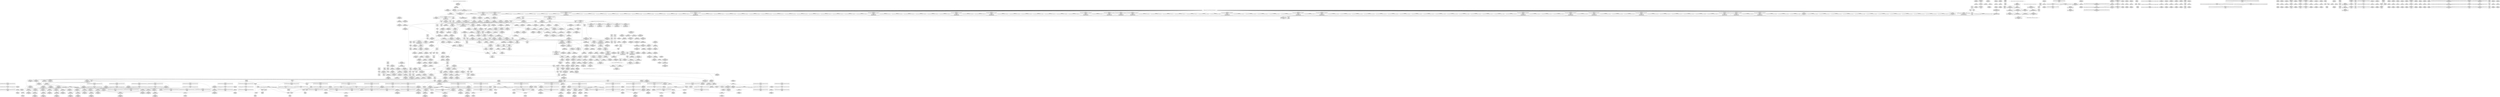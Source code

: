 digraph {
	CE0x58ac440 [shape=record,shape=Mrecord,label="{CE0x58ac440|i64_10|*Constant*|*SummSink*}"]
	CE0x598c470 [shape=record,shape=Mrecord,label="{CE0x598c470|i32_3|*Constant*|*SummSource*}"]
	CE0x593efb0 [shape=record,shape=Mrecord,label="{CE0x593efb0|_call_void_mcount()_#3|*SummSource*}"]
	CE0x58d38c0 [shape=record,shape=Mrecord,label="{CE0x58d38c0|i64*_getelementptr_inbounds_(_15_x_i64_,_15_x_i64_*___llvm_gcov_ctr203,_i64_0,_i64_13)|*Constant*|*SummSink*}"]
	CE0x5924540 [shape=record,shape=Mrecord,label="{CE0x5924540|path_has_perm:u|security/selinux/hooks.c,1646|*SummSource*}"]
	CE0x5921460 [shape=record,shape=Mrecord,label="{CE0x5921460|i64*_getelementptr_inbounds_(_2_x_i64_,_2_x_i64_*___llvm_gcov_ctr131,_i64_0,_i64_1)|*Constant*|*SummSource*}"]
	CE0x5879750 [shape=record,shape=Mrecord,label="{CE0x5879750|i64*_getelementptr_inbounds_(_8_x_i64_,_8_x_i64_*___llvm_gcov_ctr154,_i64_0,_i64_5)|*Constant*|*SummSource*}"]
	CE0x58f7500 [shape=record,shape=Mrecord,label="{CE0x58f7500|get_current:tmp4|./arch/x86/include/asm/current.h,14}"]
	CE0x596db00 [shape=record,shape=Mrecord,label="{CE0x596db00|i64*_getelementptr_inbounds_(_5_x_i64_,_5_x_i64_*___llvm_gcov_ctr155,_i64_0,_i64_3)|*Constant*|*SummSink*}"]
	CE0x5892e90 [shape=record,shape=Mrecord,label="{CE0x5892e90|selinux_mount:tobool1|security/selinux/hooks.c,2639}"]
	CE0x58827f0 [shape=record,shape=Mrecord,label="{CE0x58827f0|_ret_i32_%tmp6,_!dbg_!27716|security/selinux/hooks.c,197|*SummSink*}"]
	CE0x591f2f0 [shape=record,shape=Mrecord,label="{CE0x591f2f0|path_has_perm:path1|security/selinux/hooks.c,1646}"]
	CE0x5881ad0 [shape=record,shape=Mrecord,label="{CE0x5881ad0|selinux_mount:tmp3|*SummSource*}"]
	CE0x58d7b70 [shape=record,shape=Mrecord,label="{CE0x58d7b70|i32_1|*Constant*}"]
	CE0x58cee00 [shape=record,shape=Mrecord,label="{CE0x58cee00|selinux_mount:tmp27|security/selinux/hooks.c,2642|*SummSource*}"]
	CE0x5936880 [shape=record,shape=Mrecord,label="{CE0x5936880|__validate_creds:lnot1|include/linux/cred.h,173}"]
	CE0x58af910 [shape=record,shape=Mrecord,label="{CE0x58af910|0:_i8,_16:_%struct.dentry*,_24:_%struct.selinux_audit_data*,_:_SCMRE_0,8_|*MultipleSource*|security/selinux/hooks.c,2642|Function::selinux_mount&Arg::path::}"]
	CE0x5970260 [shape=record,shape=Mrecord,label="{CE0x5970260|i64*_getelementptr_inbounds_(_8_x_i64_,_8_x_i64_*___llvm_gcov_ctr154,_i64_0,_i64_7)|*Constant*|*SummSource*}"]
	CE0x5970a30 [shape=record,shape=Mrecord,label="{CE0x5970a30|GLOBAL:__invalid_creds|*Constant*|*SummSink*}"]
	CE0x5869720 [shape=record,shape=Mrecord,label="{CE0x5869720|_ret_i32_%call,_!dbg_!27724|security/selinux/hooks.c,1647|*SummSink*}"]
	CE0x58a92b0 [shape=record,shape=Mrecord,label="{CE0x58a92b0|i32_78|*Constant*}"]
	CE0x58aef20 [shape=record,shape=Mrecord,label="{CE0x58aef20|selinux_mount:path|Function::selinux_mount&Arg::path::}"]
	CE0x58f3c20 [shape=record,shape=Mrecord,label="{CE0x58f3c20|superblock_has_perm:tmp|*SummSource*}"]
	CE0x59162b0 [shape=record,shape=Mrecord,label="{CE0x59162b0|i64_1|*Constant*}"]
	CE0x5886d10 [shape=record,shape=Mrecord,label="{CE0x5886d10|104:_%struct.inode*,_232:_%struct.super_block*,_:_CRE_182,183_}"]
	CE0x597b6c0 [shape=record,shape=Mrecord,label="{CE0x597b6c0|GLOBAL:__llvm_gcov_ctr154|Global_var:__llvm_gcov_ctr154|*SummSource*}"]
	CE0x58ccf80 [shape=record,shape=Mrecord,label="{CE0x58ccf80|104:_%struct.inode*,_232:_%struct.super_block*,_:_CRE_288,296_|*MultipleSource*|*LoadInst*|security/selinux/hooks.c,2642|security/selinux/hooks.c,2642}"]
	CE0x588a0a0 [shape=record,shape=Mrecord,label="{CE0x588a0a0|104:_%struct.inode*,_232:_%struct.super_block*,_:_CRE_215,216_}"]
	CE0x58d6500 [shape=record,shape=Mrecord,label="{CE0x58d6500|_call_void_mcount()_#3|*SummSink*}"]
	CE0x5862710 [shape=record,shape=Mrecord,label="{CE0x5862710|selinux_mount:if.else|*SummSource*}"]
	CE0x58defb0 [shape=record,shape=Mrecord,label="{CE0x58defb0|superblock_has_perm:tmp3|*SummSource*}"]
	CE0x5873970 [shape=record,shape=Mrecord,label="{CE0x5873970|i64_0|*Constant*}"]
	CE0x58991c0 [shape=record,shape=Mrecord,label="{CE0x58991c0|path_has_perm:entry|*SummSink*}"]
	CE0x5869250 [shape=record,shape=Mrecord,label="{CE0x5869250|path_has_perm:av|Function::path_has_perm&Arg::av::}"]
	CE0x59142b0 [shape=record,shape=Mrecord,label="{CE0x59142b0|avc_has_perm:tsid|Function::avc_has_perm&Arg::tsid::|*SummSource*}"]
	CE0x59375c0 [shape=record,shape=Mrecord,label="{CE0x59375c0|__validate_creds:lnot1|include/linux/cred.h,173|*SummSink*}"]
	CE0x5923d40 [shape=record,shape=Mrecord,label="{CE0x5923d40|path_has_perm:type|security/selinux/hooks.c,1645|*SummSink*}"]
	CE0x5876970 [shape=record,shape=Mrecord,label="{CE0x5876970|i64_4|*Constant*|*SummSource*}"]
	CE0x59239e0 [shape=record,shape=Mrecord,label="{CE0x59239e0|path_has_perm:type|security/selinux/hooks.c,1645}"]
	CE0x597aee0 [shape=record,shape=Mrecord,label="{CE0x597aee0|inode_has_perm:tmp8|security/selinux/hooks.c,1611}"]
	CE0x587a5e0 [shape=record,shape=Mrecord,label="{CE0x587a5e0|inode_has_perm:call|security/selinux/hooks.c,1614|*SummSink*}"]
	CE0x590e450 [shape=record,shape=Mrecord,label="{CE0x590e450|i64*_getelementptr_inbounds_(_8_x_i64_,_8_x_i64_*___llvm_gcov_ctr154,_i64_0,_i64_2)|*Constant*}"]
	CE0x58836c0 [shape=record,shape=Mrecord,label="{CE0x58836c0|104:_%struct.inode*,_232:_%struct.super_block*,_:_CRE_147,148_}"]
	CE0x58727e0 [shape=record,shape=Mrecord,label="{CE0x58727e0|selinux_mount:return}"]
	CE0x5979b30 [shape=record,shape=Mrecord,label="{CE0x5979b30|i64_0|*Constant*}"]
	CE0x593e300 [shape=record,shape=Mrecord,label="{CE0x593e300|i64*_getelementptr_inbounds_(_8_x_i64_,_8_x_i64_*___llvm_gcov_ctr154,_i64_0,_i64_2)|*Constant*|*SummSink*}"]
	CE0x596eee0 [shape=record,shape=Mrecord,label="{CE0x596eee0|avc_has_perm:ssid|Function::avc_has_perm&Arg::ssid::}"]
	CE0x5942900 [shape=record,shape=Mrecord,label="{CE0x5942900|i8*_getelementptr_inbounds_(_25_x_i8_,_25_x_i8_*_.str3,_i32_0,_i32_0)|*Constant*}"]
	CE0x5865d70 [shape=record,shape=Mrecord,label="{CE0x5865d70|GLOBAL:__llvm_gcov_ctr203|Global_var:__llvm_gcov_ctr203|*SummSink*}"]
	CE0x5907bb0 [shape=record,shape=Mrecord,label="{CE0x5907bb0|__validate_creds:if.then|*SummSink*}"]
	CE0x5941fd0 [shape=record,shape=Mrecord,label="{CE0x5941fd0|_ret_void,_!dbg_!27722|include/linux/cred.h,175|*SummSource*}"]
	CE0x5883450 [shape=record,shape=Mrecord,label="{CE0x5883450|104:_%struct.inode*,_232:_%struct.super_block*,_:_CRE_146,147_}"]
	CE0x587f710 [shape=record,shape=Mrecord,label="{CE0x587f710|GLOBAL:selinux_mount.__warned|Global_var:selinux_mount.__warned|*SummSink*}"]
	CE0x58d45f0 [shape=record,shape=Mrecord,label="{CE0x58d45f0|selinux_mount:call8|security/selinux/hooks.c,2645}"]
	CE0x588b3b0 [shape=record,shape=Mrecord,label="{CE0x588b3b0|104:_%struct.inode*,_232:_%struct.super_block*,_:_CRE_240,248_|*MultipleSource*|*LoadInst*|security/selinux/hooks.c,2642|security/selinux/hooks.c,2642}"]
	CE0x5973930 [shape=record,shape=Mrecord,label="{CE0x5973930|i64*_getelementptr_inbounds_(_5_x_i64_,_5_x_i64_*___llvm_gcov_ctr155,_i64_0,_i64_4)|*Constant*}"]
	CE0x5895240 [shape=record,shape=Mrecord,label="{CE0x5895240|GLOBAL:lockdep_rcu_suspicious|*Constant*|*SummSource*}"]
	CE0x5906200 [shape=record,shape=Mrecord,label="{CE0x5906200|inode_has_perm:tmp17|security/selinux/hooks.c,1617|*SummSink*}"]
	CE0x5870800 [shape=record,shape=Mrecord,label="{CE0x5870800|get_current:entry|*SummSink*}"]
	CE0x5888610 [shape=record,shape=Mrecord,label="{CE0x5888610|104:_%struct.inode*,_232:_%struct.super_block*,_:_CRE_198,199_}"]
	CE0x5878c80 [shape=record,shape=Mrecord,label="{CE0x5878c80|selinux_mount:tobool1|security/selinux/hooks.c,2639|*SummSink*}"]
	CE0x58955a0 [shape=record,shape=Mrecord,label="{CE0x58955a0|get_current:tmp1}"]
	CE0x58cf670 [shape=record,shape=Mrecord,label="{CE0x58cf670|i32_2|*Constant*|*SummSink*}"]
	CE0x6b792e0 [shape=record,shape=Mrecord,label="{CE0x6b792e0|selinux_mount:if.then}"]
	CE0x591ecf0 [shape=record,shape=Mrecord,label="{CE0x591ecf0|8:_i32,_:_CRE_8,12_|*MultipleSource*|security/selinux/hooks.c,1865|*LoadInst*|security/selinux/hooks.c,1865|security/selinux/hooks.c,1866}"]
	CE0x587bec0 [shape=record,shape=Mrecord,label="{CE0x587bec0|inode_has_perm:tmp11|security/selinux/hooks.c,1612|*SummSource*}"]
	CE0x59073e0 [shape=record,shape=Mrecord,label="{CE0x59073e0|__validate_creds:if.end|*SummSource*}"]
	CE0x58b1410 [shape=record,shape=Mrecord,label="{CE0x58b1410|104:_%struct.inode*,_232:_%struct.super_block*,_:_CRE_8,12_|*MultipleSource*|*LoadInst*|security/selinux/hooks.c,2642|security/selinux/hooks.c,2642}"]
	CE0x593f770 [shape=record,shape=Mrecord,label="{CE0x593f770|i32_1|*Constant*}"]
	CE0x59083e0 [shape=record,shape=Mrecord,label="{CE0x59083e0|__validate_creds:if.then}"]
	CE0x593a9b0 [shape=record,shape=Mrecord,label="{CE0x593a9b0|__validate_creds:tmp|*SummSink*}"]
	CE0x58869f0 [shape=record,shape=Mrecord,label="{CE0x58869f0|104:_%struct.inode*,_232:_%struct.super_block*,_:_CRE_180,181_}"]
	CE0x5869c70 [shape=record,shape=Mrecord,label="{CE0x5869c70|i8*_getelementptr_inbounds_(_25_x_i8_,_25_x_i8_*_.str3,_i32_0,_i32_0)|*Constant*|*SummSink*}"]
	CE0x5976010 [shape=record,shape=Mrecord,label="{CE0x5976010|__validate_creds:tmp8|include/linux/cred.h,175|*SummSink*}"]
	CE0x58fa020 [shape=record,shape=Mrecord,label="{CE0x58fa020|cred_sid:entry}"]
	CE0x58d5b50 [shape=record,shape=Mrecord,label="{CE0x58d5b50|cred_sid:tmp2}"]
	CE0x58895b0 [shape=record,shape=Mrecord,label="{CE0x58895b0|104:_%struct.inode*,_232:_%struct.super_block*,_:_CRE_208,209_}"]
	CE0x58dd600 [shape=record,shape=Mrecord,label="{CE0x58dd600|inode_has_perm:tmp3|*SummSink*}"]
	CE0x58aa390 [shape=record,shape=Mrecord,label="{CE0x58aa390|selinux_mount:tmp19|security/selinux/hooks.c,2639}"]
	CE0x593d4a0 [shape=record,shape=Mrecord,label="{CE0x593d4a0|inode_has_perm:tmp|*SummSource*}"]
	CE0x5883be0 [shape=record,shape=Mrecord,label="{CE0x5883be0|104:_%struct.inode*,_232:_%struct.super_block*,_:_CRE_151,152_}"]
	CE0x597d610 [shape=record,shape=Mrecord,label="{CE0x597d610|inode_has_perm:tobool|security/selinux/hooks.c,1611}"]
	CE0x588bd80 [shape=record,shape=Mrecord,label="{CE0x588bd80|104:_%struct.inode*,_232:_%struct.super_block*,_:_CRE_272,280_|*MultipleSource*|*LoadInst*|security/selinux/hooks.c,2642|security/selinux/hooks.c,2642}"]
	CE0x58d6a10 [shape=record,shape=Mrecord,label="{CE0x58d6a10|i32_22|*Constant*|*SummSink*}"]
	CE0x5883d70 [shape=record,shape=Mrecord,label="{CE0x5883d70|104:_%struct.inode*,_232:_%struct.super_block*,_:_CRE_152,153_}"]
	CE0x5892430 [shape=record,shape=Mrecord,label="{CE0x5892430|path_has_perm:ad|security/selinux/hooks.c, 1643|*SummSource*}"]
	CE0x587e800 [shape=record,shape=Mrecord,label="{CE0x587e800|%struct.task_struct*_(%struct.task_struct**)*_asm_movq_%gs:$_1:P_,$0_,_r,im,_dirflag_,_fpsr_,_flags_|*SummSource*}"]
	CE0x58628e0 [shape=record,shape=Mrecord,label="{CE0x58628e0|selinux_mount:land.lhs.true2|*SummSink*}"]
	CE0x5873180 [shape=record,shape=Mrecord,label="{CE0x5873180|selinux_mount:if.end|*SummSource*}"]
	CE0x586b6f0 [shape=record,shape=Mrecord,label="{CE0x586b6f0|i32_9|*Constant*}"]
	CE0x58d5830 [shape=record,shape=Mrecord,label="{CE0x58d5830|superblock_has_perm:entry}"]
	CE0x58afd20 [shape=record,shape=Mrecord,label="{CE0x58afd20|_call_void_mcount()_#3|*SummSink*}"]
	CE0x5878bf0 [shape=record,shape=Mrecord,label="{CE0x5878bf0|selinux_mount:tobool1|security/selinux/hooks.c,2639|*SummSource*}"]
	CE0x591fea0 [shape=record,shape=Mrecord,label="{CE0x591fea0|_ret_i32_%retval.0,_!dbg_!27739|security/selinux/hooks.c,1618|*SummSink*}"]
	CE0x58d1be0 [shape=record,shape=Mrecord,label="{CE0x58d1be0|selinux_mount:tmp31|security/selinux/hooks.c,2646|*SummSource*}"]
	CE0x586bfb0 [shape=record,shape=Mrecord,label="{CE0x586bfb0|GLOBAL:__llvm_gcov_ctr203|Global_var:__llvm_gcov_ctr203|*SummSource*}"]
	CE0x5889f10 [shape=record,shape=Mrecord,label="{CE0x5889f10|104:_%struct.inode*,_232:_%struct.super_block*,_:_CRE_214,215_}"]
	CE0x5865e80 [shape=record,shape=Mrecord,label="{CE0x5865e80|selinux_mount:tmp5|security/selinux/hooks.c,2639}"]
	CE0x58d6f10 [shape=record,shape=Mrecord,label="{CE0x58d6f10|COLLAPSED:_CMRE:_elem_0::|security/selinux/hooks.c,196}"]
	CE0x5912ed0 [shape=record,shape=Mrecord,label="{CE0x5912ed0|superblock_has_perm:call2|security/selinux/hooks.c,1866|*SummSource*}"]
	CE0x59154f0 [shape=record,shape=Mrecord,label="{CE0x59154f0|avc_has_perm:auditdata|Function::avc_has_perm&Arg::auditdata::|*SummSink*}"]
	CE0x588ea70 [shape=record,shape=Mrecord,label="{CE0x588ea70|selinux_mount:tmp16|security/selinux/hooks.c,2639|*SummSink*}"]
	CE0x585f1c0 [shape=record,shape=Mrecord,label="{CE0x585f1c0|selinux_mount:tmp12|security/selinux/hooks.c,2639|*SummSink*}"]
	CE0x590c070 [shape=record,shape=Mrecord,label="{CE0x590c070|path_has_perm:tmp5|security/selinux/hooks.c,1642|*SummSource*}"]
	CE0x5936a50 [shape=record,shape=Mrecord,label="{CE0x5936a50|inode_has_perm:tmp1}"]
	CE0x593cf80 [shape=record,shape=Mrecord,label="{CE0x593cf80|_call_void_mcount()_#3}"]
	CE0x5940900 [shape=record,shape=Mrecord,label="{CE0x5940900|cred_sid:security|security/selinux/hooks.c,196}"]
	CE0x5886860 [shape=record,shape=Mrecord,label="{CE0x5886860|104:_%struct.inode*,_232:_%struct.super_block*,_:_CRE_179,180_}"]
	CE0x5873570 [shape=record,shape=Mrecord,label="{CE0x5873570|selinux_mount:if.end|*SummSink*}"]
	CE0x5976440 [shape=record,shape=Mrecord,label="{CE0x5976440|__validate_creds:tmp9|include/linux/cred.h,175}"]
	CE0x586bc40 [shape=record,shape=Mrecord,label="{CE0x586bc40|COLLAPSED:_GCMRE___llvm_gcov_ctr98_internal_global_2_x_i64_zeroinitializer:_elem_0:default:}"]
	CE0x587f880 [shape=record,shape=Mrecord,label="{CE0x587f880|selinux_mount:tmp8|security/selinux/hooks.c,2639}"]
	CE0x593b930 [shape=record,shape=Mrecord,label="{CE0x593b930|inode_has_perm:i_flags|security/selinux/hooks.c,1611}"]
	CE0x58d9a00 [shape=record,shape=Mrecord,label="{CE0x58d9a00|inode_has_perm:do.end}"]
	CE0x587e890 [shape=record,shape=Mrecord,label="{CE0x587e890|GLOBAL:current_task|Global_var:current_task}"]
	CE0x58790a0 [shape=record,shape=Mrecord,label="{CE0x58790a0|i64_5|*Constant*|*SummSource*}"]
	CE0x589ba20 [shape=record,shape=Mrecord,label="{CE0x589ba20|i32_2639|*Constant*|*SummSource*}"]
	CE0x587dc50 [shape=record,shape=Mrecord,label="{CE0x587dc50|get_current:tmp3|*SummSink*}"]
	CE0x590c850 [shape=record,shape=Mrecord,label="{CE0x590c850|path_has_perm:tmp7|security/selinux/hooks.c,1646|*SummSink*}"]
	CE0x58acda0 [shape=record,shape=Mrecord,label="{CE0x58acda0|selinux_mount:tmp22|security/selinux/hooks.c,2641}"]
	CE0x58758b0 [shape=record,shape=Mrecord,label="{CE0x58758b0|selinux_mount:tmp3}"]
	CE0x5916730 [shape=record,shape=Mrecord,label="{CE0x5916730|i64*_getelementptr_inbounds_(_2_x_i64_,_2_x_i64_*___llvm_gcov_ctr204,_i64_0,_i64_0)|*Constant*}"]
	CE0x58d9a90 [shape=record,shape=Mrecord,label="{CE0x58d9a90|inode_has_perm:do.end|*SummSource*}"]
	CE0x593adc0 [shape=record,shape=Mrecord,label="{CE0x593adc0|_call_void___validate_creds(%struct.cred*_%cred,_i8*_getelementptr_inbounds_(_25_x_i8_,_25_x_i8_*_.str3,_i32_0,_i32_0),_i32_1609)_#10,_!dbg_!27719|security/selinux/hooks.c,1609|*SummSink*}"]
	CE0x5884ea0 [shape=record,shape=Mrecord,label="{CE0x5884ea0|104:_%struct.inode*,_232:_%struct.super_block*,_:_CRE_163,164_}"]
	CE0x597a9b0 [shape=record,shape=Mrecord,label="{CE0x597a9b0|inode_has_perm:tobool2|security/selinux/hooks.c,1611|*SummSource*}"]
	CE0x5936c10 [shape=record,shape=Mrecord,label="{CE0x5936c10|inode_has_perm:tmp1|*SummSource*}"]
	CE0x5870d10 [shape=record,shape=Mrecord,label="{CE0x5870d10|selinux_mount:do.body}"]
	CE0x590b0f0 [shape=record,shape=Mrecord,label="{CE0x590b0f0|i32_(i32,_i32,_i16,_i32,_%struct.common_audit_data*)*_bitcast_(i32_(i32,_i32,_i16,_i32,_%struct.common_audit_data.495*)*_avc_has_perm_to_i32_(i32,_i32,_i16,_i32,_%struct.common_audit_data*)*)|*Constant*}"]
	CE0x59493c0 [shape=record,shape=Mrecord,label="{CE0x59493c0|i32_0|*Constant*}"]
	CE0x586e990 [shape=record,shape=Mrecord,label="{CE0x586e990|selinux_mount:tobool|security/selinux/hooks.c,2639|*SummSource*}"]
	CE0x58ddd00 [shape=record,shape=Mrecord,label="{CE0x58ddd00|get_current:bb|*SummSink*}"]
	CE0x586b610 [shape=record,shape=Mrecord,label="{CE0x586b610|selinux_mount:tmp26|*LoadInst*|security/selinux/hooks.c,2642}"]
	CE0x587d790 [shape=record,shape=Mrecord,label="{CE0x587d790|i64*_getelementptr_inbounds_(_2_x_i64_,_2_x_i64_*___llvm_gcov_ctr204,_i64_0,_i64_0)|*Constant*|*SummSink*}"]
	CE0x58cd890 [shape=record,shape=Mrecord,label="{CE0x58cd890|104:_%struct.inode*,_232:_%struct.super_block*,_:_CRE_308,309_}"]
	CE0x5875410 [shape=record,shape=Mrecord,label="{CE0x5875410|selinux_mount:if.then6|*SummSink*}"]
	CE0x58ac630 [shape=record,shape=Mrecord,label="{CE0x58ac630|selinux_mount:tmp20|security/selinux/hooks.c,2641|*SummSource*}"]
	CE0x5940e40 [shape=record,shape=Mrecord,label="{CE0x5940e40|inode_has_perm:do.body|*SummSource*}"]
	CE0x58703c0 [shape=record,shape=Mrecord,label="{CE0x58703c0|GLOBAL:get_current|*Constant*|*SummSink*}"]
	CE0x58d9070 [shape=record,shape=Mrecord,label="{CE0x58d9070|0:_i32,_4:_i32,_8:_i32,_12:_i32,_:_CMRE_20,24_|*MultipleSource*|security/selinux/hooks.c,196|*LoadInst*|security/selinux/hooks.c,196|security/selinux/hooks.c,197}"]
	CE0x58d6d40 [shape=record,shape=Mrecord,label="{CE0x58d6d40|i32_0|*Constant*}"]
	CE0x58ab730 [shape=record,shape=Mrecord,label="{CE0x58ab730|selinux_mount:tobool5|security/selinux/hooks.c,2641}"]
	CE0x58f6850 [shape=record,shape=Mrecord,label="{CE0x58f6850|inode_has_perm:if.end|*SummSink*}"]
	CE0x593e580 [shape=record,shape=Mrecord,label="{CE0x593e580|inode_has_perm:tmp4|security/selinux/hooks.c,1609|*SummSink*}"]
	CE0x5976a40 [shape=record,shape=Mrecord,label="{CE0x5976a40|i64*_getelementptr_inbounds_(_2_x_i64_,_2_x_i64_*___llvm_gcov_ctr131,_i64_0,_i64_0)|*Constant*}"]
	CE0x5882920 [shape=record,shape=Mrecord,label="{CE0x5882920|i32_16|*Constant*|*SummSink*}"]
	CE0x58d91e0 [shape=record,shape=Mrecord,label="{CE0x58d91e0|cred_sid:tmp6|security/selinux/hooks.c,197}"]
	CE0x58add00 [shape=record,shape=Mrecord,label="{CE0x58add00|i64*_getelementptr_inbounds_(_15_x_i64_,_15_x_i64_*___llvm_gcov_ctr203,_i64_0,_i64_12)|*Constant*}"]
	CE0x5924390 [shape=record,shape=Mrecord,label="{CE0x5924390|path_has_perm:u|security/selinux/hooks.c,1646|*SummSink*}"]
	CE0x58d8690 [shape=record,shape=Mrecord,label="{CE0x58d8690|0:_i32,_4:_i32,_8:_i32,_12:_i32,_:_CMRE_8,12_|*MultipleSource*|security/selinux/hooks.c,196|*LoadInst*|security/selinux/hooks.c,196|security/selinux/hooks.c,197}"]
	CE0x588ebe0 [shape=record,shape=Mrecord,label="{CE0x588ebe0|i8_1|*Constant*}"]
	CE0x5911e40 [shape=record,shape=Mrecord,label="{CE0x5911e40|path_has_perm:tmp1}"]
	CE0x587ef90 [shape=record,shape=Mrecord,label="{CE0x587ef90|selinux_mount:tmp7|security/selinux/hooks.c,2639|*SummSource*}"]
	CE0x58d6f80 [shape=record,shape=Mrecord,label="{CE0x58d6f80|cred_sid:security|security/selinux/hooks.c,196|*SummSink*}"]
	CE0x586bcb0 [shape=record,shape=Mrecord,label="{CE0x586bcb0|get_current:tmp|*SummSource*}"]
	CE0x58823a0 [shape=record,shape=Mrecord,label="{CE0x58823a0|cred_sid:cred|Function::cred_sid&Arg::cred::|*SummSource*}"]
	CE0x5885900 [shape=record,shape=Mrecord,label="{CE0x5885900|104:_%struct.inode*,_232:_%struct.super_block*,_:_CRE_169,170_}"]
	"CONST[source:0(mediator),value:0(static)][purpose:{operation}][SrcIdx:1]"
	CE0x587f110 [shape=record,shape=Mrecord,label="{CE0x587f110|selinux_mount:tmp7|security/selinux/hooks.c,2639|*SummSink*}"]
	CE0x58d0a90 [shape=record,shape=Mrecord,label="{CE0x58d0a90|superblock_has_perm:sb|Function::superblock_has_perm&Arg::sb::|*SummSource*}"]
	CE0x58d2800 [shape=record,shape=Mrecord,label="{CE0x58d2800|i64*_getelementptr_inbounds_(_2_x_i64_,_2_x_i64_*___llvm_gcov_ctr98,_i64_0,_i64_0)|*Constant*}"]
	CE0x591e710 [shape=record,shape=Mrecord,label="{CE0x591e710|superblock_has_perm:sid1|security/selinux/hooks.c,1866|*SummSource*}"]
	CE0x5906720 [shape=record,shape=Mrecord,label="{CE0x5906720|inode_has_perm:tmp19|security/selinux/hooks.c,1618}"]
	CE0x590e820 [shape=record,shape=Mrecord,label="{CE0x590e820|path_has_perm:tmp2}"]
	CE0x5907340 [shape=record,shape=Mrecord,label="{CE0x5907340|__validate_creds:if.end}"]
	CE0x593e4a0 [shape=record,shape=Mrecord,label="{CE0x593e4a0|inode_has_perm:tmp4|security/selinux/hooks.c,1609}"]
	CE0x58cfbd0 [shape=record,shape=Mrecord,label="{CE0x58cfbd0|superblock_has_perm:perms|Function::superblock_has_perm&Arg::perms::|*SummSource*}"]
	CE0x5882f60 [shape=record,shape=Mrecord,label="{CE0x5882f60|104:_%struct.inode*,_232:_%struct.super_block*,_:_CRE_112,144_|*MultipleSource*|*LoadInst*|security/selinux/hooks.c,2642|security/selinux/hooks.c,2642}"]
	CE0x593e800 [shape=record,shape=Mrecord,label="{CE0x593e800|cred_sid:sid|security/selinux/hooks.c,197}"]
	CE0x5872850 [shape=record,shape=Mrecord,label="{CE0x5872850|selinux_mount:return|*SummSource*}"]
	CE0x5893d80 [shape=record,shape=Mrecord,label="{CE0x5893d80|i8_1|*Constant*|*SummSink*}"]
	CE0x58d0130 [shape=record,shape=Mrecord,label="{CE0x58d0130|_ret_i32_%call2,_!dbg_!27722|security/selinux/hooks.c,1866}"]
	CE0x586f3b0 [shape=record,shape=Mrecord,label="{CE0x586f3b0|selinux_mount:tmp18|security/selinux/hooks.c,2639}"]
	CE0x585ece0 [shape=record,shape=Mrecord,label="{CE0x585ece0|selinux_mount:tmp11|security/selinux/hooks.c,2639|*SummSink*}"]
	CE0x58ac390 [shape=record,shape=Mrecord,label="{CE0x58ac390|i64_10|*Constant*|*SummSource*}"]
	CE0x5910da0 [shape=record,shape=Mrecord,label="{CE0x5910da0|i64*_getelementptr_inbounds_(_2_x_i64_,_2_x_i64_*___llvm_gcov_ctr131,_i64_0,_i64_0)|*Constant*|*SummSource*}"]
	CE0x593a630 [shape=record,shape=Mrecord,label="{CE0x593a630|i64_1|*Constant*}"]
	CE0x5871f30 [shape=record,shape=Mrecord,label="{CE0x5871f30|selinux_mount:tmp2}"]
	CE0x5973c40 [shape=record,shape=Mrecord,label="{CE0x5973c40|GLOBAL:__invalid_creds|*Constant*|*SummSource*}"]
	CE0x58f67e0 [shape=record,shape=Mrecord,label="{CE0x58f67e0|inode_has_perm:if.end|*SummSource*}"]
	CE0x58cfdc0 [shape=record,shape=Mrecord,label="{CE0x58cfdc0|%struct.common_audit_data*_null|*Constant*|*SummSink*}"]
	CE0x5941620 [shape=record,shape=Mrecord,label="{CE0x5941620|__validate_creds:lnot|include/linux/cred.h,173}"]
	CE0x5970fe0 [shape=record,shape=Mrecord,label="{CE0x5970fe0|i64*_getelementptr_inbounds_(_5_x_i64_,_5_x_i64_*___llvm_gcov_ctr155,_i64_0,_i64_4)|*Constant*|*SummSink*}"]
	CE0x58990f0 [shape=record,shape=Mrecord,label="{CE0x58990f0|path_has_perm:entry|*SummSource*}"]
	CE0x58d6230 [shape=record,shape=Mrecord,label="{CE0x58d6230|_call_void_mcount()_#3}"]
	CE0x58d0c50 [shape=record,shape=Mrecord,label="{CE0x58d0c50|superblock_has_perm:sb|Function::superblock_has_perm&Arg::sb::|*SummSink*}"]
	CE0x5948970 [shape=record,shape=Mrecord,label="{CE0x5948970|i32_4|*Constant*}"]
	CE0x58afbf0 [shape=record,shape=Mrecord,label="{CE0x58afbf0|_call_void_mcount()_#3|*SummSource*}"]
	CE0x58f9be0 [shape=record,shape=Mrecord,label="{CE0x58f9be0|superblock_has_perm:call|security/selinux/hooks.c,1863|*SummSource*}"]
	CE0x5880010 [shape=record,shape=Mrecord,label="{CE0x5880010|selinux_mount:if.then|*SummSource*}"]
	CE0x58d7340 [shape=record,shape=Mrecord,label="{CE0x58d7340|cred_sid:tmp4|*LoadInst*|security/selinux/hooks.c,196}"]
	CE0x58cffb0 [shape=record,shape=Mrecord,label="{CE0x58cffb0|superblock_has_perm:ad|Function::superblock_has_perm&Arg::ad::|*SummSink*}"]
	CE0x58d4de0 [shape=record,shape=Mrecord,label="{CE0x58d4de0|GLOBAL:path_has_perm|*Constant*|*SummSink*}"]
	CE0x58cca60 [shape=record,shape=Mrecord,label="{CE0x58cca60|i64*_getelementptr_inbounds_(_2_x_i64_,_2_x_i64_*___llvm_gcov_ctr98,_i64_0,_i64_0)|*Constant*|*SummSource*}"]
	CE0x587f280 [shape=record,shape=Mrecord,label="{CE0x587f280|GLOBAL:selinux_mount.__warned|Global_var:selinux_mount.__warned}"]
	CE0x58d0a20 [shape=record,shape=Mrecord,label="{CE0x58d0a20|superblock_has_perm:sb|Function::superblock_has_perm&Arg::sb::}"]
	CE0x5916220 [shape=record,shape=Mrecord,label="{CE0x5916220|cred_sid:tmp|*SummSink*}"]
	CE0x5878df0 [shape=record,shape=Mrecord,label="{CE0x5878df0|i64_5|*Constant*}"]
	CE0x596e4c0 [shape=record,shape=Mrecord,label="{CE0x596e4c0|inode_has_perm:tmp18|security/selinux/hooks.c,1617|*SummSink*}"]
	CE0x58dc2b0 [shape=record,shape=Mrecord,label="{CE0x58dc2b0|i32_512|*Constant*}"]
	CE0x58b23f0 [shape=record,shape=Mrecord,label="{CE0x58b23f0|104:_%struct.inode*,_232:_%struct.super_block*,_:_CRE_80,88_|*MultipleSource*|*LoadInst*|security/selinux/hooks.c,2642|security/selinux/hooks.c,2642}"]
	CE0x587ca90 [shape=record,shape=Mrecord,label="{CE0x587ca90|i64*_getelementptr_inbounds_(_8_x_i64_,_8_x_i64_*___llvm_gcov_ctr154,_i64_0,_i64_6)|*Constant*|*SummSource*}"]
	CE0x58851c0 [shape=record,shape=Mrecord,label="{CE0x58851c0|104:_%struct.inode*,_232:_%struct.super_block*,_:_CRE_165,166_}"]
	CE0x58d5330 [shape=record,shape=Mrecord,label="{CE0x58d5330|GLOBAL:superblock_has_perm|*Constant*}"]
	CE0x58f3ed0 [shape=record,shape=Mrecord,label="{CE0x58f3ed0|inode_has_perm:if.then|*SummSink*}"]
	CE0x5875510 [shape=record,shape=Mrecord,label="{CE0x5875510|selinux_mount:land.lhs.true}"]
	CE0x5873320 [shape=record,shape=Mrecord,label="{CE0x5873320|get_current:tmp2}"]
	CE0x58f4070 [shape=record,shape=Mrecord,label="{CE0x58f4070|inode_has_perm:return|*SummSource*}"]
	CE0x58f3b40 [shape=record,shape=Mrecord,label="{CE0x58f3b40|superblock_has_perm:tmp}"]
	CE0x588e6a0 [shape=record,shape=Mrecord,label="{CE0x588e6a0|selinux_mount:tmp16|security/selinux/hooks.c,2639}"]
	CE0x58ccd50 [shape=record,shape=Mrecord,label="{CE0x58ccd50|104:_%struct.inode*,_232:_%struct.super_block*,_:_CRE_280,288_|*MultipleSource*|*LoadInst*|security/selinux/hooks.c,2642|security/selinux/hooks.c,2642}"]
	CE0x5888f70 [shape=record,shape=Mrecord,label="{CE0x5888f70|104:_%struct.inode*,_232:_%struct.super_block*,_:_CRE_204,205_}"]
	CE0x5923350 [shape=record,shape=Mrecord,label="{CE0x5923350|inode_has_perm:perms|Function::inode_has_perm&Arg::perms::|*SummSource*}"]
	CE0x5889420 [shape=record,shape=Mrecord,label="{CE0x5889420|104:_%struct.inode*,_232:_%struct.super_block*,_:_CRE_207,208_}"]
	CE0x588d8e0 [shape=record,shape=Mrecord,label="{CE0x588d8e0|104:_%struct.inode*,_232:_%struct.super_block*,_:_CRE_95,96_}"]
	CE0x58a9e30 [shape=record,shape=Mrecord,label="{CE0x58a9e30|i64*_getelementptr_inbounds_(_2_x_i64_,_2_x_i64_*___llvm_gcov_ctr151,_i64_0,_i64_0)|*Constant*|*SummSink*}"]
	CE0x58cfd50 [shape=record,shape=Mrecord,label="{CE0x58cfd50|%struct.common_audit_data*_null|*Constant*|*SummSource*}"]
	CE0x58d4cb0 [shape=record,shape=Mrecord,label="{CE0x58d4cb0|GLOBAL:path_has_perm|*Constant*|*SummSource*}"]
	CE0x5892cb0 [shape=record,shape=Mrecord,label="{CE0x5892cb0|selinux_mount:tmp8|security/selinux/hooks.c,2639|*SummSource*}"]
	CE0x5882120 [shape=record,shape=Mrecord,label="{CE0x5882120|cred_sid:cred|Function::cred_sid&Arg::cred::}"]
	CE0x58d56c0 [shape=record,shape=Mrecord,label="{CE0x58d56c0|GLOBAL:superblock_has_perm|*Constant*|*SummSink*}"]
	CE0x5888de0 [shape=record,shape=Mrecord,label="{CE0x5888de0|104:_%struct.inode*,_232:_%struct.super_block*,_:_CRE_203,204_}"]
	CE0x58d3470 [shape=record,shape=Mrecord,label="{CE0x58d3470|selinux_mount:tmp28|security/selinux/hooks.c,2645}"]
	CE0x593a070 [shape=record,shape=Mrecord,label="{CE0x593a070|__validate_creds:tmp2|include/linux/cred.h,173}"]
	CE0x58d24f0 [shape=record,shape=Mrecord,label="{CE0x58d24f0|_ret_i32_%retval.0,_!dbg_!27754|security/selinux/hooks.c,2646}"]
	CE0x593eb90 [shape=record,shape=Mrecord,label="{CE0x593eb90|__validate_creds:file|Function::__validate_creds&Arg::file::|*SummSource*}"]
	CE0x5875650 [shape=record,shape=Mrecord,label="{CE0x5875650|selinux_mount:land.lhs.true|*SummSink*}"]
	CE0x58d78d0 [shape=record,shape=Mrecord,label="{CE0x58d78d0|cred_sid:tmp5|security/selinux/hooks.c,196|*SummSource*}"]
	CE0x58cfb00 [shape=record,shape=Mrecord,label="{CE0x58cfb00|superblock_has_perm:perms|Function::superblock_has_perm&Arg::perms::}"]
	CE0x587a4b0 [shape=record,shape=Mrecord,label="{CE0x587a4b0|inode_has_perm:call|security/selinux/hooks.c,1614|*SummSource*}"]
	CE0x58ae4e0 [shape=record,shape=Mrecord,label="{CE0x58ae4e0|selinux_mount:tmp25|security/selinux/hooks.c,2642}"]
	CE0x593f130 [shape=record,shape=Mrecord,label="{CE0x593f130|__validate_creds:call|include/linux/cred.h,173}"]
	CE0x5924000 [shape=record,shape=Mrecord,label="{CE0x5924000|i8_1|*Constant*}"]
	CE0x591e3f0 [shape=record,shape=Mrecord,label="{CE0x591e3f0|superblock_has_perm:tmp5|security/selinux/hooks.c,1865|*SummSink*}"]
	CE0x5910030 [shape=record,shape=Mrecord,label="{CE0x5910030|path_has_perm:tmp4|*LoadInst*|security/selinux/hooks.c,1642|*SummSource*}"]
	CE0x5886540 [shape=record,shape=Mrecord,label="{CE0x5886540|104:_%struct.inode*,_232:_%struct.super_block*,_:_CRE_177,178_}"]
	CE0x586b110 [shape=record,shape=Mrecord,label="{CE0x586b110|selinux_mount:dentry|security/selinux/hooks.c,2642|*SummSink*}"]
	CE0x59769d0 [shape=record,shape=Mrecord,label="{CE0x59769d0|cred_sid:bb}"]
	CE0x587f590 [shape=record,shape=Mrecord,label="{CE0x587f590|GLOBAL:selinux_mount.__warned|Global_var:selinux_mount.__warned|*SummSource*}"]
	CE0x5887b20 [shape=record,shape=Mrecord,label="{CE0x5887b20|104:_%struct.inode*,_232:_%struct.super_block*,_:_CRE_191,192_}"]
	CE0x58d5aa0 [shape=record,shape=Mrecord,label="{CE0x58d5aa0|i32_2|*Constant*}"]
	CE0x596c960 [shape=record,shape=Mrecord,label="{CE0x596c960|__validate_creds:tmp3|include/linux/cred.h,173|*SummSink*}"]
	CE0x593f950 [shape=record,shape=Mrecord,label="{CE0x593f950|cred_sid:tmp5|security/selinux/hooks.c,196}"]
	CE0x587be50 [shape=record,shape=Mrecord,label="{CE0x587be50|inode_has_perm:tmp11|security/selinux/hooks.c,1612}"]
	CE0x596e1c0 [shape=record,shape=Mrecord,label="{CE0x596e1c0|inode_has_perm:tmp18|security/selinux/hooks.c,1617}"]
	CE0x5923850 [shape=record,shape=Mrecord,label="{CE0x5923850|inode_has_perm:adp|Function::inode_has_perm&Arg::adp::|*SummSource*}"]
	CE0x5865c00 [shape=record,shape=Mrecord,label="{CE0x5865c00|i64_0|*Constant*|*SummSink*}"]
	CE0x585e6e0 [shape=record,shape=Mrecord,label="{CE0x585e6e0|selinux_mount:tmp1|*SummSink*}"]
	CE0x5870700 [shape=record,shape=Mrecord,label="{CE0x5870700|get_current:entry|*SummSource*}"]
	CE0x586f730 [shape=record,shape=Mrecord,label="{CE0x586f730|selinux_mount:tmp18|security/selinux/hooks.c,2639|*SummSink*}"]
	CE0x5889d80 [shape=record,shape=Mrecord,label="{CE0x5889d80|104:_%struct.inode*,_232:_%struct.super_block*,_:_CRE_213,214_}"]
	CE0x58b2930 [shape=record,shape=Mrecord,label="{CE0x58b2930|104:_%struct.inode*,_232:_%struct.super_block*,_:_CRE_92,93_}"]
	CE0x5913ae0 [shape=record,shape=Mrecord,label="{CE0x5913ae0|avc_has_perm:entry|*SummSink*}"]
	CE0x58679d0 [shape=record,shape=Mrecord,label="{CE0x58679d0|i32_0|*Constant*}"]
	CE0x597cdb0 [shape=record,shape=Mrecord,label="{CE0x597cdb0|inode_has_perm:tmp10|security/selinux/hooks.c,1611|*SummSink*}"]
	CE0x587ba40 [shape=record,shape=Mrecord,label="{CE0x587ba40|inode_has_perm:tmp15|*LoadInst*|security/selinux/hooks.c,1615|*SummSink*}"]
	CE0x586e6f0 [shape=record,shape=Mrecord,label="{CE0x586e6f0|selinux_mount:tmp6|security/selinux/hooks.c,2639|*SummSink*}"]
	CE0x597a2a0 [shape=record,shape=Mrecord,label="{CE0x597a2a0|inode_has_perm:expval|security/selinux/hooks.c,1611|*SummSource*}"]
	CE0x5987540 [shape=record,shape=Mrecord,label="{CE0x5987540|28:_i32,_32:_i16,_:_CRE_32,34_|*MultipleSource*|*LoadInst*|security/selinux/hooks.c,1615|security/selinux/hooks.c,1615|security/selinux/hooks.c,1617}"]
	CE0x58d3cc0 [shape=record,shape=Mrecord,label="{CE0x58d3cc0|selinux_mount:tmp29|security/selinux/hooks.c,2645|*SummSource*}"]
	CE0x5942f50 [shape=record,shape=Mrecord,label="{CE0x5942f50|cred_sid:tmp3}"]
	CE0x5884860 [shape=record,shape=Mrecord,label="{CE0x5884860|104:_%struct.inode*,_232:_%struct.super_block*,_:_CRE_159,160_}"]
	CE0x59436f0 [shape=record,shape=Mrecord,label="{CE0x59436f0|i64*_getelementptr_inbounds_(_2_x_i64_,_2_x_i64_*___llvm_gcov_ctr131,_i64_0,_i64_1)|*Constant*}"]
	CE0x5883950 [shape=record,shape=Mrecord,label="{CE0x5883950|104:_%struct.inode*,_232:_%struct.super_block*,_:_CRE_149,150_}"]
	CE0x5862870 [shape=record,shape=Mrecord,label="{CE0x5862870|selinux_mount:land.lhs.true2|*SummSource*}"]
	CE0x5935800 [shape=record,shape=Mrecord,label="{CE0x5935800|__validate_creds:tmp}"]
	CE0x58aef90 [shape=record,shape=Mrecord,label="{CE0x58aef90|selinux_mount:path|Function::selinux_mount&Arg::path::|*SummSource*}"]
	CE0x58d2b20 [shape=record,shape=Mrecord,label="{CE0x58d2b20|get_current:bb}"]
	CE0x59203f0 [shape=record,shape=Mrecord,label="{CE0x59203f0|cred_sid:bb|*SummSource*}"]
	CE0x586eed0 [shape=record,shape=Mrecord,label="{CE0x586eed0|i32_65536|*Constant*}"]
	CE0x58d5080 [shape=record,shape=Mrecord,label="{CE0x58d5080|selinux_mount:call7|security/selinux/hooks.c,2642|*SummSource*}"]
	CE0x5884d10 [shape=record,shape=Mrecord,label="{CE0x5884d10|104:_%struct.inode*,_232:_%struct.super_block*,_:_CRE_162,163_}"]
	CE0x5869ff0 [shape=record,shape=Mrecord,label="{CE0x5869ff0|i8*_getelementptr_inbounds_(_25_x_i8_,_25_x_i8_*_.str3,_i32_0,_i32_0)|*Constant*|*SummSource*}"]
	CE0x590e650 [shape=record,shape=Mrecord,label="{CE0x590e650|i64*_getelementptr_inbounds_(_2_x_i64_,_2_x_i64_*___llvm_gcov_ctr204,_i64_0,_i64_1)|*Constant*|*SummSink*}"]
	CE0x593d200 [shape=record,shape=Mrecord,label="{CE0x593d200|inode_has_perm:tmp}"]
	CE0x589bc10 [shape=record,shape=Mrecord,label="{CE0x589bc10|i32_2639|*Constant*|*SummSink*}"]
	CE0x58898d0 [shape=record,shape=Mrecord,label="{CE0x58898d0|104:_%struct.inode*,_232:_%struct.super_block*,_:_CRE_210,211_}"]
	CE0x5881f00 [shape=record,shape=Mrecord,label="{CE0x5881f00|cred_sid:entry|*SummSource*}"]
	CE0x593f260 [shape=record,shape=Mrecord,label="{CE0x593f260|__validate_creds:line|Function::__validate_creds&Arg::line::|*SummSink*}"]
	CE0x593af10 [shape=record,shape=Mrecord,label="{CE0x593af10|GLOBAL:__validate_creds|*Constant*}"]
	CE0x58e4300 [shape=record,shape=Mrecord,label="{CE0x58e4300|get_current:tmp}"]
	CE0x58874e0 [shape=record,shape=Mrecord,label="{CE0x58874e0|104:_%struct.inode*,_232:_%struct.super_block*,_:_CRE_187,188_}"]
	CE0x5938d60 [shape=record,shape=Mrecord,label="{CE0x5938d60|i32_1609|*Constant*|*SummSink*}"]
	CE0x5936640 [shape=record,shape=Mrecord,label="{CE0x5936640|__validate_creds:lnot|include/linux/cred.h,173|*SummSource*}"]
	CE0x58f4160 [shape=record,shape=Mrecord,label="{CE0x58f4160|inode_has_perm:return|*SummSink*}"]
	CE0x596eb50 [shape=record,shape=Mrecord,label="{CE0x596eb50|i32_(i32,_i32,_i16,_i32,_%struct.common_audit_data*)*_bitcast_(i32_(i32,_i32,_i16,_i32,_%struct.common_audit_data.495*)*_avc_has_perm_to_i32_(i32,_i32,_i16,_i32,_%struct.common_audit_data*)*)|*Constant*}"]
	CE0x58d8570 [shape=record,shape=Mrecord,label="{CE0x58d8570|0:_i32,_4:_i32,_8:_i32,_12:_i32,_:_CMRE_4,8_|*MultipleSource*|security/selinux/hooks.c,196|*LoadInst*|security/selinux/hooks.c,196|security/selinux/hooks.c,197}"]
	CE0x5877130 [shape=record,shape=Mrecord,label="{CE0x5877130|selinux_mount:tmp10|security/selinux/hooks.c,2639|*SummSource*}"]
	CE0x5885670 [shape=record,shape=Mrecord,label="{CE0x5885670|104:_%struct.inode*,_232:_%struct.super_block*,_:_CRE_168,169_}"]
	CE0x593ed10 [shape=record,shape=Mrecord,label="{CE0x593ed10|__validate_creds:file|Function::__validate_creds&Arg::file::|*SummSink*}"]
	CE0x58ce7c0 [shape=record,shape=Mrecord,label="{CE0x58ce7c0|104:_%struct.inode*,_232:_%struct.super_block*,_:_CRE_317,318_}"]
	CE0x58d5bc0 [shape=record,shape=Mrecord,label="{CE0x58d5bc0|cred_sid:tmp2|*SummSource*}"]
	CE0x59153a0 [shape=record,shape=Mrecord,label="{CE0x59153a0|avc_has_perm:auditdata|Function::avc_has_perm&Arg::auditdata::|*SummSource*}"]
	CE0x5887cb0 [shape=record,shape=Mrecord,label="{CE0x5887cb0|104:_%struct.inode*,_232:_%struct.super_block*,_:_CRE_192,193_}"]
	CE0x58b17a0 [shape=record,shape=Mrecord,label="{CE0x58b17a0|104:_%struct.inode*,_232:_%struct.super_block*,_:_CRE_16,24_|*MultipleSource*|*LoadInst*|security/selinux/hooks.c,2642|security/selinux/hooks.c,2642}"]
	CE0x58db240 [shape=record,shape=Mrecord,label="{CE0x58db240|inode_has_perm:do.end|*SummSink*}"]
	"CONST[source:2(external),value:2(dynamic)][purpose:{subject}][SrcIdx:3]"
	CE0x5881720 [shape=record,shape=Mrecord,label="{CE0x5881720|i64_1|*Constant*|*SummSource*}"]
	CE0x593aa40 [shape=record,shape=Mrecord,label="{CE0x593aa40|i64_1|*Constant*}"]
	CE0x590eb20 [shape=record,shape=Mrecord,label="{CE0x590eb20|i64_2|*Constant*}"]
	CE0x58661b0 [shape=record,shape=Mrecord,label="{CE0x58661b0|selinux_mount:tmp6|security/selinux/hooks.c,2639}"]
	CE0x588b040 [shape=record,shape=Mrecord,label="{CE0x588b040|104:_%struct.inode*,_232:_%struct.super_block*,_:_CRE_224,232_|*MultipleSource*|*LoadInst*|security/selinux/hooks.c,2642|security/selinux/hooks.c,2642}"]
	CE0x5935c60 [shape=record,shape=Mrecord,label="{CE0x5935c60|i64*_getelementptr_inbounds_(_8_x_i64_,_8_x_i64_*___llvm_gcov_ctr154,_i64_0,_i64_1)|*Constant*|*SummSource*}"]
	CE0x5942730 [shape=record,shape=Mrecord,label="{CE0x5942730|__validate_creds:conv|include/linux/cred.h,173|*SummSink*}"]
	"CONST[source:1(input),value:2(dynamic)][purpose:{object}][SrcIdx:0]"
	CE0x5882ab0 [shape=record,shape=Mrecord,label="{CE0x5882ab0|i32_0|*Constant*}"]
	CE0x59382c0 [shape=record,shape=Mrecord,label="{CE0x59382c0|12:_i32,_56:_i8*,_:_CRE_12,16_|*MultipleSource*|security/selinux/hooks.c,1642|Function::inode_has_perm&Arg::inode::|security/selinux/hooks.c,1611}"]
	CE0x590c9f0 [shape=record,shape=Mrecord,label="{CE0x590c9f0|i32_8|*Constant*}"]
	CE0x596d540 [shape=record,shape=Mrecord,label="{CE0x596d540|i64*_getelementptr_inbounds_(_5_x_i64_,_5_x_i64_*___llvm_gcov_ctr155,_i64_0,_i64_3)|*Constant*}"]
	CE0x5871130 [shape=record,shape=Mrecord,label="{CE0x5871130|i8*_getelementptr_inbounds_(_45_x_i8_,_45_x_i8_*_.str12,_i32_0,_i32_0)|*Constant*|*SummSink*}"]
	CE0x596edb0 [shape=record,shape=Mrecord,label="{CE0x596edb0|avc_has_perm:entry}"]
	CE0x5876a50 [shape=record,shape=Mrecord,label="{CE0x5876a50|i64_4|*Constant*|*SummSink*}"]
	CE0x587e510 [shape=record,shape=Mrecord,label="{CE0x587e510|_call_void_mcount()_#3|*SummSource*}"]
	CE0x5893c50 [shape=record,shape=Mrecord,label="{CE0x5893c50|i8_1|*Constant*|*SummSource*}"]
	CE0x58daad0 [shape=record,shape=Mrecord,label="{CE0x58daad0|inode_has_perm:tmp3}"]
	CE0x5921100 [shape=record,shape=Mrecord,label="{CE0x5921100|i64*_getelementptr_inbounds_(_2_x_i64_,_2_x_i64_*___llvm_gcov_ctr131,_i64_0,_i64_1)|*Constant*}"]
	CE0x5977450 [shape=record,shape=Mrecord,label="{CE0x5977450|inode_has_perm:tobool|security/selinux/hooks.c,1611|*SummSink*}"]
	CE0x5899dc0 [shape=record,shape=Mrecord,label="{CE0x5899dc0|superblock_has_perm:tmp4|*LoadInst*|security/selinux/hooks.c,1865}"]
	CE0x597ad40 [shape=record,shape=Mrecord,label="{CE0x597ad40|i64_4|*Constant*}"]
	CE0x591fb90 [shape=record,shape=Mrecord,label="{CE0x591fb90|_ret_i32_%retval.0,_!dbg_!27739|security/selinux/hooks.c,1618}"]
	CE0x5985760 [shape=record,shape=Mrecord,label="{CE0x5985760|inode_has_perm:sid3|security/selinux/hooks.c,1617}"]
	CE0x5887e40 [shape=record,shape=Mrecord,label="{CE0x5887e40|104:_%struct.inode*,_232:_%struct.super_block*,_:_CRE_193,194_}"]
	CE0x5881910 [shape=record,shape=Mrecord,label="{CE0x5881910|i64*_getelementptr_inbounds_(_15_x_i64_,_15_x_i64_*___llvm_gcov_ctr203,_i64_0,_i64_1)|*Constant*|*SummSource*}"]
	CE0x58cfa00 [shape=record,shape=Mrecord,label="{CE0x58cfa00|%struct.common_audit_data*_null|*Constant*}"]
	"CONST[source:0(mediator),value:0(static)][purpose:{operation}]"
	CE0x587a440 [shape=record,shape=Mrecord,label="{CE0x587a440|inode_has_perm:call|security/selinux/hooks.c,1614}"]
	CE0x58aaab0 [shape=record,shape=Mrecord,label="{CE0x58aaab0|i64_32|*Constant*|*SummSource*}"]
	CE0x58df0b0 [shape=record,shape=Mrecord,label="{CE0x58df0b0|superblock_has_perm:tmp3|*SummSink*}"]
	CE0x59364f0 [shape=record,shape=Mrecord,label="{CE0x59364f0|_call_void___validate_creds(%struct.cred*_%cred,_i8*_getelementptr_inbounds_(_25_x_i8_,_25_x_i8_*_.str3,_i32_0,_i32_0),_i32_1609)_#10,_!dbg_!27719|security/selinux/hooks.c,1609|*SummSource*}"]
	CE0x5973080 [shape=record,shape=Mrecord,label="{CE0x5973080|__validate_creds:tmp7|include/linux/cred.h,174}"]
	CE0x5864970 [shape=record,shape=Mrecord,label="{CE0x5864970|GLOBAL:lockdep_rcu_suspicious|*Constant*}"]
	CE0x593a5c0 [shape=record,shape=Mrecord,label="{CE0x593a5c0|inode_has_perm:tmp|*SummSink*}"]
	CE0x586fbe0 [shape=record,shape=Mrecord,label="{CE0x586fbe0|selinux_mount:call3|security/selinux/hooks.c,2639|*SummSource*}"]
	CE0x5949350 [shape=record,shape=Mrecord,label="{CE0x5949350|i32_22|*Constant*}"]
	CE0x58a93d0 [shape=record,shape=Mrecord,label="{CE0x58a93d0|i32_78|*Constant*|*SummSource*}"]
	CE0x590fac0 [shape=record,shape=Mrecord,label="{CE0x590fac0|path_has_perm:dentry|security/selinux/hooks.c,1642|*SummSource*}"]
	CE0x58dd1a0 [shape=record,shape=Mrecord,label="{CE0x58dd1a0|i64*_getelementptr_inbounds_(_5_x_i64_,_5_x_i64_*___llvm_gcov_ctr155,_i64_0,_i64_0)|*Constant*}"]
	CE0x5885a50 [shape=record,shape=Mrecord,label="{CE0x5885a50|104:_%struct.inode*,_232:_%struct.super_block*,_:_CRE_170,171_}"]
	CE0x58a9c40 [shape=record,shape=Mrecord,label="{CE0x58a9c40|i64*_getelementptr_inbounds_(_2_x_i64_,_2_x_i64_*___llvm_gcov_ctr151,_i64_0,_i64_0)|*Constant*}"]
	CE0x58d5f40 [shape=record,shape=Mrecord,label="{CE0x58d5f40|cred_sid:tmp3}"]
	CE0x58cd690 [shape=record,shape=Mrecord,label="{CE0x58cd690|104:_%struct.inode*,_232:_%struct.super_block*,_:_CRE_306,307_}"]
	CE0x58ae280 [shape=record,shape=Mrecord,label="{CE0x58ae280|i64*_getelementptr_inbounds_(_15_x_i64_,_15_x_i64_*___llvm_gcov_ctr203,_i64_0,_i64_12)|*Constant*|*SummSink*}"]
	CE0x5876b80 [shape=record,shape=Mrecord,label="{CE0x5876b80|selinux_mount:tmp9|security/selinux/hooks.c,2639}"]
	CE0x590d5b0 [shape=record,shape=Mrecord,label="{CE0x590d5b0|inode_has_perm:cred|Function::inode_has_perm&Arg::cred::}"]
	CE0x5882040 [shape=record,shape=Mrecord,label="{CE0x5882040|cred_sid:entry|*SummSink*}"]
	CE0x597b830 [shape=record,shape=Mrecord,label="{CE0x597b830|GLOBAL:__llvm_gcov_ctr154|Global_var:__llvm_gcov_ctr154|*SummSink*}"]
	CE0x5979ec0 [shape=record,shape=Mrecord,label="{CE0x5979ec0|GLOBAL:llvm.expect.i64|*Constant*|*SummSource*}"]
	CE0x5910f30 [shape=record,shape=Mrecord,label="{CE0x5910f30|i64*_getelementptr_inbounds_(_2_x_i64_,_2_x_i64_*___llvm_gcov_ctr131,_i64_0,_i64_0)|*Constant*|*SummSink*}"]
	CE0x58d60c0 [shape=record,shape=Mrecord,label="{CE0x58d60c0|cred_sid:tmp3|*SummSource*}"]
	CE0x58d80b0 [shape=record,shape=Mrecord,label="{CE0x58d80b0|cred_sid:sid|security/selinux/hooks.c,197|*SummSink*}"]
	CE0x58b1040 [shape=record,shape=Mrecord,label="{CE0x58b1040|selinux_mount:d_sb|security/selinux/hooks.c,2642|*SummSink*}"]
	CE0x5892610 [shape=record,shape=Mrecord,label="{CE0x5892610|i64*_getelementptr_inbounds_(_2_x_i64_,_2_x_i64_*___llvm_gcov_ctr204,_i64_0,_i64_1)|*Constant*}"]
	CE0x5888160 [shape=record,shape=Mrecord,label="{CE0x5888160|104:_%struct.inode*,_232:_%struct.super_block*,_:_CRE_195,196_}"]
	CE0x5867800 [shape=record,shape=Mrecord,label="{CE0x5867800|selinux_mount:call|security/selinux/hooks.c,2639|*SummSource*}"]
	CE0x58ddb80 [shape=record,shape=Mrecord,label="{CE0x58ddb80|get_current:bb|*SummSource*}"]
	CE0x5941690 [shape=record,shape=Mrecord,label="{CE0x5941690|__validate_creds:lnot|include/linux/cred.h,173|*SummSink*}"]
	CE0x591e150 [shape=record,shape=Mrecord,label="{CE0x591e150|superblock_has_perm:tmp5|security/selinux/hooks.c,1865}"]
	CE0x591fd70 [shape=record,shape=Mrecord,label="{CE0x591fd70|_ret_i32_%retval.0,_!dbg_!27739|security/selinux/hooks.c,1618|*SummSource*}"]
	CE0x5887990 [shape=record,shape=Mrecord,label="{CE0x5887990|104:_%struct.inode*,_232:_%struct.super_block*,_:_CRE_190,191_}"]
	CE0x58aa510 [shape=record,shape=Mrecord,label="{CE0x58aa510|selinux_mount:tmp19|security/selinux/hooks.c,2639|*SummSource*}"]
	CE0x58932c0 [shape=record,shape=Mrecord,label="{CE0x58932c0|GLOBAL:current_task|Global_var:current_task|*SummSink*}"]
	CE0x587d1e0 [shape=record,shape=Mrecord,label="{CE0x587d1e0|inode_has_perm:tmp13|security/selinux/hooks.c,1614|*SummSink*}"]
	CE0x5892770 [shape=record,shape=Mrecord,label="{CE0x5892770|i64*_getelementptr_inbounds_(_2_x_i64_,_2_x_i64_*___llvm_gcov_ctr98,_i64_0,_i64_1)|*Constant*|*SummSink*}"]
	CE0x58ab310 [shape=record,shape=Mrecord,label="{CE0x58ab310|selinux_mount:and|security/selinux/hooks.c,2641}"]
	CE0x58b1fd0 [shape=record,shape=Mrecord,label="{CE0x58b1fd0|104:_%struct.inode*,_232:_%struct.super_block*,_:_CRE_64,72_|*MultipleSource*|*LoadInst*|security/selinux/hooks.c,2642|security/selinux/hooks.c,2642}"]
	CE0x585f6a0 [shape=record,shape=Mrecord,label="{CE0x585f6a0|i64*_getelementptr_inbounds_(_15_x_i64_,_15_x_i64_*___llvm_gcov_ctr203,_i64_0,_i64_6)|*Constant*|*SummSource*}"]
	CE0x588e8f0 [shape=record,shape=Mrecord,label="{CE0x588e8f0|selinux_mount:tmp16|security/selinux/hooks.c,2639|*SummSource*}"]
	CE0x5890900 [shape=record,shape=Mrecord,label="{CE0x5890900|superblock_has_perm:bb}"]
	CE0x587ca20 [shape=record,shape=Mrecord,label="{CE0x587ca20|i64*_getelementptr_inbounds_(_8_x_i64_,_8_x_i64_*___llvm_gcov_ctr154,_i64_0,_i64_6)|*Constant*}"]
	CE0x590ba50 [shape=record,shape=Mrecord,label="{CE0x590ba50|path_has_perm:tmp5|security/selinux/hooks.c,1642}"]
	CE0x58f9e90 [shape=record,shape=Mrecord,label="{CE0x58f9e90|GLOBAL:cred_sid|*Constant*|*SummSink*}"]
	CE0x5880080 [shape=record,shape=Mrecord,label="{CE0x5880080|selinux_mount:if.then|*SummSink*}"]
	CE0x588d430 [shape=record,shape=Mrecord,label="{CE0x588d430|i64*_getelementptr_inbounds_(_15_x_i64_,_15_x_i64_*___llvm_gcov_ctr203,_i64_0,_i64_8)|*Constant*|*SummSink*}"]
	CE0x586f1e0 [shape=record,shape=Mrecord,label="{CE0x586f1e0|i32_65536|*Constant*|*SummSink*}"]
	CE0x58dfa80 [shape=record,shape=Mrecord,label="{CE0x58dfa80|i64*_getelementptr_inbounds_(_2_x_i64_,_2_x_i64_*___llvm_gcov_ctr98,_i64_0,_i64_0)|*Constant*|*SummSink*}"]
	CE0x58ee550 [shape=record,shape=Mrecord,label="{CE0x58ee550|superblock_has_perm:tmp1}"]
	CE0x596e8b0 [shape=record,shape=Mrecord,label="{CE0x596e8b0|inode_has_perm:call4|security/selinux/hooks.c,1617|*SummSource*}"]
	CE0x58acc30 [shape=record,shape=Mrecord,label="{CE0x58acc30|selinux_mount:tmp21|security/selinux/hooks.c,2641|*SummSink*}"]
	CE0x5886220 [shape=record,shape=Mrecord,label="{CE0x5886220|104:_%struct.inode*,_232:_%struct.super_block*,_:_CRE_175,176_}"]
	CE0x591ec80 [shape=record,shape=Mrecord,label="{CE0x591ec80|superblock_has_perm:sid1|security/selinux/hooks.c,1866|*SummSink*}"]
	CE0x4f63010 [shape=record,shape=Mrecord,label="{CE0x4f63010|selinux_mount:do.body|*SummSink*}"]
	CE0x5888c50 [shape=record,shape=Mrecord,label="{CE0x5888c50|104:_%struct.inode*,_232:_%struct.super_block*,_:_CRE_202,203_}"]
	CE0x5893ef0 [shape=record,shape=Mrecord,label="{CE0x5893ef0|i8*_getelementptr_inbounds_(_25_x_i8_,_25_x_i8_*_.str3,_i32_0,_i32_0)|*Constant*}"]
	CE0x587a750 [shape=record,shape=Mrecord,label="{CE0x587a750|GLOBAL:cred_sid|*Constant*}"]
	CE0x58da8a0 [shape=record,shape=Mrecord,label="{CE0x58da8a0|inode_has_perm:tmp2|*SummSink*}"]
	CE0x59020d0 [shape=record,shape=Mrecord,label="{CE0x59020d0|inode_has_perm:lnot|security/selinux/hooks.c,1611}"]
	CE0x58854e0 [shape=record,shape=Mrecord,label="{CE0x58854e0|104:_%struct.inode*,_232:_%struct.super_block*,_:_CRE_167,168_}"]
	CE0x58af0c0 [shape=record,shape=Mrecord,label="{CE0x58af0c0|selinux_mount:path|Function::selinux_mount&Arg::path::|*SummSink*}"]
	CE0x5914c30 [shape=record,shape=Mrecord,label="{CE0x5914c30|avc_has_perm:tclass|Function::avc_has_perm&Arg::tclass::|*SummSink*}"]
	CE0x593fbd0 [shape=record,shape=Mrecord,label="{CE0x593fbd0|i64*_getelementptr_inbounds_(_8_x_i64_,_8_x_i64_*___llvm_gcov_ctr154,_i64_0,_i64_0)|*Constant*}"]
	CE0x5871080 [shape=record,shape=Mrecord,label="{CE0x5871080|i8*_getelementptr_inbounds_(_45_x_i8_,_45_x_i8_*_.str12,_i32_0,_i32_0)|*Constant*|*SummSource*}"]
	CE0x5894b50 [shape=record,shape=Mrecord,label="{CE0x5894b50|path_has_perm:call|security/selinux/hooks.c,1647|*SummSink*}"]
	CE0x596a0c0 [shape=record,shape=Mrecord,label="{CE0x596a0c0|inode_has_perm:tmp16|security/selinux/hooks.c,1615|*SummSource*}"]
	CE0x5888ac0 [shape=record,shape=Mrecord,label="{CE0x5888ac0|104:_%struct.inode*,_232:_%struct.super_block*,_:_CRE_201,202_}"]
	CE0x58a9840 [shape=record,shape=Mrecord,label="{CE0x58a9840|path_has_perm:tmp3|*SummSource*}"]
	CE0x5911f20 [shape=record,shape=Mrecord,label="{CE0x5911f20|path_has_perm:tmp1|*SummSink*}"]
	CE0x593e510 [shape=record,shape=Mrecord,label="{CE0x593e510|inode_has_perm:tmp4|security/selinux/hooks.c,1609|*SummSource*}"]
	CE0x59799c0 [shape=record,shape=Mrecord,label="{CE0x59799c0|GLOBAL:llvm.expect.i64|*Constant*}"]
	CE0x58da830 [shape=record,shape=Mrecord,label="{CE0x58da830|inode_has_perm:tmp2|*SummSource*}"]
	"CONST[source:0(mediator),value:0(static)][purpose:{operation}][SrcIdx:2]"
	CE0x58ce950 [shape=record,shape=Mrecord,label="{CE0x58ce950|104:_%struct.inode*,_232:_%struct.super_block*,_:_CRE_318,319_}"]
	CE0x588d750 [shape=record,shape=Mrecord,label="{CE0x588d750|104:_%struct.inode*,_232:_%struct.super_block*,_:_CRE_94,95_}"]
	CE0x6a48280 [shape=record,shape=Mrecord,label="{CE0x6a48280|i64_3|*Constant*|*SummSink*}"]
	CE0x597a310 [shape=record,shape=Mrecord,label="{CE0x597a310|i64_3|*Constant*}"]
	CE0x5876d90 [shape=record,shape=Mrecord,label="{CE0x5876d90|selinux_mount:tmp9|security/selinux/hooks.c,2639|*SummSink*}"]
	CE0x5867dd0 [shape=record,shape=Mrecord,label="{CE0x5867dd0|i32_0|*Constant*|*SummSink*}"]
	CE0x58b0f30 [shape=record,shape=Mrecord,label="{CE0x58b0f30|selinux_mount:d_sb|security/selinux/hooks.c,2642}"]
	CE0x58cd420 [shape=record,shape=Mrecord,label="{CE0x58cd420|104:_%struct.inode*,_232:_%struct.super_block*,_:_CRE_305,306_}"]
	CE0x58cdcd0 [shape=record,shape=Mrecord,label="{CE0x58cdcd0|104:_%struct.inode*,_232:_%struct.super_block*,_:_CRE_310,311_}"]
	CE0x5882410 [shape=record,shape=Mrecord,label="{CE0x5882410|cred_sid:cred|Function::cred_sid&Arg::cred::|*SummSink*}"]
	CE0x590c720 [shape=record,shape=Mrecord,label="{CE0x590c720|path_has_perm:tmp7|security/selinux/hooks.c,1646|*SummSource*}"]
	CE0x58b25c0 [shape=record,shape=Mrecord,label="{CE0x58b25c0|104:_%struct.inode*,_232:_%struct.super_block*,_:_CRE_89,90_}"]
	CE0x590fbf0 [shape=record,shape=Mrecord,label="{CE0x590fbf0|path_has_perm:dentry|security/selinux/hooks.c,1642|*SummSink*}"]
	CE0x5941a80 [shape=record,shape=Mrecord,label="{CE0x5941a80|__validate_creds:cred|Function::__validate_creds&Arg::cred::|*SummSink*}"]
	CE0x58ce310 [shape=record,shape=Mrecord,label="{CE0x58ce310|104:_%struct.inode*,_232:_%struct.super_block*,_:_CRE_314,315_}"]
	CE0x590c1a0 [shape=record,shape=Mrecord,label="{CE0x590c1a0|path_has_perm:tmp5|security/selinux/hooks.c,1642|*SummSink*}"]
	CE0x58b1b40 [shape=record,shape=Mrecord,label="{CE0x58b1b40|104:_%struct.inode*,_232:_%struct.super_block*,_:_CRE_40,48_|*MultipleSource*|*LoadInst*|security/selinux/hooks.c,2642|security/selinux/hooks.c,2642}"]
	CE0x5899570 [shape=record,shape=Mrecord,label="{CE0x5899570|path_has_perm:cred|Function::path_has_perm&Arg::cred::|*SummSink*}"]
	CE0x5872b00 [shape=record,shape=Mrecord,label="{CE0x5872b00|i64*_getelementptr_inbounds_(_15_x_i64_,_15_x_i64_*___llvm_gcov_ctr203,_i64_0,_i64_1)|*Constant*}"]
	CE0x5916390 [shape=record,shape=Mrecord,label="{CE0x5916390|cred_sid:tmp1|*SummSource*}"]
	CE0x5969c20 [shape=record,shape=Mrecord,label="{CE0x5969c20|inode_has_perm:tmp6|*LoadInst*|security/selinux/hooks.c,1611}"]
	CE0x58d8cb0 [shape=record,shape=Mrecord,label="{CE0x58d8cb0|0:_i32,_4:_i32,_8:_i32,_12:_i32,_:_CMRE_12,16_|*MultipleSource*|security/selinux/hooks.c,196|*LoadInst*|security/selinux/hooks.c,196|security/selinux/hooks.c,197}"]
	CE0x5915a10 [shape=record,shape=Mrecord,label="{CE0x5915a10|path_has_perm:bb|*SummSink*}"]
	CE0x5882d30 [shape=record,shape=Mrecord,label="{CE0x5882d30|i32_16|*Constant*}"]
	CE0x5886ea0 [shape=record,shape=Mrecord,label="{CE0x5886ea0|104:_%struct.inode*,_232:_%struct.super_block*,_:_CRE_183,184_}"]
	CE0x5913ff0 [shape=record,shape=Mrecord,label="{CE0x5913ff0|avc_has_perm:ssid|Function::avc_has_perm&Arg::ssid::|*SummSink*}"]
	CE0x590f6a0 [shape=record,shape=Mrecord,label="{CE0x590f6a0|_call_void_mcount()_#3|*SummSource*}"]
	CE0x58a95a0 [shape=record,shape=Mrecord,label="{CE0x58a95a0|COLLAPSED:_GCMRE_current_task_external_global_%struct.task_struct*:_elem_0::|security/selinux/hooks.c,2639}"]
	CE0x591f360 [shape=record,shape=Mrecord,label="{CE0x591f360|path_has_perm:path1|security/selinux/hooks.c,1646|*SummSource*}"]
	CE0x5913f50 [shape=record,shape=Mrecord,label="{CE0x5913f50|avc_has_perm:ssid|Function::avc_has_perm&Arg::ssid::|*SummSource*}"]
	CE0x59140b0 [shape=record,shape=Mrecord,label="{CE0x59140b0|avc_has_perm:tsid|Function::avc_has_perm&Arg::tsid::}"]
	CE0x5889a60 [shape=record,shape=Mrecord,label="{CE0x5889a60|104:_%struct.inode*,_232:_%struct.super_block*,_:_CRE_211,212_}"]
	CE0x58731f0 [shape=record,shape=Mrecord,label="{CE0x58731f0|selinux_mount:if.else}"]
	CE0x589a1c0 [shape=record,shape=Mrecord,label="{CE0x589a1c0|superblock_has_perm:tmp4|*LoadInst*|security/selinux/hooks.c,1865|*SummSink*}"]
	CE0x5887350 [shape=record,shape=Mrecord,label="{CE0x5887350|104:_%struct.inode*,_232:_%struct.super_block*,_:_CRE_186,187_}"]
	CE0x5922e30 [shape=record,shape=Mrecord,label="{CE0x5922e30|inode_has_perm:inode|Function::inode_has_perm&Arg::inode::|*SummSource*}"]
	CE0x588a870 [shape=record,shape=Mrecord,label="{CE0x588a870|104:_%struct.inode*,_232:_%struct.super_block*,_:_CRE_220,221_}"]
	CE0x5879e90 [shape=record,shape=Mrecord,label="{CE0x5879e90|inode_has_perm:tmp14|security/selinux/hooks.c,1614}"]
	CE0x58713d0 [shape=record,shape=Mrecord,label="{CE0x58713d0|i64*_getelementptr_inbounds_(_15_x_i64_,_15_x_i64_*___llvm_gcov_ctr203,_i64_0,_i64_9)|*Constant*}"]
	CE0x597a470 [shape=record,shape=Mrecord,label="{CE0x597a470|inode_has_perm:expval|security/selinux/hooks.c,1611|*SummSink*}"]
	CE0x5866350 [shape=record,shape=Mrecord,label="{CE0x5866350|selinux_mount:tmp6|security/selinux/hooks.c,2639|*SummSource*}"]
	CE0x58abb70 [shape=record,shape=Mrecord,label="{CE0x58abb70|selinux_mount:tobool5|security/selinux/hooks.c,2641|*SummSink*}"]
	CE0x59150f0 [shape=record,shape=Mrecord,label="{CE0x59150f0|avc_has_perm:requested|Function::avc_has_perm&Arg::requested::|*SummSink*}"]
	CE0x5912560 [shape=record,shape=Mrecord,label="{CE0x5912560|path_has_perm:tmp}"]
	CE0x5943560 [shape=record,shape=Mrecord,label="{CE0x5943560|cred_sid:tmp1}"]
	CE0x596f050 [shape=record,shape=Mrecord,label="{CE0x596f050|avc_has_perm:tsid|Function::avc_has_perm&Arg::tsid::}"]
	CE0x59074e0 [shape=record,shape=Mrecord,label="{CE0x59074e0|__validate_creds:if.end|*SummSink*}"]
	CE0x590b200 [shape=record,shape=Mrecord,label="{CE0x590b200|superblock_has_perm:tmp6|security/selinux/hooks.c,1866}"]
	CE0x596c8f0 [shape=record,shape=Mrecord,label="{CE0x596c8f0|__validate_creds:tmp3|include/linux/cred.h,173|*SummSource*}"]
	CE0x58b0610 [shape=record,shape=Mrecord,label="{CE0x58b0610|selinux_mount:tmp26|*LoadInst*|security/selinux/hooks.c,2642|*SummSource*}"]
	CE0x58d2120 [shape=record,shape=Mrecord,label="{CE0x58d2120|selinux_mount:tmp31|security/selinux/hooks.c,2646|*SummSink*}"]
	CE0x5914af0 [shape=record,shape=Mrecord,label="{CE0x5914af0|avc_has_perm:tclass|Function::avc_has_perm&Arg::tclass::}"]
	CE0x58cdff0 [shape=record,shape=Mrecord,label="{CE0x58cdff0|104:_%struct.inode*,_232:_%struct.super_block*,_:_CRE_312,313_}"]
	CE0x5872710 [shape=record,shape=Mrecord,label="{CE0x5872710|selinux_mount:entry}"]
	CE0x58dd710 [shape=record,shape=Mrecord,label="{CE0x58dd710|_call_void_mcount()_#3}"]
	CE0x5938ee0 [shape=record,shape=Mrecord,label="{CE0x5938ee0|i32_0|*Constant*}"]
	CE0x5940bc0 [shape=record,shape=Mrecord,label="{CE0x5940bc0|inode_has_perm:bb|*SummSink*}"]
	CE0x596c470 [shape=record,shape=Mrecord,label="{CE0x596c470|GLOBAL:__llvm_gcov_ctr155|Global_var:__llvm_gcov_ctr155|*SummSource*}"]
	CE0x58aa680 [shape=record,shape=Mrecord,label="{CE0x58aa680|i64_32|*Constant*}"]
	CE0x58d1a40 [shape=record,shape=Mrecord,label="{CE0x58d1a40|selinux_mount:tmp31|security/selinux/hooks.c,2646}"]
	CE0x5913010 [shape=record,shape=Mrecord,label="{CE0x5913010|superblock_has_perm:call2|security/selinux/hooks.c,1866|*SummSink*}"]
	CE0x59125d0 [shape=record,shape=Mrecord,label="{CE0x59125d0|COLLAPSED:_GCMRE___llvm_gcov_ctr204_internal_global_2_x_i64_zeroinitializer:_elem_0:default:}"]
	CE0x5887030 [shape=record,shape=Mrecord,label="{CE0x5887030|104:_%struct.inode*,_232:_%struct.super_block*,_:_CRE_184,185_}"]
	CE0x5865790 [shape=record,shape=Mrecord,label="{CE0x5865790|selinux_mount:tmp4|security/selinux/hooks.c,2639|*SummSink*}"]
	CE0x58d05a0 [shape=record,shape=Mrecord,label="{CE0x58d05a0|_ret_i32_%call2,_!dbg_!27722|security/selinux/hooks.c,1866|*SummSink*}"]
	CE0x586aaa0 [shape=record,shape=Mrecord,label="{CE0x586aaa0|i1_true|*Constant*}"]
	CE0x58ac010 [shape=record,shape=Mrecord,label="{CE0x58ac010|i64_11|*Constant*|*SummSink*}"]
	CE0x590ce70 [shape=record,shape=Mrecord,label="{CE0x590ce70|GLOBAL:inode_has_perm|*Constant*}"]
	CE0x5894a40 [shape=record,shape=Mrecord,label="{CE0x5894a40|path_has_perm:call|security/selinux/hooks.c,1647|*SummSource*}"]
	CE0x587c410 [shape=record,shape=Mrecord,label="{CE0x587c410|inode_has_perm:tmp12|security/selinux/hooks.c,1612}"]
	CE0x58ad830 [shape=record,shape=Mrecord,label="{CE0x58ad830|selinux_mount:tmp24|security/selinux/hooks.c,2642}"]
	CE0x5973610 [shape=record,shape=Mrecord,label="{CE0x5973610|GLOBAL:__invalid_creds|*Constant*}"]
	CE0x59101b0 [shape=record,shape=Mrecord,label="{CE0x59101b0|path_has_perm:tmp4|*LoadInst*|security/selinux/hooks.c,1642|*SummSink*}"]
	CE0x587e750 [shape=record,shape=Mrecord,label="{CE0x587e750|%struct.task_struct*_(%struct.task_struct**)*_asm_movq_%gs:$_1:P_,$0_,_r,im,_dirflag_,_fpsr_,_flags_}"]
	CE0x5886090 [shape=record,shape=Mrecord,label="{CE0x5886090|104:_%struct.inode*,_232:_%struct.super_block*,_:_CRE_174,175_}"]
	CE0x5915d50 [shape=record,shape=Mrecord,label="{CE0x5915d50|path_has_perm:bb}"]
	CE0x58871c0 [shape=record,shape=Mrecord,label="{CE0x58871c0|104:_%struct.inode*,_232:_%struct.super_block*,_:_CRE_185,186_}"]
	CE0x590e340 [shape=record,shape=Mrecord,label="{CE0x590e340|_call_void_mcount()_#3|*SummSink*}"]
	CE0x588dd90 [shape=record,shape=Mrecord,label="{CE0x588dd90|104:_%struct.inode*,_232:_%struct.super_block*,_:_CRE_104,112_|*MultipleSource*|*LoadInst*|security/selinux/hooks.c,2642|security/selinux/hooks.c,2642}"]
	CE0x5894950 [shape=record,shape=Mrecord,label="{CE0x5894950|path_has_perm:call|security/selinux/hooks.c,1647}"]
	"CONST[source:0(mediator),value:2(dynamic)][purpose:{subject}][SrcIdx:4]"
	CE0x5914f80 [shape=record,shape=Mrecord,label="{CE0x5914f80|avc_has_perm:requested|Function::avc_has_perm&Arg::requested::|*SummSource*}"]
	CE0x5899320 [shape=record,shape=Mrecord,label="{CE0x5899320|path_has_perm:cred|Function::path_has_perm&Arg::cred::}"]
	CE0x58abc50 [shape=record,shape=Mrecord,label="{CE0x58abc50|i64_11|*Constant*}"]
	CE0x5887670 [shape=record,shape=Mrecord,label="{CE0x5887670|104:_%struct.inode*,_232:_%struct.super_block*,_:_CRE_188,189_}"]
	CE0x58ab0e0 [shape=record,shape=Mrecord,label="{CE0x58ab0e0|selinux_mount:flags|Function::selinux_mount&Arg::flags::|*SummSource*}"]
	CE0x58da190 [shape=record,shape=Mrecord,label="{CE0x58da190|inode_has_perm:tmp5|security/selinux/hooks.c,1609|*SummSource*}"]
	CE0x5910290 [shape=record,shape=Mrecord,label="{CE0x5910290|i32_5|*Constant*}"]
	CE0x597cf20 [shape=record,shape=Mrecord,label="{CE0x597cf20|i64*_getelementptr_inbounds_(_8_x_i64_,_8_x_i64_*___llvm_gcov_ctr154,_i64_0,_i64_5)|*Constant*}"]
	CE0x5886b80 [shape=record,shape=Mrecord,label="{CE0x5886b80|104:_%struct.inode*,_232:_%struct.super_block*,_:_CRE_181,182_}"]
	CE0x58678a0 [shape=record,shape=Mrecord,label="{CE0x58678a0|selinux_mount:call|security/selinux/hooks.c,2639|*SummSink*}"]
	CE0x58d4f50 [shape=record,shape=Mrecord,label="{CE0x58d4f50|path_has_perm:entry}"]
	CE0x5865ad0 [shape=record,shape=Mrecord,label="{CE0x5865ad0|i64_0|*Constant*|*SummSource*}"]
	CE0x5914820 [shape=record,shape=Mrecord,label="{CE0x5914820|i16_5|*Constant*|*SummSink*}"]
	CE0x58b0fa0 [shape=record,shape=Mrecord,label="{CE0x58b0fa0|selinux_mount:d_sb|security/selinux/hooks.c,2642|*SummSource*}"]
	CE0x58af580 [shape=record,shape=Mrecord,label="{CE0x58af580|i32_1|*Constant*|*SummSource*}"]
	CE0x5862650 [shape=record,shape=Mrecord,label="{CE0x5862650|selinux_mount:entry|*SummSink*}"]
	CE0x58b0bf0 [shape=record,shape=Mrecord,label="{CE0x58b0bf0|i32_9|*Constant*|*SummSource*}"]
	CE0x58e43a0 [shape=record,shape=Mrecord,label="{CE0x58e43a0|get_current:tmp3}"]
	CE0x5894f50 [shape=record,shape=Mrecord,label="{CE0x5894f50|GLOBAL:inode_has_perm|*Constant*|*SummSource*}"]
	CE0x5873c30 [shape=record,shape=Mrecord,label="{CE0x5873c30|i64_2|*Constant*|*SummSink*}"]
	CE0x5912640 [shape=record,shape=Mrecord,label="{CE0x5912640|path_has_perm:tmp|*SummSource*}"]
	CE0x593f490 [shape=record,shape=Mrecord,label="{CE0x593f490|_ret_void,_!dbg_!27722|include/linux/cred.h,175}"]
	CE0x596fc50 [shape=record,shape=Mrecord,label="{CE0x596fc50|inode_has_perm:retval.0|*SummSource*}"]
	CE0x59378f0 [shape=record,shape=Mrecord,label="{CE0x59378f0|i32_1609|*Constant*}"]
	CE0x5942580 [shape=record,shape=Mrecord,label="{CE0x5942580|__validate_creds:conv|include/linux/cred.h,173|*SummSource*}"]
	CE0x5914990 [shape=record,shape=Mrecord,label="{CE0x5914990|_ret_i32_%retval.0,_!dbg_!27728|security/selinux/avc.c,775}"]
	CE0x58d1850 [shape=record,shape=Mrecord,label="{CE0x58d1850|selinux_mount:tmp30|security/selinux/hooks.c,2646|*SummSink*}"]
	CE0x59023c0 [shape=record,shape=Mrecord,label="{CE0x59023c0|inode_has_perm:lnot1|security/selinux/hooks.c,1611}"]
	CE0x5884540 [shape=record,shape=Mrecord,label="{CE0x5884540|104:_%struct.inode*,_232:_%struct.super_block*,_:_CRE_157,158_}"]
	CE0x590d450 [shape=record,shape=Mrecord,label="{CE0x590d450|inode_has_perm:entry|*SummSink*}"]
	CE0x586a3a0 [shape=record,shape=Mrecord,label="{CE0x586a3a0|selinux_mount:tmp13|security/selinux/hooks.c,2639|*SummSink*}"]
	CE0x58ab410 [shape=record,shape=Mrecord,label="{CE0x58ab410|selinux_mount:and|security/selinux/hooks.c,2641|*SummSource*}"]
	CE0x58d2690 [shape=record,shape=Mrecord,label="{CE0x58d2690|_ret_i32_%retval.0,_!dbg_!27754|security/selinux/hooks.c,2646|*SummSink*}"]
	CE0x58d4220 [shape=record,shape=Mrecord,label="{CE0x58d4220|selinux_mount:tmp29|security/selinux/hooks.c,2645|*SummSink*}"]
	CE0x5913420 [shape=record,shape=Mrecord,label="{CE0x5913420|avc_has_perm:entry}"]
	CE0x5908270 [shape=record,shape=Mrecord,label="{CE0x5908270|__validate_creds:bb|*SummSink*}"]
	CE0x590ffc0 [shape=record,shape=Mrecord,label="{CE0x590ffc0|path_has_perm:tmp4|*LoadInst*|security/selinux/hooks.c,1642}"]
	CE0x5920040 [shape=record,shape=Mrecord,label="{CE0x5920040|i64*_getelementptr_inbounds_(_2_x_i64_,_2_x_i64_*___llvm_gcov_ctr131,_i64_0,_i64_0)|*Constant*}"]
	CE0x5907e10 [shape=record,shape=Mrecord,label="{CE0x5907e10|inode_has_perm:tmp20|security/selinux/hooks.c,1618|*SummSink*}"]
	CE0x591e2c0 [shape=record,shape=Mrecord,label="{CE0x591e2c0|superblock_has_perm:tmp5|security/selinux/hooks.c,1865|*SummSource*}"]
	CE0x593d580 [shape=record,shape=Mrecord,label="{CE0x593d580|i64*_getelementptr_inbounds_(_8_x_i64_,_8_x_i64_*___llvm_gcov_ctr154,_i64_0,_i64_0)|*Constant*|*SummSource*}"]
	CE0x5873e30 [shape=record,shape=Mrecord,label="{CE0x5873e30|selinux_mount:tmp4|security/selinux/hooks.c,2639|*SummSource*}"]
	CE0x5873d30 [shape=record,shape=Mrecord,label="{CE0x5873d30|selinux_mount:tmp4|security/selinux/hooks.c,2639}"]
	CE0x596e630 [shape=record,shape=Mrecord,label="{CE0x596e630|inode_has_perm:call4|security/selinux/hooks.c,1617}"]
	CE0x593b600 [shape=record,shape=Mrecord,label="{CE0x593b600|i32_4|*Constant*|*SummSource*}"]
	CE0x58d10a0 [shape=record,shape=Mrecord,label="{CE0x58d10a0|selinux_mount:retval.0|*SummSink*}"]
	CE0x5887fd0 [shape=record,shape=Mrecord,label="{CE0x5887fd0|104:_%struct.inode*,_232:_%struct.super_block*,_:_CRE_194,195_}"]
	CE0x588aeb0 [shape=record,shape=Mrecord,label="{CE0x588aeb0|104:_%struct.inode*,_232:_%struct.super_block*,_:_CRE_304,305_}"]
	CE0x58d8500 [shape=record,shape=Mrecord,label="{CE0x58d8500|0:_i32,_4:_i32,_8:_i32,_12:_i32,_:_CMRE_0,4_|*MultipleSource*|security/selinux/hooks.c,196|*LoadInst*|security/selinux/hooks.c,196|security/selinux/hooks.c,197}"]
	"CONST[source:0(mediator),value:2(dynamic)][purpose:{object}]"
	CE0x593f880 [shape=record,shape=Mrecord,label="{CE0x593f880|cred_sid:tmp4|*LoadInst*|security/selinux/hooks.c,196}"]
	CE0x596e390 [shape=record,shape=Mrecord,label="{CE0x596e390|inode_has_perm:tmp18|security/selinux/hooks.c,1617|*SummSource*}"]
	CE0x586a2c0 [shape=record,shape=Mrecord,label="{CE0x586a2c0|selinux_mount:tmp13|security/selinux/hooks.c,2639}"]
	CE0x58849f0 [shape=record,shape=Mrecord,label="{CE0x58849f0|104:_%struct.inode*,_232:_%struct.super_block*,_:_CRE_160,161_}"]
	CE0x588dc00 [shape=record,shape=Mrecord,label="{CE0x588dc00|104:_%struct.inode*,_232:_%struct.super_block*,_:_CRE_96,104_|*MultipleSource*|*LoadInst*|security/selinux/hooks.c,2642|security/selinux/hooks.c,2642}"]
	CE0x588cbe0 [shape=record,shape=Mrecord,label="{CE0x588cbe0|_call_void_mcount()_#3}"]
	CE0x5884b80 [shape=record,shape=Mrecord,label="{CE0x5884b80|104:_%struct.inode*,_232:_%struct.super_block*,_:_CRE_161,162_}"]
	CE0x5889740 [shape=record,shape=Mrecord,label="{CE0x5889740|104:_%struct.inode*,_232:_%struct.super_block*,_:_CRE_209,210_}"]
	CE0x58df4e0 [shape=record,shape=Mrecord,label="{CE0x58df4e0|cred_sid:tmp|*SummSource*}"]
	CE0x588e330 [shape=record,shape=Mrecord,label="{CE0x588e330|selinux_mount:tmp15|security/selinux/hooks.c,2639}"]
	CE0x590d770 [shape=record,shape=Mrecord,label="{CE0x590d770|inode_has_perm:cred|Function::inode_has_perm&Arg::cred::|*SummSink*}"]
	CE0x587d100 [shape=record,shape=Mrecord,label="{CE0x587d100|inode_has_perm:tmp13|security/selinux/hooks.c,1614}"]
	CE0x5975fa0 [shape=record,shape=Mrecord,label="{CE0x5975fa0|__validate_creds:tmp8|include/linux/cred.h,175|*SummSource*}"]
	CE0x588a550 [shape=record,shape=Mrecord,label="{CE0x588a550|104:_%struct.inode*,_232:_%struct.super_block*,_:_CRE_218,219_}"]
	CE0x593f020 [shape=record,shape=Mrecord,label="{CE0x593f020|_call_void_mcount()_#3|*SummSink*}"]
	CE0x58d5c30 [shape=record,shape=Mrecord,label="{CE0x58d5c30|cred_sid:tmp2|*SummSink*}"]
	CE0x5876c80 [shape=record,shape=Mrecord,label="{CE0x5876c80|selinux_mount:tmp9|security/selinux/hooks.c,2639|*SummSource*}"]
	CE0x598c5e0 [shape=record,shape=Mrecord,label="{CE0x598c5e0|i32_3|*Constant*|*SummSink*}"]
	CE0x5985b70 [shape=record,shape=Mrecord,label="{CE0x5985b70|inode_has_perm:sid3|security/selinux/hooks.c,1617|*SummSink*}"]
	CE0x58742b0 [shape=record,shape=Mrecord,label="{CE0x58742b0|i64*_getelementptr_inbounds_(_15_x_i64_,_15_x_i64_*___llvm_gcov_ctr203,_i64_0,_i64_0)|*Constant*|*SummSink*}"]
	CE0x593d430 [shape=record,shape=Mrecord,label="{CE0x593d430|COLLAPSED:_GCMRE___llvm_gcov_ctr154_internal_global_8_x_i64_zeroinitializer:_elem_0:default:}"]
	CE0x5888930 [shape=record,shape=Mrecord,label="{CE0x5888930|104:_%struct.inode*,_232:_%struct.super_block*,_:_CRE_200,201_}"]
	CE0x7523b30 [shape=record,shape=Mrecord,label="{CE0x7523b30|selinux_mount:tmp}"]
	CE0x588ab90 [shape=record,shape=Mrecord,label="{CE0x588ab90|104:_%struct.inode*,_232:_%struct.super_block*,_:_CRE_222,223_}"]
	CE0x590d700 [shape=record,shape=Mrecord,label="{CE0x590d700|inode_has_perm:cred|Function::inode_has_perm&Arg::cred::|*SummSource*}"]
	CE0x5979890 [shape=record,shape=Mrecord,label="{CE0x5979890|inode_has_perm:conv|security/selinux/hooks.c,1611|*SummSink*}"]
	CE0x58843b0 [shape=record,shape=Mrecord,label="{CE0x58843b0|104:_%struct.inode*,_232:_%struct.super_block*,_:_CRE_156,157_}"]
	CE0x590d880 [shape=record,shape=Mrecord,label="{CE0x590d880|inode_has_perm:inode|Function::inode_has_perm&Arg::inode::}"]
	CE0x597ba00 [shape=record,shape=Mrecord,label="{CE0x597ba00|inode_has_perm:tmp8|security/selinux/hooks.c,1611|*SummSource*}"]
	CE0x58d3810 [shape=record,shape=Mrecord,label="{CE0x58d3810|i64*_getelementptr_inbounds_(_15_x_i64_,_15_x_i64_*___llvm_gcov_ctr203,_i64_0,_i64_13)|*Constant*|*SummSource*}"]
	CE0x58ee4c0 [shape=record,shape=Mrecord,label="{CE0x58ee4c0|superblock_has_perm:tmp|*SummSink*}"]
	CE0x5923640 [shape=record,shape=Mrecord,label="{CE0x5923640|inode_has_perm:adp|Function::inode_has_perm&Arg::adp::}"]
	CE0x59028b0 [shape=record,shape=Mrecord,label="{CE0x59028b0|inode_has_perm:lnot1|security/selinux/hooks.c,1611|*SummSink*}"]
	CE0x58b21e0 [shape=record,shape=Mrecord,label="{CE0x58b21e0|104:_%struct.inode*,_232:_%struct.super_block*,_:_CRE_72,80_|*MultipleSource*|*LoadInst*|security/selinux/hooks.c,2642|security/selinux/hooks.c,2642}"]
	CE0x587b690 [shape=record,shape=Mrecord,label="{CE0x587b690|inode_has_perm:i_security|security/selinux/hooks.c,1615|*SummSource*}"]
	CE0x5889100 [shape=record,shape=Mrecord,label="{CE0x5889100|104:_%struct.inode*,_232:_%struct.super_block*,_:_CRE_205,206_}"]
	CE0x4f5ff90 [shape=record,shape=Mrecord,label="{CE0x4f5ff90|selinux_mount:bb|*SummSource*}"]
	CE0x5915830 [shape=record,shape=Mrecord,label="{CE0x5915830|_ret_i32_%retval.0,_!dbg_!27728|security/selinux/avc.c,775|*SummSink*}"]
	CE0x58994d0 [shape=record,shape=Mrecord,label="{CE0x58994d0|path_has_perm:cred|Function::path_has_perm&Arg::cred::|*SummSource*}"]
	CE0x5913590 [shape=record,shape=Mrecord,label="{CE0x5913590|avc_has_perm:entry|*SummSource*}"]
	CE0x5888480 [shape=record,shape=Mrecord,label="{CE0x5888480|104:_%struct.inode*,_232:_%struct.super_block*,_:_CRE_197,198_}"]
	CE0x58b1330 [shape=record,shape=Mrecord,label="{CE0x58b1330|104:_%struct.inode*,_232:_%struct.super_block*,_:_CRE_0,4_|*MultipleSource*|*LoadInst*|security/selinux/hooks.c,2642|security/selinux/hooks.c,2642}"]
	CE0x58ab070 [shape=record,shape=Mrecord,label="{CE0x58ab070|selinux_mount:flags|Function::selinux_mount&Arg::flags::}"]
	CE0x58ae680 [shape=record,shape=Mrecord,label="{CE0x58ae680|selinux_mount:tmp25|security/selinux/hooks.c,2642|*SummSource*}"]
	CE0x587b4a0 [shape=record,shape=Mrecord,label="{CE0x587b4a0|inode_has_perm:tmp15|*LoadInst*|security/selinux/hooks.c,1615}"]
	CE0x591f4c0 [shape=record,shape=Mrecord,label="{CE0x591f4c0|path_has_perm:path1|security/selinux/hooks.c,1646|*SummSink*}"]
	CE0x58abee0 [shape=record,shape=Mrecord,label="{CE0x58abee0|i64_11|*Constant*|*SummSource*}"]
	CE0x58a99d0 [shape=record,shape=Mrecord,label="{CE0x58a99d0|_call_void_mcount()_#3}"]
	CE0x59215d0 [shape=record,shape=Mrecord,label="{CE0x59215d0|i64*_getelementptr_inbounds_(_2_x_i64_,_2_x_i64_*___llvm_gcov_ctr131,_i64_0,_i64_1)|*Constant*|*SummSink*}"]
	CE0x5937b10 [shape=record,shape=Mrecord,label="{CE0x5937b10|i32_1609|*Constant*|*SummSource*}"]
	CE0x590bc80 [shape=record,shape=Mrecord,label="{CE0x590bc80|path_has_perm:d_inode|security/selinux/hooks.c,1642|*SummSource*}"]
	CE0x58d1550 [shape=record,shape=Mrecord,label="{CE0x58d1550|selinux_mount:tmp30|security/selinux/hooks.c,2646|*SummSource*}"]
	CE0x587b040 [shape=record,shape=Mrecord,label="{CE0x587b040|i32_10|*Constant*}"]
	CE0x5937790 [shape=record,shape=Mrecord,label="{CE0x5937790|__validate_creds:lnot.ext|include/linux/cred.h,173}"]
	CE0x5915330 [shape=record,shape=Mrecord,label="{CE0x5915330|avc_has_perm:auditdata|Function::avc_has_perm&Arg::auditdata::}"]
	CE0x587b430 [shape=record,shape=Mrecord,label="{CE0x587b430|inode_has_perm:i_security|security/selinux/hooks.c,1615|*SummSink*}"]
	CE0x587b5c0 [shape=record,shape=Mrecord,label="{CE0x587b5c0|inode_has_perm:i_security|security/selinux/hooks.c,1615}"]
	CE0x591ee70 [shape=record,shape=Mrecord,label="{CE0x591ee70|superblock_has_perm:tmp6|security/selinux/hooks.c,1866|*SummSink*}"]
	CE0x586fe80 [shape=record,shape=Mrecord,label="{CE0x586fe80|GLOBAL:get_current|*Constant*}"]
	CE0x58f7180 [shape=record,shape=Mrecord,label="{CE0x58f7180|i64*_getelementptr_inbounds_(_2_x_i64_,_2_x_i64_*___llvm_gcov_ctr151,_i64_0,_i64_1)|*Constant*}"]
	CE0x58773d0 [shape=record,shape=Mrecord,label="{CE0x58773d0|selinux_mount:tmp11|security/selinux/hooks.c,2639}"]
	CE0x58f68c0 [shape=record,shape=Mrecord,label="{CE0x58f68c0|inode_has_perm:if.then}"]
	CE0x58f4220 [shape=record,shape=Mrecord,label="{CE0x58f4220|inode_has_perm:bb}"]
	CE0x5883f00 [shape=record,shape=Mrecord,label="{CE0x5883f00|104:_%struct.inode*,_232:_%struct.super_block*,_:_CRE_153,154_}"]
	CE0x5873f70 [shape=record,shape=Mrecord,label="{CE0x5873f70|i64*_getelementptr_inbounds_(_15_x_i64_,_15_x_i64_*___llvm_gcov_ctr203,_i64_0,_i64_0)|*Constant*}"]
	CE0x5871bd0 [shape=record,shape=Mrecord,label="{CE0x5871bd0|selinux_mount:tmp17|security/selinux/hooks.c,2639|*SummSink*}"]
	CE0x590dbb0 [shape=record,shape=Mrecord,label="{CE0x590dbb0|path_has_perm:dentry|security/selinux/hooks.c,1642}"]
	CE0x593fcb0 [shape=record,shape=Mrecord,label="{CE0x593fcb0|i64*_getelementptr_inbounds_(_8_x_i64_,_8_x_i64_*___llvm_gcov_ctr154,_i64_0,_i64_0)|*Constant*|*SummSink*}"]
	CE0x58887a0 [shape=record,shape=Mrecord,label="{CE0x58887a0|104:_%struct.inode*,_232:_%struct.super_block*,_:_CRE_199,200_}"]
	CE0x5902ce0 [shape=record,shape=Mrecord,label="{CE0x5902ce0|inode_has_perm:lnot.ext|security/selinux/hooks.c,1611}"]
	CE0x5874060 [shape=record,shape=Mrecord,label="{CE0x5874060|i64*_getelementptr_inbounds_(_15_x_i64_,_15_x_i64_*___llvm_gcov_ctr203,_i64_0,_i64_0)|*Constant*|*SummSource*}"]
	CE0x597adb0 [shape=record,shape=Mrecord,label="{CE0x597adb0|inode_has_perm:tmp7|security/selinux/hooks.c,1611}"]
	CE0x58b0860 [shape=record,shape=Mrecord,label="{CE0x58b0860|selinux_mount:tmp26|*LoadInst*|security/selinux/hooks.c,2642|*SummSink*}"]
	CE0x58dea50 [shape=record,shape=Mrecord,label="{CE0x58dea50|superblock_has_perm:tmp2|*SummSource*}"]
	CE0x5883650 [shape=record,shape=Mrecord,label="{CE0x5883650|104:_%struct.inode*,_232:_%struct.super_block*,_:_CRE_148,149_}"]
	CE0x58b29a0 [shape=record,shape=Mrecord,label="{CE0x58b29a0|104:_%struct.inode*,_232:_%struct.super_block*,_:_CRE_91,92_}"]
	CE0x5869380 [shape=record,shape=Mrecord,label="{CE0x5869380|path_has_perm:av|Function::path_has_perm&Arg::av::|*SummSink*}"]
	CE0x59080d0 [shape=record,shape=Mrecord,label="{CE0x59080d0|__validate_creds:bb}"]
	CE0x5894320 [shape=record,shape=Mrecord,label="{CE0x5894320|_call_void_lockdep_rcu_suspicious(i8*_getelementptr_inbounds_(_25_x_i8_,_25_x_i8_*_.str3,_i32_0,_i32_0),_i32_2639,_i8*_getelementptr_inbounds_(_45_x_i8_,_45_x_i8_*_.str12,_i32_0,_i32_0))_#10,_!dbg_!27732|security/selinux/hooks.c,2639|*SummSource*}"]
	CE0x590b860 [shape=record,shape=Mrecord,label="{CE0x590b860|i32_5|*Constant*|*SummSink*}"]
	CE0x593ee50 [shape=record,shape=Mrecord,label="{CE0x593ee50|__validate_creds:tmp1|*SummSink*}"]
	CE0x5883100 [shape=record,shape=Mrecord,label="{CE0x5883100|104:_%struct.inode*,_232:_%struct.super_block*,_:_CRE_145,146_}"]
	CE0x58d8f00 [shape=record,shape=Mrecord,label="{CE0x58d8f00|0:_i32,_4:_i32,_8:_i32,_12:_i32,_:_CMRE_16,20_|*MultipleSource*|security/selinux/hooks.c,196|*LoadInst*|security/selinux/hooks.c,196|security/selinux/hooks.c,197}"]
	CE0x58a9360 [shape=record,shape=Mrecord,label="{CE0x58a9360|i32_78|*Constant*|*SummSink*}"]
	CE0x58cdbd0 [shape=record,shape=Mrecord,label="{CE0x58cdbd0|104:_%struct.inode*,_232:_%struct.super_block*,_:_CRE_309,310_}"]
	CE0x58a9fd0 [shape=record,shape=Mrecord,label="{CE0x58a9fd0|selinux_mount:cred4|security/selinux/hooks.c,2639|*SummSink*}"]
	CE0x590b310 [shape=record,shape=Mrecord,label="{CE0x590b310|superblock_has_perm:tmp6|security/selinux/hooks.c,1866|*SummSource*}"]
	CE0x58ad6c0 [shape=record,shape=Mrecord,label="{CE0x58ad6c0|selinux_mount:tmp23|security/selinux/hooks.c,2641|*SummSink*}"]
	CE0x5892500 [shape=record,shape=Mrecord,label="{CE0x5892500|path_has_perm:ad|security/selinux/hooks.c, 1643|*SummSink*}"]
	CE0x5936480 [shape=record,shape=Mrecord,label="{CE0x5936480|_call_void___validate_creds(%struct.cred*_%cred,_i8*_getelementptr_inbounds_(_25_x_i8_,_25_x_i8_*_.str3,_i32_0,_i32_0),_i32_1609)_#10,_!dbg_!27719|security/selinux/hooks.c,1609}"]
	CE0x5861b00 [shape=record,shape=Mrecord,label="{CE0x5861b00|selinux_mount:entry|*SummSource*}"]
	CE0x587e5b0 [shape=record,shape=Mrecord,label="{CE0x587e5b0|_call_void_mcount()_#3|*SummSink*}"]
	CE0x59413a0 [shape=record,shape=Mrecord,label="{CE0x59413a0|GLOBAL:creds_are_invalid|*Constant*|*SummSource*}"]
	CE0x58df400 [shape=record,shape=Mrecord,label="{CE0x58df400|cred_sid:tmp}"]
	CE0x596d850 [shape=record,shape=Mrecord,label="{CE0x596d850|i64*_getelementptr_inbounds_(_5_x_i64_,_5_x_i64_*___llvm_gcov_ctr155,_i64_0,_i64_3)|*Constant*|*SummSource*}"]
	CE0x5882690 [shape=record,shape=Mrecord,label="{CE0x5882690|_ret_i32_%tmp6,_!dbg_!27716|security/selinux/hooks.c,197|*SummSource*}"]
	CE0x5873280 [shape=record,shape=Mrecord,label="{CE0x5873280|i64*_getelementptr_inbounds_(_2_x_i64_,_2_x_i64_*___llvm_gcov_ctr98,_i64_0,_i64_1)|*Constant*}"]
	CE0x58d0f00 [shape=record,shape=Mrecord,label="{CE0x58d0f00|superblock_has_perm:cred|Function::superblock_has_perm&Arg::cred::}"]
	CE0x590d240 [shape=record,shape=Mrecord,label="{CE0x590d240|inode_has_perm:entry}"]
	CE0x597a030 [shape=record,shape=Mrecord,label="{CE0x597a030|GLOBAL:llvm.expect.i64|*Constant*|*SummSink*}"]
	CE0x59772d0 [shape=record,shape=Mrecord,label="{CE0x59772d0|inode_has_perm:tobool|security/selinux/hooks.c,1611|*SummSource*}"]
	CE0x597b050 [shape=record,shape=Mrecord,label="{CE0x597b050|inode_has_perm:tmp7|security/selinux/hooks.c,1611|*SummSource*}"]
	CE0x5879fc0 [shape=record,shape=Mrecord,label="{CE0x5879fc0|inode_has_perm:tmp14|security/selinux/hooks.c,1614|*SummSource*}"]
	CE0x58c6c80 [shape=record,shape=Mrecord,label="{CE0x58c6c80|get_current:tmp2|*SummSink*}"]
	CE0x5914b60 [shape=record,shape=Mrecord,label="{CE0x5914b60|avc_has_perm:tclass|Function::avc_has_perm&Arg::tclass::|*SummSource*}"]
	CE0x588ced0 [shape=record,shape=Mrecord,label="{CE0x588ced0|selinux_mount:call|security/selinux/hooks.c,2639}"]
	CE0x58f6e00 [shape=record,shape=Mrecord,label="{CE0x58f6e00|i64*_getelementptr_inbounds_(_2_x_i64_,_2_x_i64_*___llvm_gcov_ctr151,_i64_0,_i64_1)|*Constant*|*SummSink*}"]
	CE0x5921340 [shape=record,shape=Mrecord,label="{CE0x5921340|cred_sid:tmp1|*SummSink*}"]
	CE0x5906b20 [shape=record,shape=Mrecord,label="{CE0x5906b20|__validate_creds:expval|include/linux/cred.h,173|*SummSink*}"]
	CE0x59766f0 [shape=record,shape=Mrecord,label="{CE0x59766f0|__validate_creds:tmp9|include/linux/cred.h,175|*SummSink*}"]
	CE0x58ae2f0 [shape=record,shape=Mrecord,label="{CE0x58ae2f0|selinux_mount:tmp24|security/selinux/hooks.c,2642|*SummSink*}"]
	CE0x588b1d0 [shape=record,shape=Mrecord,label="{CE0x588b1d0|104:_%struct.inode*,_232:_%struct.super_block*,_:_CRE_232,240_|*MultipleSource*|*LoadInst*|security/selinux/hooks.c,2642|security/selinux/hooks.c,2642}"]
	CE0x591e8b0 [shape=record,shape=Mrecord,label="{CE0x591e8b0|superblock_has_perm:sid1|security/selinux/hooks.c,1866}"]
	CE0x58ac180 [shape=record,shape=Mrecord,label="{CE0x58ac180|selinux_mount:tmp21|security/selinux/hooks.c,2641}"]
	CE0x5936d20 [shape=record,shape=Mrecord,label="{CE0x5936d20|i64*_getelementptr_inbounds_(_8_x_i64_,_8_x_i64_*___llvm_gcov_ctr154,_i64_0,_i64_1)|*Constant*}"]
	CE0x58ad0b0 [shape=record,shape=Mrecord,label="{CE0x58ad0b0|selinux_mount:tmp22|security/selinux/hooks.c,2641|*SummSource*}"]
	CE0x58e4490 [shape=record,shape=Mrecord,label="{CE0x58e4490|get_current:tmp3|*SummSource*}"]
	CE0x5972b60 [shape=record,shape=Mrecord,label="{CE0x5972b60|__validate_creds:tmp6|include/linux/cred.h,174|*SummSink*}"]
	CE0x5885350 [shape=record,shape=Mrecord,label="{CE0x5885350|104:_%struct.inode*,_232:_%struct.super_block*,_:_CRE_166,167_}"]
	CE0x58d74c0 [shape=record,shape=Mrecord,label="{CE0x58d74c0|cred_sid:tmp4|*LoadInst*|security/selinux/hooks.c,196|*SummSource*}"]
	CE0x58cd1b0 [shape=record,shape=Mrecord,label="{CE0x58cd1b0|104:_%struct.inode*,_232:_%struct.super_block*,_:_CRE_296,304_|*MultipleSource*|*LoadInst*|security/selinux/hooks.c,2642|security/selinux/hooks.c,2642}"]
	CE0x5979820 [shape=record,shape=Mrecord,label="{CE0x5979820|inode_has_perm:conv|security/selinux/hooks.c,1611|*SummSource*}"]
	CE0x5935ae0 [shape=record,shape=Mrecord,label="{CE0x5935ae0|inode_has_perm:tmp1|*SummSink*}"]
	CE0x58789a0 [shape=record,shape=Mrecord,label="{CE0x58789a0|selinux_mount:tmp8|security/selinux/hooks.c,2639|*SummSink*}"]
	CE0x596f800 [shape=record,shape=Mrecord,label="{CE0x596f800|avc_has_perm:auditdata|Function::avc_has_perm&Arg::auditdata::}"]
	CE0x593ab20 [shape=record,shape=Mrecord,label="{CE0x593ab20|__validate_creds:tmp1|*SummSource*}"]
	CE0x5875580 [shape=record,shape=Mrecord,label="{CE0x5875580|selinux_mount:land.lhs.true|*SummSource*}"]
	CE0x58b0c80 [shape=record,shape=Mrecord,label="{CE0x58b0c80|i32_9|*Constant*|*SummSink*}"]
	CE0x596a050 [shape=record,shape=Mrecord,label="{CE0x596a050|inode_has_perm:tmp6|*LoadInst*|security/selinux/hooks.c,1611|*SummSink*}"]
	CE0x58757e0 [shape=record,shape=Mrecord,label="{CE0x58757e0|selinux_mount:tmp2|*SummSource*}"]
	CE0x586fd10 [shape=record,shape=Mrecord,label="{CE0x586fd10|selinux_mount:call3|security/selinux/hooks.c,2639|*SummSink*}"]
	CE0x596fcc0 [shape=record,shape=Mrecord,label="{CE0x596fcc0|i64*_getelementptr_inbounds_(_8_x_i64_,_8_x_i64_*___llvm_gcov_ctr154,_i64_0,_i64_7)|*Constant*}"]
	CE0x588cd30 [shape=record,shape=Mrecord,label="{CE0x588cd30|_call_void_mcount()_#3|*SummSource*}"]
	CE0x5910b50 [shape=record,shape=Mrecord,label="{CE0x5910b50|path_has_perm:ad|security/selinux/hooks.c, 1643}"]
	CE0x5976bc0 [shape=record,shape=Mrecord,label="{CE0x5976bc0|cred_sid:tmp}"]
	CE0x593ffd0 [shape=record,shape=Mrecord,label="{CE0x593ffd0|__validate_creds:call|include/linux/cred.h,173|*SummSink*}"]
	CE0x597b590 [shape=record,shape=Mrecord,label="{CE0x597b590|GLOBAL:__llvm_gcov_ctr154|Global_var:__llvm_gcov_ctr154}"]
	CE0x58d8210 [shape=record,shape=Mrecord,label="{CE0x58d8210|cred_sid:sid|security/selinux/hooks.c,197|*SummSource*}"]
	CE0x5911dd0 [shape=record,shape=Mrecord,label="{CE0x5911dd0|path_has_perm:tmp|*SummSink*}"]
	CE0x5986080 [shape=record,shape=Mrecord,label="{CE0x5986080|inode_has_perm:sclass|security/selinux/hooks.c,1617}"]
	CE0x5876900 [shape=record,shape=Mrecord,label="{CE0x5876900|i64_4|*Constant*}"]
	CE0x590e900 [shape=record,shape=Mrecord,label="{CE0x590e900|path_has_perm:tmp2|*SummSink*}"]
	CE0x590c410 [shape=record,shape=Mrecord,label="{CE0x590c410|path_has_perm:tmp6|security/selinux/hooks.c,1646|*SummSink*}"]
	CE0x5939d80 [shape=record,shape=Mrecord,label="{CE0x5939d80|__validate_creds:tobool|include/linux/cred.h,173|*SummSource*}"]
	CE0x5885be0 [shape=record,shape=Mrecord,label="{CE0x5885be0|104:_%struct.inode*,_232:_%struct.super_block*,_:_CRE_171,172_}"]
	CE0x58af230 [shape=record,shape=Mrecord,label="{CE0x58af230|i32_1|*Constant*}"]
	CE0x58d3b20 [shape=record,shape=Mrecord,label="{CE0x58d3b20|selinux_mount:tmp29|security/selinux/hooks.c,2645}"]
	CE0x58cc710 [shape=record,shape=Mrecord,label="{CE0x58cc710|get_current:tmp4|./arch/x86/include/asm/current.h,14|*SummSource*}"]
	CE0x588e3a0 [shape=record,shape=Mrecord,label="{CE0x588e3a0|selinux_mount:tmp15|security/selinux/hooks.c,2639|*SummSource*}"]
	CE0x58ee5c0 [shape=record,shape=Mrecord,label="{CE0x58ee5c0|superblock_has_perm:tmp1|*SummSource*}"]
	CE0x58e3c30 [shape=record,shape=Mrecord,label="{CE0x58e3c30|GLOBAL:llvm.expect.i64|*Constant*}"]
	CE0x58816b0 [shape=record,shape=Mrecord,label="{CE0x58816b0|i64_1|*Constant*}"]
	CE0x58f6770 [shape=record,shape=Mrecord,label="{CE0x58f6770|inode_has_perm:if.end}"]
	CE0x5973cb0 [shape=record,shape=Mrecord,label="{CE0x5973cb0|_call_void___invalid_creds(%struct.cred*_%cred,_i8*_%file,_i32_%line)_#10,_!dbg_!27721|include/linux/cred.h,174|*SummSink*}"]
	CE0x5971140 [shape=record,shape=Mrecord,label="{CE0x5971140|__validate_creds:tmp8|include/linux/cred.h,175}"]
	CE0x590ccd0 [shape=record,shape=Mrecord,label="{CE0x590ccd0|i32_8|*Constant*|*SummSink*}"]
	CE0x58b1cf0 [shape=record,shape=Mrecord,label="{CE0x58b1cf0|104:_%struct.inode*,_232:_%struct.super_block*,_:_CRE_48,52_|*MultipleSource*|*LoadInst*|security/selinux/hooks.c,2642|security/selinux/hooks.c,2642}"]
	CE0x58ae1d0 [shape=record,shape=Mrecord,label="{CE0x58ae1d0|i64*_getelementptr_inbounds_(_15_x_i64_,_15_x_i64_*___llvm_gcov_ctr203,_i64_0,_i64_12)|*Constant*|*SummSource*}"]
	CE0x5905e00 [shape=record,shape=Mrecord,label="{CE0x5905e00|inode_has_perm:tmp17|security/selinux/hooks.c,1617}"]
	CE0x58cef90 [shape=record,shape=Mrecord,label="{CE0x58cef90|selinux_mount:tmp27|security/selinux/hooks.c,2642|*SummSink*}"]
	CE0x5943760 [shape=record,shape=Mrecord,label="{CE0x5943760|cred_sid:tmp2}"]
	CE0x593fae0 [shape=record,shape=Mrecord,label="{CE0x593fae0|inode_has_perm:do.body|*SummSink*}"]
	CE0x593bc50 [shape=record,shape=Mrecord,label="{CE0x593bc50|inode_has_perm:i_flags|security/selinux/hooks.c,1611|*SummSource*}"]
	CE0x5969e50 [shape=record,shape=Mrecord,label="{CE0x5969e50|inode_has_perm:tmp6|*LoadInst*|security/selinux/hooks.c,1611|*SummSource*}"]
	CE0x58ac320 [shape=record,shape=Mrecord,label="{CE0x58ac320|i64_10|*Constant*}"]
	CE0x58d4790 [shape=record,shape=Mrecord,label="{CE0x58d4790|selinux_mount:call8|security/selinux/hooks.c,2645|*SummSink*}"]
	CE0x58f9cf0 [shape=record,shape=Mrecord,label="{CE0x58f9cf0|superblock_has_perm:call|security/selinux/hooks.c,1863|*SummSink*}"]
	CE0x58ac740 [shape=record,shape=Mrecord,label="{CE0x58ac740|selinux_mount:tmp20|security/selinux/hooks.c,2641|*SummSink*}"]
	CE0x5912e60 [shape=record,shape=Mrecord,label="{CE0x5912e60|superblock_has_perm:call2|security/selinux/hooks.c,1866}"]
	CE0x59146f0 [shape=record,shape=Mrecord,label="{CE0x59146f0|i16_5|*Constant*|*SummSource*}"]
	CE0x58f6990 [shape=record,shape=Mrecord,label="{CE0x58f6990|inode_has_perm:if.then|*SummSource*}"]
	CE0x597bcf0 [shape=record,shape=Mrecord,label="{CE0x597bcf0|inode_has_perm:tmp9|security/selinux/hooks.c,1611|*SummSource*}"]
	CE0x5907ca0 [shape=record,shape=Mrecord,label="{CE0x5907ca0|inode_has_perm:tmp20|security/selinux/hooks.c,1618|*SummSource*}"]
	CE0x588bb10 [shape=record,shape=Mrecord,label="{CE0x588bb10|104:_%struct.inode*,_232:_%struct.super_block*,_:_CRE_264,272_|*MultipleSource*|*LoadInst*|security/selinux/hooks.c,2642|security/selinux/hooks.c,2642}"]
	CE0x5895530 [shape=record,shape=Mrecord,label="{CE0x5895530|i64_1|*Constant*}"]
	CE0x5871b60 [shape=record,shape=Mrecord,label="{CE0x5871b60|selinux_mount:tmp17|security/selinux/hooks.c,2639|*SummSource*}"]
	CE0x5902f50 [shape=record,shape=Mrecord,label="{CE0x5902f50|%struct.task_struct*_(%struct.task_struct**)*_asm_movq_%gs:$_1:P_,$0_,_r,im,_dirflag_,_fpsr_,_flags_|*SummSink*}"]
	CE0x58ee630 [shape=record,shape=Mrecord,label="{CE0x58ee630|superblock_has_perm:tmp1|*SummSink*}"]
	CE0x58d8020 [shape=record,shape=Mrecord,label="{CE0x58d8020|cred_sid:sid|security/selinux/hooks.c,197}"]
	CE0x58b1940 [shape=record,shape=Mrecord,label="{CE0x58b1940|104:_%struct.inode*,_232:_%struct.super_block*,_:_CRE_24,40_|*MultipleSource*|*LoadInst*|security/selinux/hooks.c,2642|security/selinux/hooks.c,2642}"]
	CE0x58ce180 [shape=record,shape=Mrecord,label="{CE0x58ce180|104:_%struct.inode*,_232:_%struct.super_block*,_:_CRE_313,314_}"]
	CE0x5869ee0 [shape=record,shape=Mrecord,label="{CE0x5869ee0|i32_2639|*Constant*}"]
	CE0x58ad1e0 [shape=record,shape=Mrecord,label="{CE0x58ad1e0|selinux_mount:tmp22|security/selinux/hooks.c,2641|*SummSink*}"]
	CE0x587bf30 [shape=record,shape=Mrecord,label="{CE0x587bf30|inode_has_perm:tmp11|security/selinux/hooks.c,1612|*SummSink*}"]
	CE0x588a6e0 [shape=record,shape=Mrecord,label="{CE0x588a6e0|104:_%struct.inode*,_232:_%struct.super_block*,_:_CRE_219,220_}"]
	CE0x5939f00 [shape=record,shape=Mrecord,label="{CE0x5939f00|__validate_creds:tobool|include/linux/cred.h,173|*SummSink*}"]
	CE0x58f8eb0 [shape=record,shape=Mrecord,label="{CE0x58f8eb0|272:_i8*,_:_CRE_272,280_|*MultipleSource*|security/selinux/hooks.c,2642|security/selinux/hooks.c,1865|Function::superblock_has_perm&Arg::sb::}"]
	CE0x5862b40 [shape=record,shape=Mrecord,label="{CE0x5862b40|selinux_mount:if.then6|*SummSource*}"]
	CE0x585eb60 [shape=record,shape=Mrecord,label="{CE0x585eb60|selinux_mount:tmp11|security/selinux/hooks.c,2639|*SummSource*}"]
	CE0x593fed0 [shape=record,shape=Mrecord,label="{CE0x593fed0|__validate_creds:call|include/linux/cred.h,173|*SummSource*}"]
	CE0x58ccb30 [shape=record,shape=Mrecord,label="{CE0x58ccb30|get_current:tmp1|*SummSink*}"]
	CE0x597a830 [shape=record,shape=Mrecord,label="{CE0x597a830|inode_has_perm:tobool2|security/selinux/hooks.c,1611}"]
	CE0x58d94c0 [shape=record,shape=Mrecord,label="{CE0x58d94c0|cred_sid:tmp6|security/selinux/hooks.c,197|*SummSink*}"]
	CE0x59065d0 [shape=record,shape=Mrecord,label="{CE0x59065d0|inode_has_perm:tmp20|security/selinux/hooks.c,1618}"]
	CE0x59241f0 [shape=record,shape=Mrecord,label="{CE0x59241f0|path_has_perm:u|security/selinux/hooks.c,1646}"]
	CE0x59105e0 [shape=record,shape=Mrecord,label="{CE0x59105e0|i32_5|*Constant*|*SummSource*}"]
	CE0x593aab0 [shape=record,shape=Mrecord,label="{CE0x593aab0|__validate_creds:tmp1}"]
	CE0x5866070 [shape=record,shape=Mrecord,label="{CE0x5866070|selinux_mount:tmp5|security/selinux/hooks.c,2639|*SummSink*}"]
	CE0x5879220 [shape=record,shape=Mrecord,label="{CE0x5879220|i64_5|*Constant*|*SummSink*}"]
	CE0x5889bf0 [shape=record,shape=Mrecord,label="{CE0x5889bf0|104:_%struct.inode*,_232:_%struct.super_block*,_:_CRE_212,213_}"]
	CE0x58aeb50 [shape=record,shape=Mrecord,label="{CE0x58aeb50|selinux_mount:tmp25|security/selinux/hooks.c,2642|*SummSink*}"]
	CE0x586f5b0 [shape=record,shape=Mrecord,label="{CE0x586f5b0|selinux_mount:tmp18|security/selinux/hooks.c,2639|*SummSource*}"]
	CE0x5870910 [shape=record,shape=Mrecord,label="{CE0x5870910|_ret_%struct.task_struct*_%tmp4,_!dbg_!27714|./arch/x86/include/asm/current.h,14|*SummSource*}"]
	CE0x5973330 [shape=record,shape=Mrecord,label="{CE0x5973330|__validate_creds:tmp7|include/linux/cred.h,174|*SummSink*}"]
	CE0x58d59c0 [shape=record,shape=Mrecord,label="{CE0x58d59c0|superblock_has_perm:entry|*SummSink*}"]
	CE0x58cde60 [shape=record,shape=Mrecord,label="{CE0x58cde60|104:_%struct.inode*,_232:_%struct.super_block*,_:_CRE_311,312_}"]
	CE0x58d0530 [shape=record,shape=Mrecord,label="{CE0x58d0530|_ret_i32_%call2,_!dbg_!27722|security/selinux/hooks.c,1866|*SummSource*}"]
	CE0x5948a00 [shape=record,shape=Mrecord,label="{CE0x5948a00|i32_4|*Constant*|*SummSink*}"]
	CE0x5867c50 [shape=record,shape=Mrecord,label="{CE0x5867c50|i32_0|*Constant*|*SummSource*}"]
	CE0x588aa00 [shape=record,shape=Mrecord,label="{CE0x588aa00|104:_%struct.inode*,_232:_%struct.super_block*,_:_CRE_221,222_}"]
	CE0x58a8f40 [shape=record,shape=Mrecord,label="{CE0x58a8f40|_ret_%struct.task_struct*_%tmp4,_!dbg_!27714|./arch/x86/include/asm/current.h,14|*SummSink*}"]
	CE0x596dfb0 [shape=record,shape=Mrecord,label="{CE0x596dfb0|inode_has_perm:sclass|security/selinux/hooks.c,1617|*SummSource*}"]
	CE0x58943d0 [shape=record,shape=Mrecord,label="{CE0x58943d0|_call_void_lockdep_rcu_suspicious(i8*_getelementptr_inbounds_(_25_x_i8_,_25_x_i8_*_.str3,_i32_0,_i32_0),_i32_2639,_i8*_getelementptr_inbounds_(_45_x_i8_,_45_x_i8_*_.str12,_i32_0,_i32_0))_#10,_!dbg_!27732|security/selinux/hooks.c,2639|*SummSink*}"]
	CE0x58d9350 [shape=record,shape=Mrecord,label="{CE0x58d9350|cred_sid:tmp6|security/selinux/hooks.c,197|*SummSource*}"]
	CE0x586eba0 [shape=record,shape=Mrecord,label="{CE0x586eba0|path_has_perm:path|Function::path_has_perm&Arg::path::|*SummSource*}"]
	CE0x5977000 [shape=record,shape=Mrecord,label="{CE0x5977000|inode_has_perm:and|security/selinux/hooks.c,1611}"]
	CE0x58ce4a0 [shape=record,shape=Mrecord,label="{CE0x58ce4a0|104:_%struct.inode*,_232:_%struct.super_block*,_:_CRE_315,316_}"]
	CE0x5877260 [shape=record,shape=Mrecord,label="{CE0x5877260|selinux_mount:tmp10|security/selinux/hooks.c,2639|*SummSink*}"]
	CE0x5902560 [shape=record,shape=Mrecord,label="{CE0x5902560|inode_has_perm:lnot|security/selinux/hooks.c,1611|*SummSink*}"]
	CE0x58d17e0 [shape=record,shape=Mrecord,label="{CE0x58d17e0|i64*_getelementptr_inbounds_(_15_x_i64_,_15_x_i64_*___llvm_gcov_ctr203,_i64_0,_i64_14)|*Constant*|*SummSink*}"]
	CE0x58c6c10 [shape=record,shape=Mrecord,label="{CE0x58c6c10|get_current:tmp2|*SummSource*}"]
	CE0x590bc10 [shape=record,shape=Mrecord,label="{CE0x590bc10|path_has_perm:d_inode|security/selinux/hooks.c,1642}"]
	CE0x58ab580 [shape=record,shape=Mrecord,label="{CE0x58ab580|selinux_mount:and|security/selinux/hooks.c,2641|*SummSink*}"]
	CE0x5923110 [shape=record,shape=Mrecord,label="{CE0x5923110|inode_has_perm:perms|Function::inode_has_perm&Arg::perms::}"]
	CE0x58d5160 [shape=record,shape=Mrecord,label="{CE0x58d5160|selinux_mount:call7|security/selinux/hooks.c,2642|*SummSink*}"]
	CE0x598be40 [shape=record,shape=Mrecord,label="{CE0x598be40|inode_has_perm:tmp16|security/selinux/hooks.c,1615|*SummSink*}"]
	CE0x590bcf0 [shape=record,shape=Mrecord,label="{CE0x590bcf0|path_has_perm:d_inode|security/selinux/hooks.c,1642|*SummSink*}"]
	CE0x593b7c0 [shape=record,shape=Mrecord,label="{CE0x593b7c0|inode_has_perm:i_flags|security/selinux/hooks.c,1611|*SummSink*}"]
	CE0x590d030 [shape=record,shape=Mrecord,label="{CE0x590d030|i64_16|*Constant*|*SummSink*}"]
	CE0x597cc80 [shape=record,shape=Mrecord,label="{CE0x597cc80|inode_has_perm:tmp10|security/selinux/hooks.c,1611|*SummSource*}"]
	CE0x5901f20 [shape=record,shape=Mrecord,label="{CE0x5901f20|i1_true|*Constant*}"]
	"CONST[source:0(mediator),value:2(dynamic)][purpose:{subject}]"
	CE0x5902780 [shape=record,shape=Mrecord,label="{CE0x5902780|inode_has_perm:lnot1|security/selinux/hooks.c,1611|*SummSource*}"]
	CE0x586f8a0 [shape=record,shape=Mrecord,label="{CE0x586f8a0|selinux_mount:call3|security/selinux/hooks.c,2639}"]
	CE0x58cf200 [shape=record,shape=Mrecord,label="{CE0x58cf200|superblock_has_perm:cred|Function::superblock_has_perm&Arg::cred::|*SummSink*}"]
	CE0x5870e00 [shape=record,shape=Mrecord,label="{CE0x5870e00|selinux_mount:do.body|*SummSource*}"]
	CE0x5881440 [shape=record,shape=Mrecord,label="{CE0x5881440|selinux_mount:bb}"]
	CE0x59167a0 [shape=record,shape=Mrecord,label="{CE0x59167a0|i64*_getelementptr_inbounds_(_2_x_i64_,_2_x_i64_*___llvm_gcov_ctr204,_i64_0,_i64_0)|*Constant*|*SummSource*}"]
	CE0x585e5c0 [shape=record,shape=Mrecord,label="{CE0x585e5c0|selinux_mount:tmp1}"]
	CE0x596f250 [shape=record,shape=Mrecord,label="{CE0x596f250|avc_has_perm:tclass|Function::avc_has_perm&Arg::tclass::}"]
	CE0x588cda0 [shape=record,shape=Mrecord,label="{CE0x588cda0|_call_void_mcount()_#3|*SummSink*}"]
	CE0x5869b00 [shape=record,shape=Mrecord,label="{CE0x5869b00|selinux_mount:retval.0|*SummSource*}"]
	CE0x587fea0 [shape=record,shape=Mrecord,label="{CE0x587fea0|path_has_perm:tmp3}"]
	CE0x591f7e0 [shape=record,shape=Mrecord,label="{CE0x591f7e0|path_has_perm:tmp6|security/selinux/hooks.c,1646|*SummSource*}"]
	CE0x59352d0 [shape=record,shape=Mrecord,label="{CE0x59352d0|12:_i32,_56:_i8*,_:_CRE_56,64_|*MultipleSource*|security/selinux/hooks.c,1642|Function::inode_has_perm&Arg::inode::|security/selinux/hooks.c,1611}"]
	CE0x5970500 [shape=record,shape=Mrecord,label="{CE0x5970500|inode_has_perm:tmp19|security/selinux/hooks.c,1618|*SummSource*}"]
	CE0x58cec70 [shape=record,shape=Mrecord,label="{CE0x58cec70|selinux_mount:tmp27|security/selinux/hooks.c,2642}"]
	CE0x5867eb0 [shape=record,shape=Mrecord,label="{CE0x5867eb0|selinux_mount:tobool|security/selinux/hooks.c,2639|*SummSink*}"]
	CE0x5920200 [shape=record,shape=Mrecord,label="{CE0x5920200|cred_sid:bb}"]
	CE0x586e860 [shape=record,shape=Mrecord,label="{CE0x586e860|selinux_mount:tmp7|security/selinux/hooks.c,2639}"]
	CE0x58b2c90 [shape=record,shape=Mrecord,label="{CE0x58b2c90|104:_%struct.inode*,_232:_%struct.super_block*,_:_CRE_93,94_}"]
	CE0x58695f0 [shape=record,shape=Mrecord,label="{CE0x58695f0|_ret_i32_%call,_!dbg_!27724|security/selinux/hooks.c,1647|*SummSource*}"]
	CE0x58909e0 [shape=record,shape=Mrecord,label="{CE0x58909e0|superblock_has_perm:bb|*SummSource*}"]
	CE0x5915670 [shape=record,shape=Mrecord,label="{CE0x5915670|_ret_i32_%retval.0,_!dbg_!27728|security/selinux/avc.c,775|*SummSource*}"]
	CE0x586a930 [shape=record,shape=Mrecord,label="{CE0x586a930|selinux_mount:tmp14|security/selinux/hooks.c,2639|*SummSink*}"]
	CE0x58cf4c0 [shape=record,shape=Mrecord,label="{CE0x58cf4c0|i32_2|*Constant*|*SummSource*}"]
	CE0x587bb50 [shape=record,shape=Mrecord,label="{CE0x587bb50|inode_has_perm:tmp16|security/selinux/hooks.c,1615}"]
	CE0x588b8a0 [shape=record,shape=Mrecord,label="{CE0x588b8a0|104:_%struct.inode*,_232:_%struct.super_block*,_:_CRE_256,264_|*MultipleSource*|*LoadInst*|security/selinux/hooks.c,2642|security/selinux/hooks.c,2642}"]
	CE0x58afe30 [shape=record,shape=Mrecord,label="{CE0x58afe30|GLOBAL:cred_sid|*Constant*}"]
	CE0x588a230 [shape=record,shape=Mrecord,label="{CE0x588a230|104:_%struct.inode*,_232:_%struct.super_block*,_:_CRE_216,217_}"]
	CE0x590c530 [shape=record,shape=Mrecord,label="{CE0x590c530|path_has_perm:tmp7|security/selinux/hooks.c,1646}"]
	CE0x58717a0 [shape=record,shape=Mrecord,label="{CE0x58717a0|selinux_mount:tmp17|security/selinux/hooks.c,2639}"]
	CE0x58dd2f0 [shape=record,shape=Mrecord,label="{CE0x58dd2f0|i64*_getelementptr_inbounds_(_5_x_i64_,_5_x_i64_*___llvm_gcov_ctr155,_i64_0,_i64_0)|*Constant*|*SummSource*}"]
	CE0x597ab20 [shape=record,shape=Mrecord,label="{CE0x597ab20|inode_has_perm:tobool2|security/selinux/hooks.c,1611|*SummSink*}"]
	CE0x587c6b0 [shape=record,shape=Mrecord,label="{CE0x587c6b0|inode_has_perm:tmp12|security/selinux/hooks.c,1612|*SummSink*}"]
	CE0x58d6600 [shape=record,shape=Mrecord,label="{CE0x58d6600|i32_22|*Constant*}"]
	CE0x5913c70 [shape=record,shape=Mrecord,label="{CE0x5913c70|avc_has_perm:ssid|Function::avc_has_perm&Arg::ssid::}"]
	CE0x597c8d0 [shape=record,shape=Mrecord,label="{CE0x597c8d0|inode_has_perm:tmp9|security/selinux/hooks.c,1611|*SummSink*}"]
	CE0x58a9910 [shape=record,shape=Mrecord,label="{CE0x58a9910|path_has_perm:tmp3|*SummSink*}"]
	CE0x587c540 [shape=record,shape=Mrecord,label="{CE0x587c540|inode_has_perm:tmp12|security/selinux/hooks.c,1612|*SummSource*}"]
	CE0x58846d0 [shape=record,shape=Mrecord,label="{CE0x58846d0|104:_%struct.inode*,_232:_%struct.super_block*,_:_CRE_158,159_}"]
	CE0x587da20 [shape=record,shape=Mrecord,label="{CE0x587da20|i64*_getelementptr_inbounds_(_2_x_i64_,_2_x_i64_*___llvm_gcov_ctr98,_i64_0,_i64_1)|*Constant*|*SummSource*}"]
	CE0x58d3930 [shape=record,shape=Mrecord,label="{CE0x58d3930|selinux_mount:tmp28|security/selinux/hooks.c,2645|*SummSink*}"]
	CE0x586f0b0 [shape=record,shape=Mrecord,label="{CE0x586f0b0|i32_65536|*Constant*|*SummSource*}"]
	CE0x593def0 [shape=record,shape=Mrecord,label="{CE0x593def0|GLOBAL:creds_are_invalid|*Constant*}"]
	CE0x58d4660 [shape=record,shape=Mrecord,label="{CE0x58d4660|selinux_mount:call8|security/selinux/hooks.c,2645|*SummSource*}"]
	CE0x5890a70 [shape=record,shape=Mrecord,label="{CE0x5890a70|superblock_has_perm:bb|*SummSink*}"]
	CE0x590cb50 [shape=record,shape=Mrecord,label="{CE0x590cb50|i32_8|*Constant*|*SummSource*}"]
	CE0x587cd30 [shape=record,shape=Mrecord,label="{CE0x587cd30|i64*_getelementptr_inbounds_(_8_x_i64_,_8_x_i64_*___llvm_gcov_ctr154,_i64_0,_i64_6)|*Constant*|*SummSink*}"]
	CE0x596ca70 [shape=record,shape=Mrecord,label="{CE0x596ca70|__validate_creds:tmp4|include/linux/cred.h,173}"]
	CE0x5973200 [shape=record,shape=Mrecord,label="{CE0x5973200|__validate_creds:tmp7|include/linux/cred.h,174|*SummSource*}"]
	CE0x5873b80 [shape=record,shape=Mrecord,label="{CE0x5873b80|i64_2|*Constant*|*SummSource*}"]
	CE0x585f330 [shape=record,shape=Mrecord,label="{CE0x585f330|i64*_getelementptr_inbounds_(_15_x_i64_,_15_x_i64_*___llvm_gcov_ctr203,_i64_0,_i64_6)|*Constant*}"]
	CE0x58f9e20 [shape=record,shape=Mrecord,label="{CE0x58f9e20|GLOBAL:cred_sid|*Constant*|*SummSource*}"]
	CE0x5906ec0 [shape=record,shape=Mrecord,label="{CE0x5906ec0|__validate_creds:tobool|include/linux/cred.h,173}"]
	CE0x58a9720 [shape=record,shape=Mrecord,label="{CE0x58a9720|selinux_mount:cred4|security/selinux/hooks.c,2639|*SummSource*}"]
	CE0x58728f0 [shape=record,shape=Mrecord,label="{CE0x58728f0|selinux_mount:return|*SummSink*}"]
	CE0x5937800 [shape=record,shape=Mrecord,label="{CE0x5937800|__validate_creds:lnot.ext|include/linux/cred.h,173|*SummSource*}"]
	CE0x5977100 [shape=record,shape=Mrecord,label="{CE0x5977100|inode_has_perm:and|security/selinux/hooks.c,1611|*SummSink*}"]
	CE0x585f940 [shape=record,shape=Mrecord,label="{CE0x585f940|i64*_getelementptr_inbounds_(_15_x_i64_,_15_x_i64_*___llvm_gcov_ctr203,_i64_0,_i64_6)|*Constant*|*SummSink*}"]
	CE0x5921af0 [shape=record,shape=Mrecord,label="{CE0x5921af0|path_has_perm:tmp7|security/selinux/hooks.c,1646}"]
	CE0x588a3c0 [shape=record,shape=Mrecord,label="{CE0x588a3c0|104:_%struct.inode*,_232:_%struct.super_block*,_:_CRE_217,218_}"]
	CE0x58d6db0 [shape=record,shape=Mrecord,label="{CE0x58d6db0|cred_sid:security|security/selinux/hooks.c,196}"]
	CE0x59374e0 [shape=record,shape=Mrecord,label="{CE0x59374e0|__validate_creds:lnot1|include/linux/cred.h,173|*SummSource*}"]
	CE0x597d330 [shape=record,shape=Mrecord,label="{CE0x597d330|i32_512|*Constant*|*SummSource*}"]
	CE0x58deac0 [shape=record,shape=Mrecord,label="{CE0x58deac0|superblock_has_perm:tmp2|*SummSink*}"]
	CE0x597ca40 [shape=record,shape=Mrecord,label="{CE0x597ca40|inode_has_perm:tmp10|security/selinux/hooks.c,1611}"]
	CE0x5906000 [shape=record,shape=Mrecord,label="{CE0x5906000|inode_has_perm:tmp17|security/selinux/hooks.c,1617|*SummSource*}"]
	CE0x58863b0 [shape=record,shape=Mrecord,label="{CE0x58863b0|104:_%struct.inode*,_232:_%struct.super_block*,_:_CRE_176,177_}"]
	CE0x58692c0 [shape=record,shape=Mrecord,label="{CE0x58692c0|path_has_perm:av|Function::path_has_perm&Arg::av::|*SummSource*}"]
	CE0x58629d0 [shape=record,shape=Mrecord,label="{CE0x58629d0|selinux_mount:if.then6}"]
	CE0x5874320 [shape=record,shape=Mrecord,label="{CE0x5874320|i64*_getelementptr_inbounds_(_15_x_i64_,_15_x_i64_*___llvm_gcov_ctr203,_i64_0,_i64_1)|*Constant*|*SummSink*}"]
	CE0x5977070 [shape=record,shape=Mrecord,label="{CE0x5977070|inode_has_perm:and|security/selinux/hooks.c,1611|*SummSource*}"]
	CE0x58d2560 [shape=record,shape=Mrecord,label="{CE0x58d2560|_ret_i32_%retval.0,_!dbg_!27754|security/selinux/hooks.c,2646|*SummSource*}"]
	CE0x5885d70 [shape=record,shape=Mrecord,label="{CE0x5885d70|104:_%struct.inode*,_232:_%struct.super_block*,_:_CRE_172,173_}"]
	CE0x58b1e60 [shape=record,shape=Mrecord,label="{CE0x58b1e60|104:_%struct.inode*,_232:_%struct.super_block*,_:_CRE_56,64_|*MultipleSource*|*LoadInst*|security/selinux/hooks.c,2642|security/selinux/hooks.c,2642}"]
	CE0x5885f00 [shape=record,shape=Mrecord,label="{CE0x5885f00|104:_%struct.inode*,_232:_%struct.super_block*,_:_CRE_173,174_}"]
	CE0x5879390 [shape=record,shape=Mrecord,label="{CE0x5879390|selinux_mount:tmp10|security/selinux/hooks.c,2639}"]
	CE0x586af10 [shape=record,shape=Mrecord,label="{CE0x586af10|i1_true|*Constant*|*SummSink*}"]
	CE0x58da010 [shape=record,shape=Mrecord,label="{CE0x58da010|inode_has_perm:tmp5|security/selinux/hooks.c,1609}"]
	CE0x58a9cb0 [shape=record,shape=Mrecord,label="{CE0x58a9cb0|i64*_getelementptr_inbounds_(_2_x_i64_,_2_x_i64_*___llvm_gcov_ctr151,_i64_0,_i64_0)|*Constant*|*SummSource*}"]
	CE0x588b550 [shape=record,shape=Mrecord,label="{CE0x588b550|104:_%struct.inode*,_232:_%struct.super_block*,_:_CRE_248,256_|*MultipleSource*|*LoadInst*|security/selinux/hooks.c,2642|security/selinux/hooks.c,2642}"]
	CE0x58d75f0 [shape=record,shape=Mrecord,label="{CE0x58d75f0|cred_sid:tmp5|security/selinux/hooks.c,196}"]
	CE0x587a130 [shape=record,shape=Mrecord,label="{CE0x587a130|inode_has_perm:tmp14|security/selinux/hooks.c,1614|*SummSink*}"]
	CE0x5881820 [shape=record,shape=Mrecord,label="{CE0x5881820|i64_1|*Constant*|*SummSink*}"]
	CE0x5873b10 [shape=record,shape=Mrecord,label="{CE0x5873b10|i64_2|*Constant*}"]
	CE0x587b150 [shape=record,shape=Mrecord,label="{CE0x587b150|i32_10|*Constant*|*SummSink*}"]
	CE0x7523c10 [shape=record,shape=Mrecord,label="{CE0x7523c10|selinux_mount:tmp|*SummSource*}"]
	CE0x5866000 [shape=record,shape=Mrecord,label="{CE0x5866000|selinux_mount:tmp5|security/selinux/hooks.c,2639|*SummSource*}"]
	CE0x5869890 [shape=record,shape=Mrecord,label="{CE0x5869890|selinux_mount:tmp30|security/selinux/hooks.c,2646}"]
	CE0x58dccc0 [shape=record,shape=Mrecord,label="{CE0x58dccc0|__validate_creds:entry}"]
	CE0x7523ba0 [shape=record,shape=Mrecord,label="{CE0x7523ba0|COLLAPSED:_GCMRE___llvm_gcov_ctr203_internal_global_15_x_i64_zeroinitializer:_elem_0:default:}"]
	CE0x58d1450 [shape=record,shape=Mrecord,label="{CE0x58d1450|i64*_getelementptr_inbounds_(_15_x_i64_,_15_x_i64_*___llvm_gcov_ctr203,_i64_0,_i64_14)|*Constant*}"]
	CE0x58645e0 [shape=record,shape=Mrecord,label="{CE0x58645e0|selinux_mount:if.end}"]
	CE0x5922fa0 [shape=record,shape=Mrecord,label="{CE0x5922fa0|inode_has_perm:inode|Function::inode_has_perm&Arg::inode::|*SummSink*}"]
	CE0x5871010 [shape=record,shape=Mrecord,label="{CE0x5871010|i8*_getelementptr_inbounds_(_45_x_i8_,_45_x_i8_*_.str12,_i32_0,_i32_0)|*Constant*}"]
	CE0x5873730 [shape=record,shape=Mrecord,label="{CE0x5873730|selinux_mount:tobool|security/selinux/hooks.c,2639}"]
	CE0x590d330 [shape=record,shape=Mrecord,label="{CE0x590d330|inode_has_perm:entry|*SummSource*}"]
	CE0x58f3f90 [shape=record,shape=Mrecord,label="{CE0x58f3f90|inode_has_perm:return}"]
	CE0x585f090 [shape=record,shape=Mrecord,label="{CE0x585f090|selinux_mount:tmp12|security/selinux/hooks.c,2639|*SummSource*}"]
	CE0x5934900 [shape=record,shape=Mrecord,label="{CE0x5934900|inode_has_perm:tmp2}"]
	CE0x588d6a0 [shape=record,shape=Mrecord,label="{CE0x588d6a0|i64*_getelementptr_inbounds_(_15_x_i64_,_15_x_i64_*___llvm_gcov_ctr203,_i64_0,_i64_8)|*Constant*}"]
	CE0x59390b0 [shape=record,shape=Mrecord,label="{CE0x59390b0|__validate_creds:line|Function::__validate_creds&Arg::line::|*SummSource*}"]
	CE0x5887800 [shape=record,shape=Mrecord,label="{CE0x5887800|104:_%struct.inode*,_232:_%struct.super_block*,_:_CRE_189,190_}"]
	CE0x5884090 [shape=record,shape=Mrecord,label="{CE0x5884090|104:_%struct.inode*,_232:_%struct.super_block*,_:_CRE_154,155_}"]
	CE0x5911eb0 [shape=record,shape=Mrecord,label="{CE0x5911eb0|path_has_perm:tmp1|*SummSource*}"]
	CE0x596bc50 [shape=record,shape=Mrecord,label="{CE0x596bc50|__validate_creds:tmp2|include/linux/cred.h,173|*SummSource*}"]
	CE0x5881d40 [shape=record,shape=Mrecord,label="{CE0x5881d40|selinux_mount:do.end|*SummSink*}"]
	CE0x58dee30 [shape=record,shape=Mrecord,label="{CE0x58dee30|superblock_has_perm:tmp3}"]
	CE0x597bb80 [shape=record,shape=Mrecord,label="{CE0x597bb80|inode_has_perm:tmp9|security/selinux/hooks.c,1611}"]
	CE0x58d36a0 [shape=record,shape=Mrecord,label="{CE0x58d36a0|i64*_getelementptr_inbounds_(_15_x_i64_,_15_x_i64_*___llvm_gcov_ctr203,_i64_0,_i64_13)|*Constant*}"]
	CE0x58dcbf0 [shape=record,shape=Mrecord,label="{CE0x58dcbf0|GLOBAL:__validate_creds|*Constant*|*SummSource*}"]
	CE0x5908140 [shape=record,shape=Mrecord,label="{CE0x5908140|__validate_creds:bb|*SummSource*}"]
	CE0x58cf140 [shape=record,shape=Mrecord,label="{CE0x58cf140|superblock_has_perm:cred|Function::superblock_has_perm&Arg::cred::|*SummSource*}"]
	CE0x58aabe0 [shape=record,shape=Mrecord,label="{CE0x58aabe0|i64_32|*Constant*|*SummSink*}"]
	CE0x587dd10 [shape=record,shape=Mrecord,label="{CE0x587dd10|_call_void_mcount()_#3}"]
	CE0x58d6970 [shape=record,shape=Mrecord,label="{CE0x58d6970|i32_22|*Constant*|*SummSource*}"]
	CE0x587b9d0 [shape=record,shape=Mrecord,label="{CE0x587b9d0|inode_has_perm:tmp15|*LoadInst*|security/selinux/hooks.c,1615|*SummSource*}"]
	CE0x5881ca0 [shape=record,shape=Mrecord,label="{CE0x5881ca0|selinux_mount:do.end|*SummSource*}"]
	CE0x596f680 [shape=record,shape=Mrecord,label="{CE0x596f680|avc_has_perm:requested|Function::avc_has_perm&Arg::requested::}"]
	CE0x588ad20 [shape=record,shape=Mrecord,label="{CE0x588ad20|104:_%struct.inode*,_232:_%struct.super_block*,_:_CRE_223,224_}"]
	CE0x5939040 [shape=record,shape=Mrecord,label="{CE0x5939040|__validate_creds:line|Function::__validate_creds&Arg::line::}"]
	CE0x5916320 [shape=record,shape=Mrecord,label="{CE0x5916320|cred_sid:tmp1}"]
	CE0x586a330 [shape=record,shape=Mrecord,label="{CE0x586a330|selinux_mount:tmp13|security/selinux/hooks.c,2639|*SummSource*}"]
	CE0x588fe80 [shape=record,shape=Mrecord,label="{CE0x588fe80|i32_1|*Constant*}"]
	CE0x59130f0 [shape=record,shape=Mrecord,label="{CE0x59130f0|i32_(i32,_i32,_i16,_i32,_%struct.common_audit_data*)*_bitcast_(i32_(i32,_i32,_i16,_i32,_%struct.common_audit_data.495*)*_avc_has_perm_to_i32_(i32,_i32,_i16,_i32,_%struct.common_audit_data*)*)|*Constant*|*SummSource*}"]
	CE0x58ab9f0 [shape=record,shape=Mrecord,label="{CE0x58ab9f0|selinux_mount:tobool5|security/selinux/hooks.c,2641|*SummSource*}"]
	CE0x59414d0 [shape=record,shape=Mrecord,label="{CE0x59414d0|i1_true|*Constant*}"]
	CE0x58d6490 [shape=record,shape=Mrecord,label="{CE0x58d6490|_call_void_mcount()_#3|*SummSource*}"]
	CE0x593e070 [shape=record,shape=Mrecord,label="{CE0x593e070|GLOBAL:creds_are_invalid|*Constant*|*SummSink*}"]
	CE0x59417b0 [shape=record,shape=Mrecord,label="{CE0x59417b0|__validate_creds:cred|Function::__validate_creds&Arg::cred::}"]
	CE0x6b79270 [shape=record,shape=Mrecord,label="{CE0x6b79270|selinux_mount:if.else|*SummSink*}"]
	CE0x590cf20 [shape=record,shape=Mrecord,label="{CE0x590cf20|i64_16|*Constant*}"]
	CE0x597d4c0 [shape=record,shape=Mrecord,label="{CE0x597d4c0|i32_512|*Constant*|*SummSink*}"]
	CE0x596e9e0 [shape=record,shape=Mrecord,label="{CE0x596e9e0|inode_has_perm:call4|security/selinux/hooks.c,1617|*SummSink*}"]
	CE0x58d5950 [shape=record,shape=Mrecord,label="{CE0x58d5950|superblock_has_perm:entry|*SummSource*}"]
	CE0x597a1d0 [shape=record,shape=Mrecord,label="{CE0x597a1d0|inode_has_perm:expval|security/selinux/hooks.c,1611}"]
	CE0x5869a00 [shape=record,shape=Mrecord,label="{CE0x5869a00|selinux_mount:retval.0}"]
	CE0x590ec50 [shape=record,shape=Mrecord,label="{CE0x590ec50|__validate_creds:expval|include/linux/cred.h,173}"]
	CE0x5915ef0 [shape=record,shape=Mrecord,label="{CE0x5915ef0|path_has_perm:bb|*SummSource*}"]
	CE0x58ceae0 [shape=record,shape=Mrecord,label="{CE0x58ceae0|104:_%struct.inode*,_232:_%struct.super_block*,_:_CRE_319,320_}"]
	CE0x58705c0 [shape=record,shape=Mrecord,label="{CE0x58705c0|get_current:entry}"]
	CE0x5940cd0 [shape=record,shape=Mrecord,label="{CE0x5940cd0|inode_has_perm:do.body}"]
	CE0x586ed60 [shape=record,shape=Mrecord,label="{CE0x586ed60|path_has_perm:path|Function::path_has_perm&Arg::path::|*SummSink*}"]
	CE0x58d4900 [shape=record,shape=Mrecord,label="{CE0x58d4900|GLOBAL:path_has_perm|*Constant*}"]
	CE0x5902a20 [shape=record,shape=Mrecord,label="{CE0x5902a20|inode_has_perm:conv|security/selinux/hooks.c,1611}"]
	CE0x596bf40 [shape=record,shape=Mrecord,label="{CE0x596bf40|__validate_creds:tmp2|include/linux/cred.h,173|*SummSink*}"]
	CE0x5881b70 [shape=record,shape=Mrecord,label="{CE0x5881b70|selinux_mount:tmp3|*SummSink*}"]
	CE0x5914ea0 [shape=record,shape=Mrecord,label="{CE0x5914ea0|avc_has_perm:requested|Function::avc_has_perm&Arg::requested::}"]
	CE0x5871730 [shape=record,shape=Mrecord,label="{CE0x5871730|i64*_getelementptr_inbounds_(_15_x_i64_,_15_x_i64_*___llvm_gcov_ctr203,_i64_0,_i64_9)|*Constant*|*SummSink*}"]
	CE0x5881e30 [shape=record,shape=Mrecord,label="{CE0x5881e30|selinux_mount:land.lhs.true2}"]
	CE0x590cf90 [shape=record,shape=Mrecord,label="{CE0x590cf90|i64_16|*Constant*|*SummSource*}"]
	CE0x596c2f0 [shape=record,shape=Mrecord,label="{CE0x596c2f0|GLOBAL:__llvm_gcov_ctr155|Global_var:__llvm_gcov_ctr155}"]
	CE0x58cc780 [shape=record,shape=Mrecord,label="{CE0x58cc780|get_current:tmp4|./arch/x86/include/asm/current.h,14|*SummSink*}"]
	CE0x588f5c0 [shape=record,shape=Mrecord,label="{CE0x588f5c0|superblock_has_perm:s_security|security/selinux/hooks.c,1865}"]
	CE0x596cbe0 [shape=record,shape=Mrecord,label="{CE0x596cbe0|__validate_creds:tmp4|include/linux/cred.h,173|*SummSource*}"]
	CE0x58aade0 [shape=record,shape=Mrecord,label="{CE0x58aade0|selinux_mount:flags|Function::selinux_mount&Arg::flags::|*SummSink*}"]
	CE0x588da70 [shape=record,shape=Mrecord,label="{CE0x588da70|104:_%struct.inode*,_232:_%struct.super_block*,_:_CRE_144,145_}"]
	CE0x58d5590 [shape=record,shape=Mrecord,label="{CE0x58d5590|GLOBAL:superblock_has_perm|*Constant*|*SummSource*}"]
	CE0x4f630d0 [shape=record,shape=Mrecord,label="{CE0x4f630d0|selinux_mount:bb|*SummSink*}"]
	CE0x586b4e0 [shape=record,shape=Mrecord,label="{CE0x586b4e0|0:_i8,_16:_%struct.dentry*,_24:_%struct.selinux_audit_data*,_:_SCMRE_8,16_|*MultipleSource*|security/selinux/hooks.c,2642|Function::selinux_mount&Arg::path::}"]
	CE0x588f790 [shape=record,shape=Mrecord,label="{CE0x588f790|superblock_has_perm:s_security|security/selinux/hooks.c,1865|*SummSink*}"]
	CE0x5914550 [shape=record,shape=Mrecord,label="{CE0x5914550|i16_5|*Constant*}"]
	CE0x5935600 [shape=record,shape=Mrecord,label="{CE0x5935600|i64*_getelementptr_inbounds_(_5_x_i64_,_5_x_i64_*___llvm_gcov_ctr155,_i64_0,_i64_0)|*Constant*|*SummSink*}"]
	CE0x5940420 [shape=record,shape=Mrecord,label="{CE0x5940420|GLOBAL:__validate_creds|*Constant*|*SummSink*}"]
	CE0x5902250 [shape=record,shape=Mrecord,label="{CE0x5902250|inode_has_perm:lnot|security/selinux/hooks.c,1611|*SummSource*}"]
	CE0x597ba70 [shape=record,shape=Mrecord,label="{CE0x597ba70|inode_has_perm:tmp8|security/selinux/hooks.c,1611|*SummSink*}"]
	CE0x586a5b0 [shape=record,shape=Mrecord,label="{CE0x586a5b0|selinux_mount:tmp14|security/selinux/hooks.c,2639}"]
	CE0x4f60050 [shape=record,shape=Mrecord,label="{CE0x4f60050|selinux_mount:do.end}"]
	CE0x58dd530 [shape=record,shape=Mrecord,label="{CE0x58dd530|inode_has_perm:tmp3|*SummSource*}"]
	CE0x59424a0 [shape=record,shape=Mrecord,label="{CE0x59424a0|__validate_creds:lnot.ext|include/linux/cred.h,173|*SummSink*}"]
	CE0x58d6130 [shape=record,shape=Mrecord,label="{CE0x58d6130|cred_sid:tmp3|*SummSink*}"]
	CE0x5923b10 [shape=record,shape=Mrecord,label="{CE0x5923b10|path_has_perm:type|security/selinux/hooks.c,1645|*SummSource*}"]
	CE0x5942820 [shape=record,shape=Mrecord,label="{CE0x5942820|__validate_creds:cred|Function::__validate_creds&Arg::cred::|*SummSource*}"]
	CE0x593d5f0 [shape=record,shape=Mrecord,label="{CE0x593d5f0|cred_sid:tmp6|security/selinux/hooks.c,197}"]
	CE0x58e3da0 [shape=record,shape=Mrecord,label="{CE0x58e3da0|i64_0|*Constant*}"]
	CE0x5881640 [shape=record,shape=Mrecord,label="{CE0x5881640|selinux_mount:tmp|*SummSink*}"]
	CE0x58e2850 [shape=record,shape=Mrecord,label="{CE0x58e2850|i64*_getelementptr_inbounds_(_2_x_i64_,_2_x_i64_*___llvm_gcov_ctr204,_i64_0,_i64_1)|*Constant*|*SummSource*}"]
	CE0x587ab00 [shape=record,shape=Mrecord,label="{CE0x587ab00|cred_sid:entry}"]
	CE0x596fe70 [shape=record,shape=Mrecord,label="{CE0x596fe70|inode_has_perm:retval.0|*SummSink*}"]
	CE0x5913310 [shape=record,shape=Mrecord,label="{CE0x5913310|i32_(i32,_i32,_i16,_i32,_%struct.common_audit_data*)*_bitcast_(i32_(i32,_i32,_i16,_i32,_%struct.common_audit_data.495*)*_avc_has_perm_to_i32_(i32,_i32,_i16,_i32,_%struct.common_audit_data*)*)|*Constant*|*SummSink*}"]
	CE0x596d0e0 [shape=record,shape=Mrecord,label="{CE0x596d0e0|__validate_creds:tmp5|include/linux/cred.h,173}"]
	CE0x58715a0 [shape=record,shape=Mrecord,label="{CE0x58715a0|i64*_getelementptr_inbounds_(_15_x_i64_,_15_x_i64_*___llvm_gcov_ctr203,_i64_0,_i64_9)|*Constant*|*SummSource*}"]
	CE0x5889290 [shape=record,shape=Mrecord,label="{CE0x5889290|104:_%struct.inode*,_232:_%struct.super_block*,_:_CRE_206,207_}"]
	CE0x5972a80 [shape=record,shape=Mrecord,label="{CE0x5972a80|__validate_creds:tmp6|include/linux/cred.h,174}"]
	CE0x587b2c0 [shape=record,shape=Mrecord,label="{CE0x587b2c0|i32_10|*Constant*|*SummSource*}"]
	CE0x588df20 [shape=record,shape=Mrecord,label="{CE0x588df20|i64*_getelementptr_inbounds_(_15_x_i64_,_15_x_i64_*___llvm_gcov_ctr203,_i64_0,_i64_8)|*Constant*|*SummSource*}"]
	CE0x5973bd0 [shape=record,shape=Mrecord,label="{CE0x5973bd0|_call_void___invalid_creds(%struct.cred*_%cred,_i8*_%file,_i32_%line)_#10,_!dbg_!27721|include/linux/cred.h,174|*SummSource*}"]
	CE0x58882f0 [shape=record,shape=Mrecord,label="{CE0x58882f0|104:_%struct.inode*,_232:_%struct.super_block*,_:_CRE_196,197_}"]
	CE0x58dced0 [shape=record,shape=Mrecord,label="{CE0x58dced0|__validate_creds:entry|*SummSink*}"]
	CE0x5970660 [shape=record,shape=Mrecord,label="{CE0x5970660|inode_has_perm:sid3|security/selinux/hooks.c,1617|*SummSource*}"]
	CE0x58f9b40 [shape=record,shape=Mrecord,label="{CE0x58f9b40|superblock_has_perm:call|security/selinux/hooks.c,1863}"]
	CE0x58d6b10 [shape=record,shape=Mrecord,label="{CE0x58d6b10|cred_sid:security|security/selinux/hooks.c,196|*SummSource*}"]
	CE0x5899fc0 [shape=record,shape=Mrecord,label="{CE0x5899fc0|superblock_has_perm:tmp4|*LoadInst*|security/selinux/hooks.c,1865|*SummSource*}"]
	CE0x5902e10 [shape=record,shape=Mrecord,label="{CE0x5902e10|inode_has_perm:lnot.ext|security/selinux/hooks.c,1611|*SummSource*}"]
	CE0x58afa50 [shape=record,shape=Mrecord,label="{CE0x58afa50|selinux_mount:dentry|security/selinux/hooks.c,2642}"]
	CE0x58ce630 [shape=record,shape=Mrecord,label="{CE0x58ce630|104:_%struct.inode*,_232:_%struct.super_block*,_:_CRE_316,317_}"]
	CE0x58d02d0 [shape=record,shape=Mrecord,label="{CE0x58d02d0|superblock_has_perm:ad|Function::superblock_has_perm&Arg::ad::}"]
	CE0x59358e0 [shape=record,shape=Mrecord,label="{CE0x59358e0|__validate_creds:tmp|*SummSource*}"]
	CE0x58d16e0 [shape=record,shape=Mrecord,label="{CE0x58d16e0|i64*_getelementptr_inbounds_(_15_x_i64_,_15_x_i64_*___llvm_gcov_ctr203,_i64_0,_i64_14)|*Constant*|*SummSource*}"]
	CE0x59765c0 [shape=record,shape=Mrecord,label="{CE0x59765c0|__validate_creds:tmp9|include/linux/cred.h,175|*SummSource*}"]
	CE0x58950d0 [shape=record,shape=Mrecord,label="{CE0x58950d0|GLOBAL:inode_has_perm|*Constant*|*SummSink*}"]
	CE0x5940490 [shape=record,shape=Mrecord,label="{CE0x5940490|__validate_creds:entry|*SummSource*}"]
	CE0x5979660 [shape=record,shape=Mrecord,label="{CE0x5979660|inode_has_perm:lnot.ext|security/selinux/hooks.c,1611|*SummSink*}"]
	CE0x58799f0 [shape=record,shape=Mrecord,label="{CE0x58799f0|i64*_getelementptr_inbounds_(_8_x_i64_,_8_x_i64_*___llvm_gcov_ctr154,_i64_0,_i64_5)|*Constant*|*SummSink*}"]
	CE0x5907ae0 [shape=record,shape=Mrecord,label="{CE0x5907ae0|__validate_creds:if.then|*SummSource*}"]
	CE0x5885030 [shape=record,shape=Mrecord,label="{CE0x5885030|104:_%struct.inode*,_232:_%struct.super_block*,_:_CRE_164,165_}"]
	CE0x58cd900 [shape=record,shape=Mrecord,label="{CE0x58cd900|104:_%struct.inode*,_232:_%struct.super_block*,_:_CRE_307,308_}"]
	CE0x58d7a30 [shape=record,shape=Mrecord,label="{CE0x58d7a30|cred_sid:tmp5|security/selinux/hooks.c,196|*SummSink*}"]
	CE0x5892a60 [shape=record,shape=Mrecord,label="{CE0x5892a60|0:_i8,_:_GCMR_selinux_mount.__warned_internal_global_i8_0,_section_.data.unlikely_,_align_1:_elem_0:default:}"]
	CE0x59345c0 [shape=record,shape=Mrecord,label="{CE0x59345c0|i64*_getelementptr_inbounds_(_8_x_i64_,_8_x_i64_*___llvm_gcov_ctr154,_i64_0,_i64_1)|*Constant*|*SummSink*}"]
	CE0x587d170 [shape=record,shape=Mrecord,label="{CE0x587d170|inode_has_perm:tmp13|security/selinux/hooks.c,1614|*SummSource*}"]
	CE0x596e0e0 [shape=record,shape=Mrecord,label="{CE0x596e0e0|inode_has_perm:sclass|security/selinux/hooks.c,1617|*SummSink*}"]
	CE0x5970570 [shape=record,shape=Mrecord,label="{CE0x5970570|inode_has_perm:tmp19|security/selinux/hooks.c,1618|*SummSink*}"]
	CE0x5884220 [shape=record,shape=Mrecord,label="{CE0x5884220|104:_%struct.inode*,_232:_%struct.super_block*,_:_CRE_155,156_}"]
	CE0x5895310 [shape=record,shape=Mrecord,label="{CE0x5895310|GLOBAL:lockdep_rcu_suspicious|*Constant*|*SummSink*}"]
	CE0x5936810 [shape=record,shape=Mrecord,label="{CE0x5936810|__validate_creds:conv|include/linux/cred.h,173}"]
	CE0x58ad590 [shape=record,shape=Mrecord,label="{CE0x58ad590|selinux_mount:tmp23|security/selinux/hooks.c,2641|*SummSource*}"]
	CE0x58d0360 [shape=record,shape=Mrecord,label="{CE0x58d0360|superblock_has_perm:ad|Function::superblock_has_perm&Arg::ad::|*SummSource*}"]
	CE0x5875770 [shape=record,shape=Mrecord,label="{CE0x5875770|selinux_mount:tmp2|*SummSink*}"]
	CE0x5873890 [shape=record,shape=Mrecord,label="{CE0x5873890|i64_3|*Constant*|*SummSource*}"]
	CE0x58ade70 [shape=record,shape=Mrecord,label="{CE0x58ade70|selinux_mount:tmp24|security/selinux/hooks.c,2642|*SummSource*}"]
	CE0x58da300 [shape=record,shape=Mrecord,label="{CE0x58da300|inode_has_perm:tmp5|security/selinux/hooks.c,1609|*SummSink*}"]
	CE0x596f550 [shape=record,shape=Mrecord,label="{CE0x596f550|_ret_i32_%retval.0,_!dbg_!27728|security/selinux/avc.c,775}"]
	CE0x5935870 [shape=record,shape=Mrecord,label="{CE0x5935870|COLLAPSED:_GCMRE___llvm_gcov_ctr155_internal_global_5_x_i64_zeroinitializer:_elem_0:default:}"]
	CE0x5872e80 [shape=record,shape=Mrecord,label="{CE0x5872e80|get_current:tmp|*SummSink*}"]
	CE0x58afac0 [shape=record,shape=Mrecord,label="{CE0x58afac0|selinux_mount:dentry|security/selinux/hooks.c,2642|*SummSource*}"]
	CE0x588f4b0 [shape=record,shape=Mrecord,label="{CE0x588f4b0|i32_16|*Constant*|*SummSource*}"]
	CE0x5940b20 [shape=record,shape=Mrecord,label="{CE0x5940b20|inode_has_perm:bb|*SummSource*}"]
	CE0x587ada0 [shape=record,shape=Mrecord,label="{CE0x587ada0|_ret_i32_%tmp6,_!dbg_!27716|security/selinux/hooks.c,197}"]
	CE0x586a800 [shape=record,shape=Mrecord,label="{CE0x586a800|selinux_mount:tmp14|security/selinux/hooks.c,2639|*SummSource*}"]
	CE0x58f3bb0 [shape=record,shape=Mrecord,label="{CE0x58f3bb0|COLLAPSED:_GCMRE___llvm_gcov_ctr151_internal_global_2_x_i64_zeroinitializer:_elem_0:default:}"]
	CE0x59492e0 [shape=record,shape=Mrecord,label="{CE0x59492e0|_call_void_mcount()_#3}"]
	CE0x58ac510 [shape=record,shape=Mrecord,label="{CE0x58ac510|selinux_mount:tmp20|security/selinux/hooks.c,2641}"]
	CE0x586ade0 [shape=record,shape=Mrecord,label="{CE0x586ade0|i1_true|*Constant*|*SummSource*}"]
	CE0x58df170 [shape=record,shape=Mrecord,label="{CE0x58df170|_call_void_mcount()_#3}"]
	CE0x5906bf0 [shape=record,shape=Mrecord,label="{CE0x5906bf0|__validate_creds:expval|include/linux/cred.h,173|*SummSource*}"]
	CE0x58ad350 [shape=record,shape=Mrecord,label="{CE0x58ad350|selinux_mount:tmp23|security/selinux/hooks.c,2641}"]
	CE0x5899680 [shape=record,shape=Mrecord,label="{CE0x5899680|path_has_perm:path|Function::path_has_perm&Arg::path::}"]
	CE0x588e410 [shape=record,shape=Mrecord,label="{CE0x588e410|selinux_mount:tmp15|security/selinux/hooks.c,2639|*SummSink*}"]
	CE0x58b0da0 [shape=record,shape=Mrecord,label="{CE0x58b0da0|104:_%struct.inode*,_232:_%struct.super_block*,_:_CRE_88,89_}"]
	CE0x5873820 [shape=record,shape=Mrecord,label="{CE0x5873820|i64_3|*Constant*}"]
	CE0x59143e0 [shape=record,shape=Mrecord,label="{CE0x59143e0|avc_has_perm:tsid|Function::avc_has_perm&Arg::tsid::|*SummSink*}"]
	CE0x591fa20 [shape=record,shape=Mrecord,label="{CE0x591fa20|inode_has_perm:adp|Function::inode_has_perm&Arg::adp::|*SummSink*}"]
	CE0x58aa800 [shape=record,shape=Mrecord,label="{CE0x58aa800|selinux_mount:tmp19|security/selinux/hooks.c,2639|*SummSink*}"]
	CE0x5865ef0 [shape=record,shape=Mrecord,label="{CE0x5865ef0|GLOBAL:__llvm_gcov_ctr203|Global_var:__llvm_gcov_ctr203}"]
	CE0x585ee50 [shape=record,shape=Mrecord,label="{CE0x585ee50|selinux_mount:tmp12|security/selinux/hooks.c,2639}"]
	CE0x58cd620 [shape=record,shape=Mrecord,label="{CE0x58cd620|selinux_mount:call7|security/selinux/hooks.c,2642}"]
	CE0x5920570 [shape=record,shape=Mrecord,label="{CE0x5920570|cred_sid:bb|*SummSink*}"]
	CE0x5973800 [shape=record,shape=Mrecord,label="{CE0x5973800|_call_void___invalid_creds(%struct.cred*_%cred,_i8*_%file,_i32_%line)_#10,_!dbg_!27721|include/linux/cred.h,174}"]
	CE0x5883a50 [shape=record,shape=Mrecord,label="{CE0x5883a50|104:_%struct.inode*,_232:_%struct.super_block*,_:_CRE_150,151_}"]
	CE0x58866d0 [shape=record,shape=Mrecord,label="{CE0x58866d0|104:_%struct.inode*,_232:_%struct.super_block*,_:_CRE_178,179_}"]
	CE0x58690f0 [shape=record,shape=Mrecord,label="{CE0x58690f0|_ret_i32_%call,_!dbg_!27724|security/selinux/hooks.c,1647}"]
	CE0x58f6b10 [shape=record,shape=Mrecord,label="{CE0x58f6b10|i64*_getelementptr_inbounds_(_2_x_i64_,_2_x_i64_*___llvm_gcov_ctr151,_i64_0,_i64_1)|*Constant*|*SummSource*}"]
	CE0x58df470 [shape=record,shape=Mrecord,label="{CE0x58df470|COLLAPSED:_GCMRE___llvm_gcov_ctr131_internal_global_2_x_i64_zeroinitializer:_elem_0:default:}"]
	CE0x593ea40 [shape=record,shape=Mrecord,label="{CE0x593ea40|__validate_creds:file|Function::__validate_creds&Arg::file::}"]
	CE0x59703e0 [shape=record,shape=Mrecord,label="{CE0x59703e0|i64*_getelementptr_inbounds_(_8_x_i64_,_8_x_i64_*___llvm_gcov_ctr154,_i64_0,_i64_7)|*Constant*|*SummSink*}"]
	CE0x5987410 [shape=record,shape=Mrecord,label="{CE0x5987410|28:_i32,_32:_i16,_:_CRE_28,32_|*MultipleSource*|*LoadInst*|security/selinux/hooks.c,1615|security/selinux/hooks.c,1615|security/selinux/hooks.c,1617}"]
	CE0x58f6ec0 [shape=record,shape=Mrecord,label="{CE0x58f6ec0|superblock_has_perm:tmp2}"]
	CE0x596fa50 [shape=record,shape=Mrecord,label="{CE0x596fa50|inode_has_perm:retval.0}"]
	CE0x58b27d0 [shape=record,shape=Mrecord,label="{CE0x58b27d0|104:_%struct.inode*,_232:_%struct.super_block*,_:_CRE_90,91_}"]
	CE0x588f6c0 [shape=record,shape=Mrecord,label="{CE0x588f6c0|superblock_has_perm:s_security|security/selinux/hooks.c,1865|*SummSource*}"]
	CE0x5870290 [shape=record,shape=Mrecord,label="{CE0x5870290|GLOBAL:get_current|*Constant*|*SummSource*}"]
	CE0x596c5a0 [shape=record,shape=Mrecord,label="{CE0x596c5a0|GLOBAL:__llvm_gcov_ctr155|Global_var:__llvm_gcov_ctr155|*SummSink*}"]
	CE0x58729f0 [shape=record,shape=Mrecord,label="{CE0x58729f0|get_current:tmp1|*SummSource*}"]
	CE0x58824e0 [shape=record,shape=Mrecord,label="{CE0x58824e0|_ret_i32_%tmp6,_!dbg_!27716|security/selinux/hooks.c,197}"]
	CE0x596d290 [shape=record,shape=Mrecord,label="{CE0x596d290|__validate_creds:tmp5|include/linux/cred.h,173|*SummSource*}"]
	CE0x5870b20 [shape=record,shape=Mrecord,label="{CE0x5870b20|_ret_%struct.task_struct*_%tmp4,_!dbg_!27714|./arch/x86/include/asm/current.h,14}"]
	CE0x58d0780 [shape=record,shape=Mrecord,label="{CE0x58d0780|selinux_mount:tmp28|security/selinux/hooks.c,2645|*SummSource*}"]
	CE0x585e630 [shape=record,shape=Mrecord,label="{CE0x585e630|selinux_mount:tmp1|*SummSource*}"]
	CE0x590f740 [shape=record,shape=Mrecord,label="{CE0x590f740|_call_void_mcount()_#3|*SummSink*}"]
	CE0x5942150 [shape=record,shape=Mrecord,label="{CE0x5942150|_ret_void,_!dbg_!27722|include/linux/cred.h,175|*SummSink*}"]
	CE0x58acab0 [shape=record,shape=Mrecord,label="{CE0x58acab0|selinux_mount:tmp21|security/selinux/hooks.c,2641|*SummSource*}"]
	CE0x596bdd0 [shape=record,shape=Mrecord,label="{CE0x596bdd0|__validate_creds:tmp3|include/linux/cred.h,173}"]
	CE0x5972af0 [shape=record,shape=Mrecord,label="{CE0x5972af0|__validate_creds:tmp6|include/linux/cred.h,174|*SummSource*}"]
	CE0x58db870 [shape=record,shape=Mrecord,label="{CE0x58db870|i64*_getelementptr_inbounds_(_8_x_i64_,_8_x_i64_*___llvm_gcov_ctr154,_i64_0,_i64_2)|*Constant*|*SummSource*}"]
	CE0x598c340 [shape=record,shape=Mrecord,label="{CE0x598c340|i32_3|*Constant*}"]
	CE0x587ac30 [shape=record,shape=Mrecord,label="{CE0x587ac30|cred_sid:cred|Function::cred_sid&Arg::cred::}"]
	CE0x58942b0 [shape=record,shape=Mrecord,label="{CE0x58942b0|_call_void_lockdep_rcu_suspicious(i8*_getelementptr_inbounds_(_25_x_i8_,_25_x_i8_*_.str3,_i32_0,_i32_0),_i32_2639,_i8*_getelementptr_inbounds_(_45_x_i8_,_45_x_i8_*_.str12,_i32_0,_i32_0))_#10,_!dbg_!27732|security/selinux/hooks.c,2639}"]
	CE0x596cfb0 [shape=record,shape=Mrecord,label="{CE0x596cfb0|__validate_creds:tmp4|include/linux/cred.h,173|*SummSink*}"]
	CE0x58cf850 [shape=record,shape=Mrecord,label="{CE0x58cf850|superblock_has_perm:perms|Function::superblock_has_perm&Arg::perms::|*SummSink*}"]
	CE0x58a9530 [shape=record,shape=Mrecord,label="{CE0x58a9530|selinux_mount:cred4|security/selinux/hooks.c,2639}"]
	CE0x59030e0 [shape=record,shape=Mrecord,label="{CE0x59030e0|GLOBAL:current_task|Global_var:current_task|*SummSource*}"]
	CE0x58d76a0 [shape=record,shape=Mrecord,label="{CE0x58d76a0|cred_sid:tmp4|*LoadInst*|security/selinux/hooks.c,196|*SummSink*}"]
	CE0x596d410 [shape=record,shape=Mrecord,label="{CE0x596d410|__validate_creds:tmp5|include/linux/cred.h,173|*SummSink*}"]
	CE0x590e890 [shape=record,shape=Mrecord,label="{CE0x590e890|path_has_perm:tmp2|*SummSource*}"]
	CE0x59234a0 [shape=record,shape=Mrecord,label="{CE0x59234a0|inode_has_perm:perms|Function::inode_has_perm&Arg::perms::|*SummSink*}"]
	CE0x5970c90 [shape=record,shape=Mrecord,label="{CE0x5970c90|i64*_getelementptr_inbounds_(_5_x_i64_,_5_x_i64_*___llvm_gcov_ctr155,_i64_0,_i64_4)|*Constant*|*SummSource*}"]
	CE0x590e270 [shape=record,shape=Mrecord,label="{CE0x590e270|_call_void_mcount()_#3|*SummSource*}"]
	CE0x597b250 [shape=record,shape=Mrecord,label="{CE0x597b250|inode_has_perm:tmp7|security/selinux/hooks.c,1611|*SummSink*}"]
	CE0x591f5f0 [shape=record,shape=Mrecord,label="{CE0x591f5f0|path_has_perm:tmp6|security/selinux/hooks.c,1646}"]
	CE0x58af740 [shape=record,shape=Mrecord,label="{CE0x58af740|i32_1|*Constant*|*SummSink*}"]
	CE0x5913c70 -> CE0x5913ff0
	"CONST[source:1(input),value:2(dynamic)][purpose:{object}][SrcIdx:0]" -> CE0x5885670
	CE0x58d75f0 -> CE0x58d7a30
	CE0x5915ef0 -> CE0x5915d50
	CE0x5913f50 -> CE0x596eee0
	CE0x5910290 -> CE0x590b860
	CE0x5910030 -> CE0x590ffc0
	CE0x58ac320 -> CE0x58ac510
	CE0x5882ab0 -> CE0x590bc10
	CE0x5986080 -> CE0x596e1c0
	CE0x5873b10 -> CE0x5873c30
	CE0x58695f0 -> CE0x58690f0
	CE0x58df400 -> CE0x5916220
	CE0x593b600 -> CE0x5948970
	CE0x591f360 -> CE0x591f2f0
	CE0x58ae1d0 -> CE0x58add00
	CE0x7523ba0 -> CE0x588e330
	CE0x58a95a0 -> CE0x58f7500
	CE0x58afe30 -> CE0x58f9e90
	CE0x590cf90 -> CE0x590cf20
	"CONST[source:1(input),value:2(dynamic)][purpose:{object}][SrcIdx:0]" -> CE0x588bd80
	CE0x586a2c0 -> CE0x586a5b0
	CE0x5870b20 -> CE0x58a8f40
	CE0x58ac320 -> CE0x58ac440
	CE0x58ab070 -> CE0x58aade0
	CE0x58773d0 -> CE0x585ece0
	CE0x591e8b0 -> CE0x591ec80
	CE0x58dd530 -> CE0x58daad0
	CE0x58dea50 -> CE0x58f6ec0
	CE0x5936480 -> CE0x593adc0
	"CONST[source:1(input),value:2(dynamic)][purpose:{object}][SrcIdx:0]" -> CE0x5886b80
	CE0x58e3da0 -> CE0x5906ec0
	CE0x5979ec0 -> CE0x59799c0
	CE0x586b4e0 -> CE0x586b610
	CE0x58d5bc0 -> CE0x5943760
	CE0x58a9530 -> CE0x58aa390
	CE0x586ade0 -> CE0x5901f20
	CE0x590d5b0 -> CE0x59417b0
	CE0x586bc40 -> CE0x58e4300
	CE0x58d3b20 -> CE0x58d4220
	CE0x59436f0 -> CE0x59215d0
	"CONST[source:1(input),value:2(dynamic)][purpose:{object}][SrcIdx:0]" -> CE0x58b1330
	CE0x597aee0 -> CE0x597ba70
	CE0x58d78d0 -> CE0x593f950
	CE0x5876970 -> CE0x597ad40
	CE0x58d8210 -> CE0x593e800
	CE0x586b610 -> CE0x58b0f30
	CE0x5985760 -> CE0x5905e00
	CE0x5914b60 -> CE0x5914af0
	CE0x593aab0 -> CE0x593ee50
	CE0x58f6b10 -> CE0x58f7180
	CE0x5975fa0 -> CE0x5971140
	CE0x5942f50 -> CE0x58df470
	CE0x5867c50 -> CE0x59493c0
	CE0x586f0b0 -> CE0x586eed0
	"CONST[source:1(input),value:2(dynamic)][purpose:{object}][SrcIdx:0]" -> CE0x588a550
	CE0x58d0130 -> CE0x58d05a0
	CE0x59083e0 -> CE0x5907bb0
	CE0x5972af0 -> CE0x5972a80
	CE0x58ab070 -> CE0x58ab310
	CE0x5899dc0 -> CE0x589a1c0
	"CONST[source:1(input),value:2(dynamic)][purpose:{object}][SrcIdx:0]" -> CE0x588a0a0
	CE0x58cfbd0 -> CE0x58cfb00
	CE0x591fd70 -> CE0x591fb90
	CE0x58b0bf0 -> CE0x586b6f0
	CE0x5986080 -> CE0x596e0e0
	CE0x5914b60 -> CE0x596f250
	CE0x5920040 -> CE0x58df400
	"CONST[source:1(input),value:2(dynamic)][purpose:{object}][SrcIdx:0]" -> CE0x5887cb0
	"CONST[source:1(input),value:2(dynamic)][purpose:{object}][SrcIdx:0]" -> CE0x588d750
	CE0x5906bf0 -> CE0x590ec50
	CE0x5914ea0 -> CE0x59150f0
	CE0x5936810 -> CE0x590ec50
	CE0x59374e0 -> CE0x5936880
	CE0x587b5c0 -> CE0x587b4a0
	CE0x58790a0 -> CE0x5878df0
	CE0x5873d30 -> CE0x5865790
	CE0x58acab0 -> CE0x58ac180
	CE0x58d7340 -> CE0x58d75f0
	CE0x58aa390 -> CE0x58aa800
	CE0x586e990 -> CE0x5873730
	CE0x58f6770 -> CE0x58f6850
	CE0x5901f20 -> CE0x59023c0
	CE0x58cfa00 -> CE0x58cfdc0
	CE0x5914820 -> "CONST[source:0(mediator),value:2(dynamic)][purpose:{object}]"
	CE0x58af580 -> CE0x593f770
	CE0x7523ba0 -> CE0x58ad830
	CE0x58e4300 -> CE0x5872e80
	CE0x591ecf0 -> CE0x590b200
	"CONST[source:1(input),value:2(dynamic)][purpose:{object}][SrcIdx:0]" -> CE0x5887e40
	CE0x587e890 -> CE0x58f7500
	CE0x58d91e0 -> CE0x58824e0
	CE0x58ab410 -> CE0x58ab310
	CE0x5906ec0 -> CE0x593a070
	CE0x58d8570 -> CE0x593d5f0
	"CONST[source:1(input),value:2(dynamic)][purpose:{object}][SrcIdx:0]" -> CE0x5889740
	"CONST[source:1(input),value:2(dynamic)][purpose:{object}][SrcIdx:0]" -> CE0x58846d0
	"CONST[source:1(input),value:2(dynamic)][purpose:{object}][SrcIdx:0]" -> CE0x588b3b0
	CE0x5912640 -> CE0x5912560
	CE0x58690f0 -> CE0x58d45f0
	CE0x5923850 -> CE0x5923640
	CE0x58f3bb0 -> CE0x58f3b40
	CE0x58da830 -> CE0x5934900
	CE0x588df20 -> CE0x588d6a0
	CE0x58ac180 -> CE0x58acda0
	"CONST[source:1(input),value:2(dynamic)][purpose:{object}][SrcIdx:0]" -> CE0x58cdbd0
	CE0x588e6a0 -> CE0x588ea70
	CE0x5949350 -> CE0x5940900
	CE0x58816b0 -> CE0x586f3b0
	CE0x5914550 -> CE0x5914af0
	CE0x5873970 -> CE0x58ac180
	CE0x5923110 -> CE0x596f680
	CE0x596edb0 -> CE0x5913ae0
	CE0x588f5c0 -> CE0x588f790
	CE0x590d880 -> CE0x5922fa0
	CE0x58d5b50 -> CE0x58d5c30
	CE0x586f3b0 -> CE0x7523ba0
	"CONST[source:1(input),value:2(dynamic)][purpose:{object}][SrcIdx:0]" -> CE0x58ccd50
	CE0x597bcf0 -> CE0x597bb80
	CE0x593f490 -> CE0x5936480
	CE0x59772d0 -> CE0x597d610
	CE0x590dbb0 -> CE0x590fbf0
	CE0x596e4c0 -> "CONST[source:0(mediator),value:2(dynamic)][purpose:{object}]"
	CE0x58661b0 -> CE0x586e6f0
	CE0x597a310 -> CE0x597adb0
	"CONST[source:1(input),value:2(dynamic)][purpose:{object}][SrcIdx:0]" -> CE0x5883a50
	CE0x585e5c0 -> CE0x7523ba0
	CE0x597a9b0 -> CE0x597a830
	CE0x5873b10 -> CE0x5873d30
	CE0x58f4220 -> CE0x5940bc0
	CE0x5879750 -> CE0x597cf20
	"CONST[source:1(input),value:2(dynamic)][purpose:{object}][SrcIdx:0]" -> CE0x58b1410
	CE0x7523ba0 -> CE0x586a2c0
	CE0x5873320 -> CE0x58e43a0
	CE0x5936a50 -> CE0x5935ae0
	CE0x58a95a0 -> CE0x58aa390
	CE0x5973200 -> CE0x5973080
	CE0x586bcb0 -> CE0x58e4300
	CE0x5935870 -> CE0x5972a80
	CE0x596c470 -> CE0x596c2f0
	CE0x5913f50 -> CE0x5913c70
	CE0x591e8b0 -> CE0x590b200
	CE0x5906200 -> "CONST[source:0(mediator),value:2(dynamic)][purpose:{object}]"
	CE0x58816b0 -> CE0x58ad350
	CE0x590dbb0 -> CE0x590ffc0
	CE0x586a330 -> CE0x586a2c0
	CE0x5935800 -> CE0x593a9b0
	CE0x58d5bc0 -> CE0x58d5b50
	CE0x5979820 -> CE0x5902a20
	CE0x5895530 -> CE0x58dee30
	CE0x593fbd0 -> CE0x593fcb0
	CE0x593ea40 -> CE0x593ed10
	CE0x58d78d0 -> CE0x58d75f0
	CE0x58d6b10 -> CE0x58d6db0
	CE0x58d1450 -> CE0x58d17e0
	"CONST[source:1(input),value:2(dynamic)][purpose:{object}][SrcIdx:0]" -> CE0x58b27d0
	CE0x58abee0 -> CE0x58abc50
	CE0x58a92b0 -> CE0x58a9530
	CE0x5942820 -> CE0x59417b0
	CE0x5916390 -> CE0x5943560
	CE0x597a310 -> CE0x6a48280
	CE0x58f9b40 -> CE0x5913c70
	CE0x58a93d0 -> CE0x58a92b0
	CE0x586b6f0 -> CE0x58b0c80
	CE0x58cfa00 -> CE0x58d02d0
	CE0x58fa020 -> CE0x5882040
	CE0x590cf20 -> CE0x590d030
	CE0x5970c90 -> CE0x5973930
	"CONST[source:1(input),value:2(dynamic)][purpose:{object}][SrcIdx:0]" -> CE0x58898d0
	CE0x58ee5c0 -> CE0x58ee550
	CE0x5872710 -> CE0x5862650
	CE0x5921100 -> CE0x59215d0
	CE0x5914990 -> CE0x5912e60
	CE0x58cc710 -> CE0x58f7500
	CE0x58ab310 -> CE0x58ab730
	CE0x5899680 -> CE0x586ed60
	"CONST[source:1(input),value:2(dynamic)][purpose:{object}][SrcIdx:0]" -> CE0x58b2c90
	CE0x58dcbf0 -> CE0x593af10
	CE0x58da190 -> CE0x58da010
	"CONST[source:0(mediator),value:2(dynamic)][purpose:{subject}][SrcIdx:4]" -> CE0x58d8500
	CE0x591f7e0 -> CE0x591f5f0
	"CONST[source:1(input),value:2(dynamic)][purpose:{object}][SrcIdx:0]" -> CE0x58b25c0
	CE0x58f3b40 -> CE0x58ee4c0
	CE0x58e2850 -> CE0x5892610
	CE0x596e390 -> CE0x596e1c0
	CE0x58d9350 -> CE0x593d5f0
	CE0x5916320 -> CE0x58df470
	CE0x58d6600 -> CE0x58d6a10
	CE0x5936d20 -> CE0x59345c0
	CE0x59020d0 -> CE0x5902560
	CE0x58b0610 -> CE0x586b610
	CE0x593e4a0 -> CE0x58da010
	CE0x597a1d0 -> CE0x597a470
	CE0x593f880 -> CE0x58d76a0
	CE0x58816b0 -> CE0x588e6a0
	CE0x58f68c0 -> CE0x58f3ed0
	CE0x596f550 -> CE0x596e630
	CE0x593bc50 -> CE0x593b930
	CE0x587b040 -> CE0x587b5c0
	CE0x5985760 -> CE0x5985b70
	CE0x5894a40 -> CE0x5894950
	CE0x5976a40 -> CE0x5910f30
	"CONST[source:1(input),value:2(dynamic)][purpose:{object}][SrcIdx:0]" -> CE0x5887350
	CE0x59130f0 -> CE0x590b0f0
	CE0x58d8210 -> CE0x58d8020
	CE0x587ac30 -> CE0x5940900
	CE0x5873280 -> CE0x5892770
	CE0x58a9c40 -> CE0x58f3b40
	"CONST[source:1(input),value:2(dynamic)][purpose:{object}][SrcIdx:0]" -> CE0x5886220
	CE0x5937b10 -> CE0x59378f0
	CE0x5899dc0 -> CE0x591e150
	CE0x58acda0 -> CE0x58ad1e0
	"CONST[source:1(input),value:2(dynamic)][purpose:{object}][SrcIdx:0]" -> CE0x58b0da0
	CE0x593d430 -> CE0x5906720
	"CONST[source:1(input),value:2(dynamic)][purpose:{object}][SrcIdx:0]" -> CE0x588a6e0
	CE0x59140b0 -> CE0x59143e0
	CE0x588e6a0 -> CE0x7523ba0
	"CONST[source:1(input),value:2(dynamic)][purpose:{object}][SrcIdx:0]" -> CE0x5888ac0
	CE0x5866000 -> CE0x5865e80
	CE0x5893ef0 -> CE0x5869c70
	CE0x58d5aa0 -> CE0x58cfb00
	CE0x5895530 -> CE0x58ee550
	CE0x58defb0 -> CE0x58dee30
	CE0x588d6a0 -> CE0x588d430
	CE0x590d700 -> CE0x590d5b0
	CE0x5935870 -> CE0x5935800
	CE0x593a070 -> CE0x596bf40
	CE0x588f5c0 -> CE0x5899dc0
	CE0x58abc50 -> CE0x58ac010
	"CONST[source:1(input),value:2(dynamic)][purpose:{object}][SrcIdx:0]" -> CE0x5884090
	CE0x5862b40 -> CE0x58629d0
	CE0x58758b0 -> CE0x7523ba0
	CE0x58d75f0 -> CE0x58d8020
	CE0x5935870 -> CE0x596ca70
	"CONST[source:1(input),value:2(dynamic)][purpose:{object}][SrcIdx:0]" -> CE0x58854e0
	"CONST[source:1(input),value:2(dynamic)][purpose:{object}][SrcIdx:0]" -> CE0x588bb10
	"CONST[source:1(input),value:2(dynamic)][purpose:{object}][SrcIdx:0]" -> CE0x5888610
	CE0x5938ee0 -> CE0x593b930
	"CONST[source:1(input),value:2(dynamic)][purpose:{object}][SrcIdx:0]" -> CE0x5887670
	CE0x58f7500 -> CE0x58cc780
	CE0x5939d80 -> CE0x5906ec0
	"CONST[source:1(input),value:2(dynamic)][purpose:{object}][SrcIdx:0]" -> CE0x58aef90
	CE0x58cf850 -> "CONST[source:0(mediator),value:0(static)][purpose:{operation}]"
	CE0x590e820 -> CE0x590e900
	CE0x593b930 -> CE0x593b7c0
	CE0x58ae4e0 -> CE0x58aeb50
	CE0x5924000 -> CE0x58af910
	CE0x596eb50 -> CE0x5913310
	CE0x5882d30 -> CE0x588f5c0
	CE0x596fa50 -> CE0x596fe70
	CE0x597ba00 -> CE0x597aee0
	CE0x5865e80 -> CE0x5866070
	CE0x58d3cc0 -> CE0x58d3b20
	CE0x5942900 -> CE0x593ea40
	CE0x5872b00 -> CE0x5874320
	CE0x5936d20 -> CE0x5934900
	CE0x58ac510 -> CE0x58ac740
	CE0x5865ef0 -> CE0x5879390
	CE0x591f2f0 -> CE0x591f5f0
	CE0x58ad830 -> CE0x58ae2f0
	CE0x590fac0 -> CE0x590dbb0
	"CONST[source:1(input),value:2(dynamic)][purpose:{object}][SrcIdx:0]" -> CE0x5885350
	CE0x590ba50 -> CE0x590d880
	CE0x597a830 -> CE0x597adb0
	CE0x5880010 -> CE0x6b792e0
	CE0x58d6230 -> CE0x58d6500
	CE0x58713d0 -> CE0x5871730
	"CONST[source:1(input),value:2(dynamic)][purpose:{object}][SrcIdx:0]" -> CE0x58866d0
	"CONST[source:1(input),value:2(dynamic)][purpose:{object}][SrcIdx:0]" -> CE0x58b1940
	CE0x58727e0 -> CE0x58728f0
	CE0x5976a40 -> CE0x5976bc0
	CE0x596c2f0 -> CE0x596c5a0
	CE0x587b2c0 -> CE0x587b040
	CE0x5915670 -> CE0x596f550
	CE0x58d6f10 -> CE0x593f880
	CE0x58dc2b0 -> CE0x597d4c0
	CE0x5870700 -> CE0x58705c0
	CE0x58aa390 -> CE0x58d0f00
	CE0x593fed0 -> CE0x593f130
	CE0x5973800 -> CE0x5973cb0
	CE0x586b4e0 -> CE0x590ffc0
	CE0x5902ce0 -> CE0x5902a20
	CE0x5879e90 -> CE0x593d430
	"CONST[source:1(input),value:2(dynamic)][purpose:{object}][SrcIdx:0]" -> CE0x5886d10
	CE0x587c410 -> CE0x587c6b0
	CE0x587ab00 -> CE0x5882040
	CE0x58f3f90 -> CE0x58f4160
	CE0x5937790 -> CE0x5936810
	CE0x587e890 -> CE0x58932c0
	CE0x597adb0 -> CE0x597b250
	CE0x5905e00 -> CE0x5906200
	CE0x5972a80 -> CE0x5973080
	"CONST[source:1(input),value:2(dynamic)][purpose:{object}][SrcIdx:0]" -> CE0x5883650
	CE0x5895530 -> CE0x587fea0
	CE0x5881440 -> CE0x4f630d0
	CE0x5895530 -> CE0x58e43a0
	CE0x597cc80 -> CE0x597ca40
	CE0x5873320 -> CE0x58c6c80
	CE0x7523ba0 -> CE0x58d3470
	CE0x7523ba0 -> CE0x5869890
	CE0x590c070 -> CE0x590ba50
	"CONST[source:1(input),value:2(dynamic)][purpose:{object}][SrcIdx:0]" -> CE0x58ce630
	"CONST[source:0(mediator),value:2(dynamic)][purpose:{subject}][SrcIdx:4]" -> CE0x58d8690
	CE0x58d2b20 -> CE0x58ddd00
	CE0x58d6f10 -> CE0x593f130
	CE0x58994d0 -> CE0x5899320
	CE0x593d4a0 -> CE0x593d200
	CE0x58cfd50 -> CE0x58cfa00
	CE0x5924000 -> CE0x5893d80
	CE0x596c8f0 -> CE0x596bdd0
	"CONST[source:1(input),value:2(dynamic)][purpose:{object}][SrcIdx:0]" -> CE0x58b1e60
	CE0x58a99d0 -> CE0x590f740
	"CONST[source:1(input),value:2(dynamic)][purpose:{object}][SrcIdx:0]" -> CE0x58ce950
	CE0x587f880 -> CE0x5892e90
	CE0x586aaa0 -> CE0x586af10
	CE0x58a9530 -> CE0x58a9fd0
	CE0x58af580 -> CE0x58af230
	CE0x58d02d0 -> CE0x5915330
	CE0x5934900 -> CE0x58da8a0
	CE0x58f9cf0 -> "CONST[source:0(mediator),value:2(dynamic)][purpose:{subject}]"
	"CONST[source:1(input),value:2(dynamic)][purpose:{object}][SrcIdx:0]" -> CE0x5886540
	CE0x591e710 -> CE0x591e8b0
	"CONST[source:0(mediator),value:2(dynamic)][purpose:{subject}][SrcIdx:4]" -> CE0x58d9070
	CE0x593f130 -> CE0x5941620
	CE0x5973080 -> CE0x5935870
	CE0x5976440 -> CE0x5935870
	CE0x5876b80 -> CE0x5876d90
	CE0x58692c0 -> CE0x5869250
	CE0x58d4660 -> CE0x58d45f0
	CE0x5881720 -> CE0x593aa40
	CE0x58e4490 -> CE0x58e43a0
	CE0x5873b80 -> CE0x590eb20
	CE0x59162b0 -> CE0x58d5f40
	CE0x58f3c20 -> CE0x58f3b40
	CE0x5911e40 -> CE0x5911f20
	CE0x5972a80 -> CE0x5972b60
	CE0x597bb80 -> CE0x597ca40
	"CONST[source:1(input),value:2(dynamic)][purpose:{object}][SrcIdx:0]" -> CE0x5885900
	"CONST[source:1(input),value:2(dynamic)][purpose:{object}][SrcIdx:0]" -> CE0x5885a50
	CE0x5977000 -> CE0x5977100
	CE0x58717a0 -> CE0x586f3b0
	CE0x58afa50 -> CE0x586b610
	CE0x5921af0 -> CE0x590c850
	CE0x593d200 -> CE0x593a5c0
	"CONST[source:1(input),value:2(dynamic)][purpose:{object}][SrcIdx:0]" -> CE0x5889100
	CE0x58daad0 -> CE0x58dd600
	CE0x587bb50 -> CE0x5986080
	"CONST[source:1(input),value:2(dynamic)][purpose:{object}][SrcIdx:0]" -> CE0x588b040
	CE0x59234a0 -> "CONST[source:0(mediator),value:0(static)][purpose:{operation}]"
	CE0x5862710 -> CE0x58731f0
	CE0x593a630 -> CE0x5936a50
	CE0x593a630 -> CE0x58da010
	CE0x586b6f0 -> CE0x58b0f30
	"CONST[source:1(input),value:2(dynamic)][purpose:{object}][SrcIdx:0]" -> CE0x58843b0
	CE0x5869ee0 -> CE0x589bc10
	CE0x588f4b0 -> CE0x5882d30
	CE0x58758b0 -> CE0x5881b70
	CE0x5867c50 -> CE0x58d6d40
	CE0x596fcc0 -> CE0x59703e0
	CE0x59799c0 -> CE0x597a1d0
	"CONST[source:0(mediator),value:2(dynamic)][purpose:{subject}][SrcIdx:4]" -> CE0x58d8cb0
	CE0x596f550 -> CE0x5915830
	CE0x597d610 -> CE0x5977450
	"CONST[source:1(input),value:2(dynamic)][purpose:{object}][SrcIdx:0]" -> CE0x588da70
	CE0x58d74c0 -> CE0x58d7340
	CE0x593a630 -> CE0x5881820
	"CONST[source:1(input),value:2(dynamic)][purpose:{object}][SrcIdx:0]" -> CE0x58cdcd0
	CE0x58ee550 -> CE0x58ee630
	CE0x5914f80 -> CE0x596f680
	CE0x596e630 -> CE0x596fa50
	"CONST[source:1(input),value:2(dynamic)][purpose:{object}][SrcIdx:0]" -> CE0x5887b20
	CE0x58d0530 -> CE0x58d0130
	CE0x596f800 -> CE0x59154f0
	CE0x59493c0 -> CE0x5940900
	"CONST[source:1(input),value:2(dynamic)][purpose:{object}][SrcIdx:0]" -> CE0x58b1cf0
	CE0x590ce70 -> CE0x58950d0
	CE0x5910da0 -> CE0x5920040
	CE0x5948970 -> CE0x593b930
	"CONST[source:0(mediator),value:2(dynamic)][purpose:{subject}][SrcIdx:4]" -> CE0x58d8570
	CE0x59492e0 -> CE0x58d6500
	CE0x5861b00 -> CE0x5872710
	CE0x587b690 -> CE0x587b5c0
	CE0x5906720 -> CE0x59065d0
	CE0x590ffc0 -> CE0x590bc10
	CE0x597d610 -> CE0x59020d0
	CE0x590d240 -> CE0x590d450
	"CONST[source:1(input),value:2(dynamic)][purpose:{object}][SrcIdx:0]" -> CE0x58cde60
	CE0x58ad0b0 -> CE0x58acda0
	CE0x5893c50 -> CE0x5924000
	"CONST[source:1(input),value:2(dynamic)][purpose:{object}][SrcIdx:0]" -> CE0x5886860
	CE0x58713d0 -> CE0x58717a0
	CE0x5973610 -> CE0x5970a30
	CE0x58d5950 -> CE0x58d5830
	CE0x5873b80 -> CE0x5873b10
	CE0x58645e0 -> CE0x5873570
	CE0x58d1450 -> CE0x5869890
	CE0x58f7180 -> CE0x58f6ec0
	CE0x5938ee0 -> CE0x5986080
	CE0x593aa40 -> CE0x5973080
	CE0x5870290 -> CE0x586fe80
	CE0x5973c40 -> CE0x5973610
	CE0x588b1d0 -> CE0x58cec70
	"CONST[source:2(external),value:2(dynamic)][purpose:{subject}][SrcIdx:3]" -> CE0x58a95a0
	CE0x58d6490 -> CE0x59492e0
	CE0x5865ef0 -> CE0x5865e80
	CE0x58d3b20 -> CE0x7523ba0
	CE0x593e800 -> CE0x58d80b0
	CE0x58ab310 -> CE0x58ab580
	CE0x58df470 -> CE0x58d5b50
	CE0x58ade70 -> CE0x58ad830
	CE0x58d1a40 -> CE0x7523ba0
	CE0x586fe80 -> CE0x58703c0
	CE0x5869a00 -> CE0x58d24f0
	CE0x58add00 -> CE0x58ae280
	CE0x590b0f0 -> CE0x5913310
	CE0x586f3b0 -> CE0x586f730
	CE0x5913590 -> CE0x5913420
	CE0x593a630 -> CE0x58daad0
	CE0x58f6ec0 -> CE0x58deac0
	CE0x5912560 -> CE0x5911e40
	CE0x5941620 -> CE0x5936880
	CE0x5937800 -> CE0x5937790
	CE0x5942580 -> CE0x5936810
	CE0x5941fd0 -> CE0x593f490
	CE0x596fcc0 -> CE0x5906720
	CE0x5869890 -> CE0x58d1a40
	CE0x5906720 -> CE0x5970570
	"CONST[source:1(input),value:2(dynamic)][purpose:{object}][SrcIdx:0]" -> CE0x588a870
	CE0x58d5830 -> CE0x58d59c0
	CE0x5876c80 -> CE0x5876b80
	CE0x5892cb0 -> CE0x587f880
	CE0x58df470 -> CE0x58df400
	CE0x587c540 -> CE0x587c410
	CE0x58f4070 -> CE0x58f3f90
	CE0x58816b0 -> CE0x58ae4e0
	CE0x5938ee0 -> CE0x5985760
	CE0x5907ae0 -> CE0x59083e0
	CE0x5937790 -> CE0x59424a0
	CE0x586a2c0 -> CE0x586a3a0
	CE0x587a440 -> CE0x587a5e0
	CE0x596d0e0 -> CE0x5935870
	CE0x58d9a90 -> CE0x58d9a00
	CE0x5892610 -> CE0x590e820
	CE0x587bb50 -> CE0x598be40
	CE0x5881e30 -> CE0x58628e0
	CE0x593a630 -> CE0x597ca40
	CE0x58d45f0 -> CE0x5869a00
	CE0x590e820 -> CE0x587fea0
	CE0x58aa390 -> CE0x5899320
	CE0x58f3bb0 -> CE0x58f6ec0
	CE0x590b200 -> CE0x591ee70
	CE0x58d4900 -> CE0x58d4de0
	CE0x590bc10 -> CE0x590ba50
	CE0x588ebe0 -> CE0x5892a60
	CE0x593a630 -> CE0x59065d0
	"CONST[source:1(input),value:2(dynamic)][purpose:{object}][SrcIdx:0]" -> CE0x588b8a0
	CE0x5913590 -> CE0x596edb0
	CE0x58d74c0 -> CE0x593f880
	CE0x58f3b40 -> CE0x58ee550
	"CONST[source:1(input),value:2(dynamic)][purpose:{object}][SrcIdx:0]" -> CE0x5886ea0
	CE0x5869250 -> CE0x5869380
	CE0x59417b0 -> CE0x5941a80
	CE0x590ec50 -> CE0x5906b20
	CE0x59352d0 -> CE0x587b4a0
	CE0x5916730 -> CE0x5912560
	CE0x593f770 -> CE0x58af740
	CE0x596fc50 -> CE0x596fa50
	CE0x58d6600 -> CE0x58d6db0
	CE0x58d6970 -> CE0x5949350
	CE0x58f9b40 -> CE0x58f9cf0
	CE0x5870910 -> CE0x5870b20
	"CONST[source:0(mediator),value:2(dynamic)][purpose:{subject}][SrcIdx:4]" -> CE0x58d8f00
	CE0x588ebe0 -> CE0x5893d80
	CE0x58824e0 -> CE0x58827f0
	CE0x585e5c0 -> CE0x585e6e0
	CE0x5894950 -> CE0x58690f0
	CE0x5939040 -> CE0x593f260
	CE0x5906000 -> CE0x5905e00
	CE0x59241f0 -> CE0x5924390
	CE0x5921460 -> CE0x59436f0
	CE0x5882ab0 -> CE0x59239e0
	CE0x598c340 -> CE0x598c5e0
	CE0x5916390 -> CE0x5916320
	CE0x5936a50 -> CE0x593d430
	"CONST[source:1(input),value:2(dynamic)][purpose:{object}][SrcIdx:0]" -> CE0x588aa00
	CE0x5873890 -> CE0x5873820
	CE0x597b590 -> CE0x597aee0
	CE0x596e8b0 -> CE0x596e630
	CE0x596bc50 -> CE0x593a070
	CE0x593d5f0 -> CE0x587ada0
	"CONST[source:1(input),value:2(dynamic)][purpose:{object}][SrcIdx:0]" -> CE0x5884ea0
	"CONST[source:1(input),value:2(dynamic)][purpose:{object}][SrcIdx:0]" -> CE0x58cd890
	CE0x59142b0 -> CE0x59140b0
	CE0x5979b30 -> CE0x5865c00
	CE0x587da20 -> CE0x5873280
	"CONST[source:1(input),value:2(dynamic)][purpose:{object}][SrcIdx:0]" -> CE0x5884b80
	CE0x5916320 -> CE0x5921340
	CE0x7523b30 -> CE0x5881640
	CE0x5971140 -> CE0x5976010
	CE0x593aa40 -> CE0x5943560
	CE0x590c720 -> CE0x590c530
	"CONST[source:1(input),value:2(dynamic)][purpose:{object}][SrcIdx:0]" -> CE0x586b4e0
	CE0x591ee70 -> "CONST[source:0(mediator),value:2(dynamic)][purpose:{object}]"
	CE0x59493c0 -> CE0x593e800
	CE0x5942900 -> CE0x5869c70
	CE0x587ef90 -> CE0x586e860
	CE0x5921100 -> CE0x58d5b50
	CE0x5882120 -> CE0x58d6db0
	CE0x58ac510 -> CE0x58ac180
	CE0x5871f30 -> CE0x58758b0
	CE0x58ee550 -> CE0x58f3bb0
	CE0x58ad350 -> CE0x7523ba0
	CE0x590d880 -> CE0x587b5c0
	CE0x590e890 -> CE0x590e820
	CE0x5920200 -> CE0x5920570
	CE0x596d850 -> CE0x596d540
	CE0x5979b30 -> CE0x597a830
	CE0x5973bd0 -> CE0x5973800
	"CONST[source:1(input),value:2(dynamic)][purpose:{object}][SrcIdx:0]" -> CE0x58b23f0
	CE0x586eba0 -> CE0x5899680
	CE0x587e800 -> CE0x587e750
	CE0x59203f0 -> CE0x5920200
	CE0x5902250 -> CE0x59020d0
	CE0x5913420 -> CE0x5913ae0
	CE0x58b0f30 -> CE0x58cec70
	CE0x588e330 -> CE0x588e6a0
	CE0x5865ad0 -> CE0x5979b30
	CE0x597adb0 -> CE0x597aee0
	CE0x5877130 -> CE0x5879390
	CE0x5881f00 -> CE0x58fa020
	CE0x59167a0 -> CE0x5916730
	CE0x59023c0 -> CE0x59028b0
	CE0x596dfb0 -> CE0x5986080
	CE0x58e3da0 -> CE0x596bdd0
	"CONST[source:1(input),value:2(dynamic)][purpose:{object}][SrcIdx:0]" -> CE0x58b1b40
	CE0x5878df0 -> CE0x5876b80
	CE0x58a95a0 -> CE0x58a95a0
	CE0x58629d0 -> CE0x5875410
	CE0x587ada0 -> CE0x58827f0
	CE0x5970660 -> CE0x5985760
	"CONST[source:1(input),value:2(dynamic)][purpose:{object}][SrcIdx:0]" -> CE0x588b550
	CE0x593d430 -> CE0x587be50
	CE0x5869890 -> CE0x58d1850
	CE0x5865ef0 -> CE0x58ac180
	CE0x5912ed0 -> CE0x5912e60
	"CONST[source:1(input),value:2(dynamic)][purpose:{object}][SrcIdx:0]" -> CE0x5887990
	CE0x5870e00 -> CE0x5870d10
	CE0x5894950 -> CE0x5894b50
	CE0x59080d0 -> CE0x5908270
	CE0x58afac0 -> CE0x58afa50
	CE0x59125d0 -> CE0x590e820
	"CONST[source:1(input),value:2(dynamic)][purpose:{object}][SrcIdx:0]" -> CE0x5883450
	CE0x58d6db0 -> CE0x58d6f80
	CE0x59358e0 -> CE0x5935800
	CE0x58aaab0 -> CE0x58aa680
	CE0x58ad830 -> CE0x58ae4e0
	CE0x5882120 -> CE0x5882410
	"CONST[source:1(input),value:2(dynamic)][purpose:{object}][SrcIdx:0]" -> CE0x5888de0
	CE0x5915330 -> CE0x59154f0
	"CONST[source:1(input),value:2(dynamic)][purpose:{object}][SrcIdx:0]" -> CE0x5883100
	CE0x58df4e0 -> CE0x58df400
	CE0x591e2c0 -> CE0x591e150
	CE0x58e43a0 -> CE0x587dc50
	CE0x5894f50 -> CE0x590ce70
	CE0x5940490 -> CE0x58dccc0
	CE0x5977070 -> CE0x5977000
	"CONST[source:0(mediator),value:2(dynamic)][purpose:{subject}][SrcIdx:4]" -> CE0x58aa510
	CE0x587b9d0 -> CE0x587b4a0
	CE0x5864970 -> CE0x5895310
	CE0x5879390 -> CE0x5877260
	CE0x58d5080 -> CE0x58cd620
	CE0x58dd1a0 -> CE0x5935800
	CE0x5895240 -> CE0x5864970
	CE0x596d0e0 -> CE0x596d410
	CE0x58d7340 -> CE0x58d76a0
	CE0x5882ab0 -> CE0x5867dd0
	"CONST[source:1(input),value:2(dynamic)][purpose:{object}][SrcIdx:0]" -> CE0x588ab90
	CE0x593aa40 -> CE0x5881820
	CE0x591fb90 -> CE0x5894950
	CE0x5899680 -> CE0x590dbb0
	CE0x58679d0 -> CE0x5867dd0
	CE0x590b200 -> CE0x59140b0
	CE0x597cf20 -> CE0x58799f0
	"CONST[source:1(input),value:2(dynamic)][purpose:{object}][SrcIdx:0]" -> CE0x58863b0
	CE0x588ced0 -> CE0x5873730
	"CONST[source:1(input),value:2(dynamic)][purpose:{object}][SrcIdx:0]" -> CE0x58b29a0
	"CONST[source:1(input),value:2(dynamic)][purpose:{object}][SrcIdx:0]" -> CE0x588ad20
	CE0x58e4300 -> CE0x58955a0
	CE0x5901f20 -> CE0x586af10
	CE0x585ee50 -> CE0x585f1c0
	CE0x588d6a0 -> CE0x588e330
	CE0x59146f0 -> CE0x5914550
	CE0x597ad40 -> CE0x597adb0
	CE0x590c530 -> CE0x590c850
	"CONST[source:1(input),value:2(dynamic)][purpose:{object}][SrcIdx:0]" -> CE0x5888c50
	"CONST[source:1(input),value:2(dynamic)][purpose:{object}][SrcIdx:0]" -> CE0x58836c0
	CE0x596eee0 -> CE0x5913ff0
	CE0x58679d0 -> CE0x5873730
	CE0x59130f0 -> CE0x596eb50
	CE0x58d8570 -> CE0x58d91e0
	CE0x5873970 -> CE0x5879390
	CE0x58d6d40 -> CE0x58d6db0
	CE0x5881f00 -> CE0x587ab00
	CE0x5938ee0 -> CE0x596fa50
	"CONST[source:1(input),value:2(dynamic)][purpose:{object}][SrcIdx:0]" -> CE0x58cdff0
	"CONST[source:1(input),value:2(dynamic)][purpose:{object}][SrcIdx:0]" -> CE0x58cd1b0
	CE0x58cec70 -> CE0x58cef90
	CE0x5923640 -> CE0x591fa20
	CE0x58f7180 -> CE0x58f6e00
	CE0x588f6c0 -> CE0x588f5c0
	CE0x5892610 -> CE0x590e650
	CE0x5882d30 -> CE0x5882920
	CE0x5935c60 -> CE0x5936d20
	CE0x597a1d0 -> CE0x597a830
	CE0x593aa40 -> CE0x596d0e0
	CE0x58df4e0 -> CE0x5976bc0
	CE0x7523ba0 -> CE0x58661b0
	CE0x58816b0 -> CE0x585ee50
	CE0x5867800 -> CE0x588ced0
	CE0x590b310 -> CE0x590b200
	CE0x596f050 -> CE0x59143e0
	CE0x588fe80 -> CE0x59241f0
	CE0x58d60c0 -> CE0x5942f50
	CE0x590ffc0 -> CE0x59101b0
	CE0x58d1be0 -> CE0x58d1a40
	CE0x58d5b50 -> CE0x58d5f40
	CE0x586a5b0 -> CE0x586a930
	CE0x58731f0 -> CE0x6b79270
	CE0x5914550 -> CE0x5914820
	CE0x588fe80 -> CE0x5910b50
	CE0x593d200 -> CE0x5936a50
	CE0x593d430 -> CE0x5934900
	CE0x596e1c0 -> CE0x596f250
	CE0x5910b50 -> CE0x5923640
	"CONST[source:1(input),value:2(dynamic)][purpose:{object}][SrcIdx:0]" -> CE0x58ce4a0
	CE0x58acda0 -> CE0x58ad350
	CE0x5867c50 -> CE0x5938ee0
	CE0x5979b30 -> CE0x597a1d0
	CE0x5969e50 -> CE0x5969c20
	CE0x58aa510 -> CE0x58aa390
	CE0x58d2800 -> CE0x58e4300
	CE0x5923b10 -> CE0x59239e0
	CE0x596f250 -> CE0x5914c30
	CE0x588dd90 -> CE0x590ba50
	CE0x59378f0 -> CE0x5939040
	CE0x593aa40 -> CE0x593aab0
	CE0x596ca70 -> CE0x596cfb0
	CE0x5976bc0 -> CE0x5916220
	CE0x5976bc0 -> CE0x5943560
	"CONST[source:1(input),value:2(dynamic)][purpose:{object}][SrcIdx:0]" -> CE0x5884220
	"CONST[source:1(input),value:2(dynamic)][purpose:{object}][SrcIdx:0]" -> CE0x58cd900
	CE0x58cee00 -> CE0x58cec70
	CE0x58d6f10 -> CE0x58d7340
	CE0x58ab730 -> CE0x58abb70
	"CONST[source:1(input),value:2(dynamic)][purpose:{object}][SrcIdx:0]" -> CE0x5888f70
	CE0x587ca20 -> CE0x587cd30
	CE0x5910b50 -> CE0x5892500
	CE0x590f6a0 -> CE0x58a99d0
	CE0x58816b0 -> CE0x58d1a40
	CE0x58da010 -> CE0x58da300
	CE0x597a830 -> CE0x597ab20
	CE0x596e630 -> CE0x596e9e0
	CE0x593a070 -> CE0x596bdd0
	CE0x58ae4e0 -> CE0x7523ba0
	CE0x58729f0 -> CE0x58955a0
	CE0x596ca70 -> CE0x596d0e0
	CE0x58df470 -> CE0x5976bc0
	CE0x5873d30 -> CE0x5865e80
	CE0x587bb50 -> CE0x5985760
	CE0x5970500 -> CE0x5906720
	CE0x585f330 -> CE0x586a2c0
	"CONST[source:1(input),value:2(dynamic)][purpose:{object}][SrcIdx:0]" -> CE0x58cd420
	"CONST[source:1(input),value:2(dynamic)][purpose:{object}][SrcIdx:0]" -> CE0x5889290
	CE0x590e450 -> CE0x593e4a0
	CE0x5873730 -> CE0x5873d30
	CE0x588fe80 -> CE0x590dbb0
	CE0x59414d0 -> CE0x5936880
	CE0x5924540 -> CE0x59241f0
	CE0x5899320 -> CE0x590d5b0
	CE0x58773d0 -> CE0x585ee50
	CE0x58daad0 -> CE0x593d430
	CE0x593aab0 -> CE0x5935870
	"CONST[source:1(input),value:2(dynamic)][purpose:{object}][SrcIdx:0]" -> CE0x588a230
	CE0x58f8eb0 -> CE0x5899dc0
	CE0x5873970 -> CE0x58ab730
	CE0x5921460 -> CE0x5921100
	CE0x5914af0 -> CE0x5914c30
	CE0x596a0c0 -> CE0x587bb50
	CE0x58f9be0 -> CE0x58f9b40
	CE0x59493c0 -> CE0x5867dd0
	CE0x593d580 -> CE0x593fbd0
	"CONST[source:1(input),value:2(dynamic)][purpose:{object}][SrcIdx:0]" -> CE0x58887a0
	CE0x59799c0 -> CE0x597a030
	CE0x59153a0 -> CE0x5915330
	CE0x588fe80 -> CE0x58af740
	CE0x5882ab0 -> CE0x59241f0
	CE0x593f950 -> CE0x58d7a30
	CE0x586bfb0 -> CE0x5865ef0
	CE0x58705c0 -> CE0x5870800
	"CONST[source:1(input),value:2(dynamic)][purpose:{object}][SrcIdx:0]" -> CE0x5884d10
	CE0x5873280 -> CE0x5873320
	CE0x5923350 -> CE0x5923110
	"CONST[source:1(input),value:2(dynamic)][purpose:{object}][SrcIdx:0]" -> CE0x58b1fd0
	CE0x5876900 -> CE0x5876b80
	CE0x58ac390 -> CE0x58ac320
	CE0x58db870 -> CE0x590e450
	CE0x5874060 -> CE0x5873f70
	CE0x58679d0 -> CE0x58afa50
	CE0x58d8020 -> CE0x58d80b0
	CE0x590e270 -> CE0x58dd710
	CE0x5923640 -> CE0x596f800
	CE0x5865ad0 -> CE0x58e3da0
	CE0x593f490 -> CE0x5942150
	CE0x58ae680 -> CE0x58ae4e0
	CE0x593a630 -> CE0x5879e90
	CE0x59142b0 -> CE0x596f050
	CE0x58d6b10 -> CE0x5940900
	"CONST[source:1(input),value:2(dynamic)][purpose:{object}][SrcIdx:0]" -> CE0x5887fd0
	CE0x5907340 -> CE0x59074e0
	CE0x7523ba0 -> CE0x58717a0
	CE0x58cd620 -> CE0x5869a00
	CE0x587d100 -> CE0x587d1e0
	CE0x590d5b0 -> CE0x587ac30
	CE0x590c720 -> CE0x5921af0
	CE0x587c410 -> CE0x593d430
	CE0x5935870 -> CE0x5971140
	CE0x5890900 -> CE0x5890a70
	CE0x59765c0 -> CE0x5976440
	CE0x58942b0 -> CE0x58943d0
	CE0x58d02d0 -> CE0x58cffb0
	CE0x593af10 -> CE0x5940420
	CE0x5902780 -> CE0x59023c0
	CE0x593b930 -> CE0x5969c20
	CE0x58d6970 -> CE0x58d6600
	CE0x587b4a0 -> CE0x587ba40
	CE0x588fe80 -> CE0x591e8b0
	CE0x58909e0 -> CE0x5890900
	CE0x58d6db0 -> CE0x58d7340
	CE0x587fea0 -> CE0x59125d0
	CE0x58f6990 -> CE0x58f68c0
	CE0x587ada0 -> CE0x587a440
	CE0x597cf20 -> CE0x587be50
	CE0x5979ec0 -> CE0x58e3c30
	"CONST[source:0(mediator),value:2(dynamic)][purpose:{subject}][SrcIdx:4]" -> CE0x58d6f10
	"CONST[source:1(input),value:2(dynamic)][purpose:{object}][SrcIdx:0]" -> CE0x58af910
	CE0x58816b0 -> CE0x58758b0
	CE0x5873820 -> CE0x6a48280
	CE0x5899fc0 -> CE0x5899dc0
	CE0x587f280 -> CE0x587f880
	CE0x5902a20 -> CE0x5979890
	CE0x58f7500 -> CE0x5870b20
	CE0x58cf140 -> CE0x58d0f00
	CE0x58d6d40 -> CE0x58d8020
	CE0x597ad40 -> CE0x5876a50
	"CONST[source:1(input),value:2(dynamic)][purpose:{object}][SrcIdx:0]" -> CE0x5886090
	"CONST[source:1(input),value:2(dynamic)][purpose:{object}][SrcIdx:0]" -> CE0x588aeb0
	CE0x59065d0 -> CE0x5907e10
	CE0x5892a60 -> CE0x587f880
	"CONST[source:1(input),value:2(dynamic)][purpose:{object}][SrcIdx:0]" -> CE0x58ce180
	CE0x593aa40 -> CE0x593a070
	CE0x58dee30 -> CE0x58f3bb0
	CE0x59769d0 -> CE0x5920570
	CE0x58f9e20 -> CE0x587a750
	"CONST[source:1(input),value:2(dynamic)][purpose:{object}][SrcIdx:0]" -> CE0x5887030
	CE0x587b5c0 -> CE0x587b430
	CE0x593f950 -> CE0x593e800
	CE0x58cec70 -> CE0x58d0a20
	CE0x5922e30 -> CE0x590d880
	CE0x5938ee0 -> CE0x5867dd0
	CE0x5869250 -> CE0x5923110
	CE0x593e510 -> CE0x593e4a0
	CE0x5870d10 -> CE0x4f63010
	CE0x58d4cb0 -> CE0x58d4900
	"CONST[source:1(input),value:2(dynamic)][purpose:{object}][SrcIdx:0]" -> CE0x58871c0
	CE0x5871b60 -> CE0x58717a0
	CE0x58d36a0 -> CE0x58d38c0
	CE0x5912560 -> CE0x5911dd0
	CE0x5936880 -> CE0x59375c0
	CE0x59364f0 -> CE0x5936480
	"CONST[source:1(input),value:2(dynamic)][purpose:{object}][SrcIdx:0]" -> CE0x5888480
	"CONST[source:1(input),value:2(dynamic)][purpose:{object}][SrcIdx:0]" -> CE0x5889bf0
	"CONST[source:1(input),value:2(dynamic)][purpose:{object}][SrcIdx:0]" -> CE0x588dc00
	CE0x59241f0 -> CE0x591f2f0
	"CONST[source:1(input),value:2(dynamic)][purpose:{object}][SrcIdx:0]" -> CE0x588dd90
	CE0x5915d50 -> CE0x5915a10
	CE0x5936880 -> CE0x5937790
	CE0x7523b30 -> CE0x585e5c0
	CE0x5873820 -> CE0x5873d30
	CE0x58ac180 -> CE0x58acc30
	CE0x586fbe0 -> CE0x586f8a0
	CE0x58d5aa0 -> CE0x58cf670
	CE0x591e150 -> CE0x591e3f0
	CE0x590d880 -> CE0x593b930
	CE0x587ac30 -> CE0x5882410
	CE0x59417b0 -> CE0x593f130
	CE0x590eb20 -> CE0x593a070
	CE0x588ced0 -> CE0x58678a0
	CE0x596bdd0 -> CE0x596c960
	CE0x5940900 -> CE0x593f880
	CE0x597ca40 -> CE0x593d430
	CE0x59020d0 -> CE0x59023c0
	"CONST[source:1(input),value:2(dynamic)][purpose:{object}][SrcIdx:0]" -> CE0x588d8e0
	"CONST[source:0(mediator),value:0(static)][purpose:{operation}][SrcIdx:1]" -> CE0x58cfbd0
	CE0x5894320 -> CE0x58942b0
	CE0x58955a0 -> CE0x58ccb30
	CE0x587e750 -> CE0x5902f50
	CE0x587b040 -> CE0x587b150
	CE0x5879fc0 -> CE0x5879e90
	CE0x593f880 -> CE0x593f950
	CE0x597d330 -> CE0x58dc2b0
	CE0x58715a0 -> CE0x58713d0
	CE0x5873f70 -> CE0x7523b30
	CE0x58d5f40 -> CE0x58d6130
	CE0x590bc10 -> CE0x590bcf0
	CE0x58e3da0 -> CE0x590ec50
	CE0x5881ca0 -> CE0x4f60050
	CE0x585f090 -> CE0x585ee50
	CE0x58ad590 -> CE0x58ad350
	CE0x58990f0 -> CE0x58d4f50
	CE0x593e4a0 -> CE0x593e580
	CE0x597b590 -> CE0x597b830
	CE0x58dd710 -> CE0x590e340
	CE0x587d170 -> CE0x587d100
	CE0x5882690 -> CE0x587ada0
	CE0x596d290 -> CE0x596d0e0
	CE0x59414d0 -> CE0x5941620
	CE0x593fbd0 -> CE0x593d200
	CE0x58aef20 -> CE0x5899680
	CE0x58f9e20 -> CE0x58afe30
	CE0x7523ba0 -> CE0x58773d0
	CE0x58af230 -> CE0x58af740
	CE0x58d24f0 -> CE0x58d2690
	CE0x5987540 -> CE0x596e1c0
	"CONST[source:1(input),value:2(dynamic)][purpose:{object}][SrcIdx:0]" -> CE0x5885f00
	CE0x5936640 -> CE0x5941620
	CE0x5882ab0 -> CE0x588f5c0
	CE0x58aef90 -> CE0x58aef20
	CE0x596bdd0 -> CE0x596ca70
	"CONST[source:1(input),value:2(dynamic)][purpose:{object}][SrcIdx:0]" -> CE0x58b17a0
	CE0x5987410 -> CE0x5905e00
	CE0x5940e40 -> CE0x5940cd0
	CE0x587dd10 -> CE0x587e5b0
	CE0x59125d0 -> CE0x5912560
	CE0x5867c50 -> CE0x5882ab0
	CE0x587be50 -> CE0x587bf30
	CE0x5882690 -> CE0x58824e0
	CE0x593aa40 -> CE0x5976440
	"CONST[source:1(input),value:2(dynamic)][purpose:{object}][SrcIdx:0]" -> CE0x5889d80
	"CONST[source:1(input),value:2(dynamic)][purpose:{object}][SrcIdx:0]" -> CE0x58849f0
	CE0x591f2f0 -> CE0x591f4c0
	CE0x58d0130 -> CE0x58cd620
	CE0x58823a0 -> CE0x587ac30
	CE0x5902ce0 -> CE0x5979660
	CE0x5916730 -> CE0x587d790
	CE0x596f680 -> CE0x59150f0
	CE0x5923110 -> CE0x59234a0
	CE0x590cb50 -> CE0x590c9f0
	CE0x5873f70 -> CE0x58742b0
	CE0x7523ba0 -> CE0x5871f30
	CE0x58df170 -> CE0x58afd20
	"CONST[source:1(input),value:2(dynamic)][purpose:{object}][SrcIdx:0]" -> CE0x58ccf80
	CE0x58aef20 -> CE0x58afa50
	CE0x58a9cb0 -> CE0x58a9c40
	CE0x58a92b0 -> CE0x58a9360
	CE0x4f5ff90 -> CE0x5881440
	CE0x58661b0 -> CE0x586e860
	CE0x59023c0 -> CE0x5902ce0
	CE0x58d5590 -> CE0x58d5330
	CE0x7523c10 -> CE0x7523b30
	"CONST[source:1(input),value:2(dynamic)][purpose:{object}][SrcIdx:0]" -> CE0x58ceae0
	CE0x587bec0 -> CE0x587be50
	CE0x587ca90 -> CE0x587ca20
	"CONST[source:1(input),value:2(dynamic)][purpose:{object}][SrcIdx:0]" -> CE0x5889f10
	CE0x593a630 -> CE0x587c410
	CE0x587e510 -> CE0x587dd10
	CE0x586b610 -> CE0x58b0860
	CE0x58d3810 -> CE0x58d36a0
	CE0x5912e60 -> CE0x5913010
	CE0x5912e60 -> CE0x58d0130
	"CONST[source:1(input),value:2(dynamic)][purpose:{object}][SrcIdx:0]" -> CE0x5882f60
	CE0x593f770 -> CE0x593e800
	CE0x586a800 -> CE0x586a5b0
	CE0x5910b50 -> CE0x59241f0
	CE0x5873730 -> CE0x5867eb0
	CE0x5976440 -> CE0x59766f0
	CE0x5940b20 -> CE0x58f4220
	"CONST[source:1(input),value:2(dynamic)][purpose:{object}][SrcIdx:0]" -> CE0x58882f0
	CE0x585ee50 -> CE0x7523ba0
	CE0x58679d0 -> CE0x58b0f30
	CE0x586f5b0 -> CE0x586f3b0
	CE0x58e3c30 -> CE0x590ec50
	CE0x596e1c0 -> CE0x596e4c0
	CE0x590bc80 -> CE0x590bc10
	CE0x5881720 -> CE0x593a630
	CE0x58f6ec0 -> CE0x58dee30
	CE0x590e450 -> CE0x593e300
	CE0x58dccc0 -> CE0x58dced0
	CE0x590c9f0 -> CE0x590ccd0
	CE0x58d91e0 -> CE0x58d94c0
	CE0x58dc2b0 -> CE0x5977000
	CE0x5911e40 -> CE0x59125d0
	CE0x593d430 -> CE0x593d200
	CE0x596cbe0 -> CE0x596ca70
	CE0x59436f0 -> CE0x5943760
	CE0x58816b0 -> CE0x5881820
	CE0x58816b0 -> CE0x586a5b0
	CE0x5870b20 -> CE0x586f8a0
	CE0x58f67e0 -> CE0x58f6770
	CE0x5977000 -> CE0x597d610
	"CONST[source:1(input),value:2(dynamic)][purpose:{object}][SrcIdx:0]" -> CE0x58b2930
	CE0x58d6d40 -> CE0x5867dd0
	CE0x58add00 -> CE0x58ad830
	CE0x5938ee0 -> CE0x597d610
	CE0x4f60050 -> CE0x5881d40
	CE0x5869a00 -> CE0x58d10a0
	CE0x58e3c30 -> CE0x597a030
	CE0x7523ba0 -> CE0x7523b30
	CE0x587a440 -> CE0x596eee0
	CE0x586a5b0 -> CE0x7523ba0
	CE0x59239e0 -> CE0x5923d40
	CE0x588e330 -> CE0x588e410
	CE0x58d9a00 -> CE0x58db240
	CE0x5882ab0 -> CE0x591e8b0
	CE0x5873970 -> CE0x5865c00
	CE0x585e630 -> CE0x585e5c0
	CE0x5865ad0 -> CE0x5873970
	CE0x58afa50 -> CE0x586b110
	CE0x5902e10 -> CE0x5902ce0
	CE0x585eb60 -> CE0x58773d0
	CE0x590eb20 -> CE0x5873c30
	CE0x593e800 -> CE0x593d5f0
	CE0x58ad350 -> CE0x58ad6c0
	CE0x58cfb00 -> CE0x58cf850
	CE0x590d330 -> CE0x590d240
	CE0x58d2560 -> CE0x58d24f0
	"CONST[source:1(input),value:2(dynamic)][purpose:{object}][SrcIdx:0]" -> CE0x5888930
	CE0x5893c50 -> CE0x588ebe0
	CE0x5899680 -> CE0x590c530
	"CONST[source:1(input),value:2(dynamic)][purpose:{object}][SrcIdx:0]" -> CE0x5883f00
	CE0x58d16e0 -> CE0x58d1450
	CE0x58955a0 -> CE0x586bc40
	CE0x58d0a20 -> CE0x58d0c50
	CE0x5873180 -> CE0x58645e0
	CE0x5881720 -> CE0x58816b0
	CE0x58690f0 -> CE0x5869720
	CE0x58b0f30 -> CE0x58b1040
	CE0x5867c50 -> CE0x58679d0
	CE0x5979b30 -> CE0x597aee0
	CE0x587a5e0 -> "CONST[source:0(mediator),value:2(dynamic)][purpose:{subject}]"
	CE0x597a2a0 -> CE0x597a1d0
	CE0x5869b00 -> CE0x5869a00
	CE0x586eed0 -> CE0x586f1e0
	"CONST[source:1(input),value:2(dynamic)][purpose:{object}][SrcIdx:0]" -> CE0x58851c0
	CE0x587f590 -> CE0x587f280
	"CONST[source:1(input),value:2(dynamic)][purpose:{object}][SrcIdx:0]" -> CE0x58874e0
	"CONST[source:1(input),value:2(dynamic)][purpose:{object}][SrcIdx:0]" -> CE0x5887800
	CE0x593d430 -> CE0x593e4a0
	CE0x586e860 -> CE0x7523ba0
	CE0x5914f80 -> CE0x5914ea0
	CE0x59413a0 -> CE0x593def0
	CE0x5969c20 -> CE0x596a050
	"CONST[source:0(mediator),value:0(static)][purpose:{operation}][SrcIdx:2]" -> CE0x58692c0
	CE0x58dee30 -> CE0x58df0b0
	CE0x58dd1a0 -> CE0x5935600
	CE0x58afbf0 -> CE0x58df170
	CE0x7523ba0 -> CE0x58acda0
	CE0x587e890 -> CE0x58a95a0
	"CONST[source:1(input),value:2(dynamic)][purpose:{object}][SrcIdx:0]" -> CE0x58cd690
	CE0x58d0a20 -> CE0x588f5c0
	CE0x5914990 -> CE0x5915830
	CE0x586f8a0 -> CE0x58a9530
	CE0x58ddb80 -> CE0x58d2b20
	CE0x5948970 -> CE0x5986080
	CE0x593ab20 -> CE0x593aab0
	CE0x58d0a90 -> CE0x58d0a20
	CE0x58d9350 -> CE0x58d91e0
	CE0x58d5330 -> CE0x58d56c0
	CE0x5971140 -> CE0x5976440
	"CONST[source:1(input),value:2(dynamic)][purpose:{object}][SrcIdx:0]" -> CE0x5885d70
	CE0x59162b0 -> CE0x5916320
	CE0x596c2f0 -> CE0x596bdd0
	CE0x58823a0 -> CE0x5882120
	CE0x58757e0 -> CE0x5871f30
	CE0x58d6490 -> CE0x58d6230
	CE0x5881720 -> CE0x5895530
	CE0x5879e90 -> CE0x587a130
	CE0x591f5f0 -> CE0x590c410
	CE0x5901f20 -> CE0x59020d0
	"CONST[source:1(input),value:2(dynamic)][purpose:{object}][SrcIdx:0]" -> CE0x5884860
	CE0x586bc40 -> CE0x5873320
	CE0x58cd620 -> CE0x58d5160
	CE0x597ca40 -> CE0x597cdb0
	CE0x58b0fa0 -> CE0x58b0f30
	CE0x5948970 -> CE0x5948a00
	CE0x58af230 -> CE0x58afa50
	CE0x58816b0 -> CE0x58d3b20
	CE0x58cca60 -> CE0x58d2800
	CE0x58d5f40 -> CE0x58df470
	CE0x5949350 -> CE0x58d6a10
	CE0x5873890 -> CE0x597a310
	CE0x587d100 -> CE0x5879e90
	CE0x588e8f0 -> CE0x588e6a0
	CE0x58d1a40 -> CE0x58d2120
	CE0x58d36a0 -> CE0x58d3470
	CE0x58d1550 -> CE0x5869890
	"CONST[source:1(input),value:2(dynamic)][purpose:{object}][SrcIdx:0]" -> CE0x5889a60
	CE0x58e43a0 -> CE0x586bc40
	CE0x591e150 -> CE0x591e8b0
	CE0x59378f0 -> CE0x5938d60
	CE0x58ac630 -> CE0x58ac510
	CE0x5892e90 -> CE0x5876b80
	CE0x58c6c10 -> CE0x5873320
	"CONST[source:2(external),value:2(dynamic)][purpose:{subject}][SrcIdx:3]" -> CE0x59030e0
	CE0x586ade0 -> CE0x59414d0
	CE0x58abc50 -> CE0x58ac510
	CE0x5935800 -> CE0x593aab0
	"CONST[source:1(input),value:2(dynamic)][purpose:{object}][SrcIdx:0]" -> CE0x58ce310
	"CONST[source:1(input),value:2(dynamic)][purpose:{object}][SrcIdx:0]" -> CE0x5885be0
	"CONST[source:1(input),value:2(dynamic)][purpose:{object}][SrcIdx:0]" -> CE0x5888160
	CE0x58af580 -> CE0x588fe80
	CE0x5878bf0 -> CE0x5892e90
	CE0x58d7b70 -> CE0x58d8020
	CE0x58ab0e0 -> CE0x58ab070
	CE0x59065d0 -> CE0x593d430
	CE0x598c470 -> CE0x598c340
	CE0x5895530 -> CE0x5911e40
	CE0x5911eb0 -> CE0x5911e40
	CE0x5970260 -> CE0x596fcc0
	CE0x5910290 -> CE0x590bc10
	CE0x596fa50 -> CE0x591fb90
	CE0x5871010 -> CE0x5871130
	CE0x59382c0 -> CE0x5969c20
	CE0x587a750 -> CE0x58f9e90
	CE0x587fea0 -> CE0x58a9910
	"CONST[source:1(input),value:2(dynamic)][purpose:{object}][SrcIdx:0]" -> CE0x5883d70
	CE0x5973930 -> CE0x5971140
	CE0x5910da0 -> CE0x5976a40
	CE0x591fb90 -> CE0x591fea0
	CE0x59414d0 -> CE0x586af10
	CE0x588cbe0 -> CE0x588cda0
	CE0x58d45f0 -> CE0x58d4790
	CE0x5895530 -> CE0x5881820
	CE0x58da010 -> CE0x593d430
	CE0x5871f30 -> CE0x5875770
	CE0x5862870 -> CE0x5881e30
	CE0x5969c20 -> CE0x5977000
	CE0x593d5f0 -> CE0x58d94c0
	CE0x58ab9f0 -> CE0x58ab730
	CE0x5938ee0 -> CE0x587b5c0
	CE0x5943760 -> CE0x58d5c30
	CE0x58ab730 -> CE0x58ac510
	CE0x586f8a0 -> CE0x586fd10
	CE0x585f330 -> CE0x585f940
	CE0x590d5b0 -> CE0x590d770
	CE0x593d430 -> CE0x597bb80
	CE0x5907ca0 -> CE0x59065d0
	CE0x5940900 -> CE0x58d6f80
	CE0x5973930 -> CE0x5970fe0
	CE0x5872b00 -> CE0x5871f30
	CE0x58717a0 -> CE0x5871bd0
	CE0x5881720 -> CE0x59162b0
	"CONST[source:1(input),value:2(dynamic)][purpose:{object}][SrcIdx:0]" -> CE0x58869f0
	CE0x593aa40 -> CE0x5942f50
	CE0x58d7b70 -> CE0x58af740
	CE0x5941620 -> CE0x5941690
	"CONST[source:1(input),value:2(dynamic)][purpose:{object}][SrcIdx:0]" -> CE0x588b1d0
	CE0x593def0 -> CE0x593e070
	CE0x5869ff0 -> CE0x5893ef0
	"CONST[source:1(input),value:2(dynamic)][purpose:{object}][SrcIdx:0]" -> CE0x5889420
	CE0x58cfb00 -> CE0x5914ea0
	CE0x5920040 -> CE0x5910f30
	CE0x58d4f50 -> CE0x58991c0
	CE0x586e860 -> CE0x587f110
	CE0x59073e0 -> CE0x5907340
	CE0x587f880 -> CE0x58789a0
	CE0x593f130 -> CE0x593ffd0
	CE0x5878df0 -> CE0x5879220
	CE0x597b6c0 -> CE0x597b590
	CE0x5866350 -> CE0x58661b0
	"CONST[source:1(input),value:2(dynamic)][purpose:{object}][SrcIdx:0]" -> CE0x5883950
	CE0x58d8020 -> CE0x58d91e0
	CE0x5899320 -> CE0x5899570
	"CONST[source:1(input),value:2(dynamic)][purpose:{object}][SrcIdx:0]" -> CE0x58895b0
	CE0x593d430 -> CE0x587d100
	CE0x5895530 -> CE0x58955a0
	CE0x5973080 -> CE0x5973330
	CE0x58af580 -> CE0x58d7b70
	CE0x58d3470 -> CE0x58d3930
	CE0x593cf80 -> CE0x593f020
	CE0x5879390 -> CE0x58773d0
	CE0x5865e80 -> CE0x58661b0
	CE0x587f280 -> CE0x587f710
	CE0x58d3470 -> CE0x58d3b20
	CE0x5908140 -> CE0x59080d0
	CE0x5943560 -> CE0x5921340
	CE0x5876900 -> CE0x5876a50
	CE0x58d2800 -> CE0x58dfa80
	CE0x5871080 -> CE0x5871010
	CE0x5881ad0 -> CE0x58758b0
	CE0x5902a20 -> CE0x597a1d0
	"CONST[source:1(input),value:2(dynamic)][purpose:{object}][SrcIdx:0]" -> CE0x5884540
	CE0x58e3da0 -> CE0x5865c00
	CE0x5865ef0 -> CE0x5865d70
	CE0x597b050 -> CE0x597adb0
	CE0x586eed0 -> CE0x5869250
	CE0x593eb90 -> CE0x593ea40
	CE0x58816b0 -> CE0x585e5c0
	CE0x5943760 -> CE0x5942f50
	CE0x588e3a0 -> CE0x588e330
	CE0x5905e00 -> CE0x596f050
	"CONST[source:1(input),value:2(dynamic)][purpose:{object}][SrcIdx:0]" -> CE0x588a3c0
	CE0x59105e0 -> CE0x5910290
	"CONST[source:1(input),value:2(dynamic)][purpose:{object}][SrcIdx:0]" -> CE0x5885030
	CE0x585f6a0 -> CE0x585f330
	CE0x5910b50 -> CE0x59239e0
	CE0x58d60c0 -> CE0x58d5f40
	CE0x5872850 -> CE0x58727e0
	CE0x59153a0 -> CE0x596f800
	CE0x5934900 -> CE0x58daad0
	"CONST[source:1(input),value:2(dynamic)][purpose:{object}][SrcIdx:0]" -> CE0x58ce7c0
	CE0x58aa680 -> CE0x58aabe0
	CE0x58aa680 -> CE0x58ab310
	CE0x596d540 -> CE0x596db00
	CE0x58679d0 -> CE0x58a9530
	CE0x5876970 -> CE0x5876900
	CE0x5876b80 -> CE0x5879390
	CE0x590ba50 -> CE0x590c1a0
	CE0x58a9c40 -> CE0x58a9e30
	CE0x5942f50 -> CE0x58d6130
	CE0x58cf4c0 -> CE0x58d5aa0
	"CONST[source:1(input),value:2(dynamic)][purpose:{object}][SrcIdx:0]" -> CE0x58b21e0
	CE0x58824e0 -> CE0x58f9b40
	CE0x5892430 -> CE0x5910b50
	CE0x58816b0 -> CE0x586e860
	CE0x58d0360 -> CE0x58d02d0
	CE0x587be50 -> CE0x587c410
	CE0x587a4b0 -> CE0x587a440
	CE0x58a9720 -> CE0x58a9530
	CE0x58d0f00 -> CE0x5882120
	CE0x5873970 -> CE0x5865e80
	"CONST[source:1(input),value:2(dynamic)][purpose:{object}][SrcIdx:0]" -> CE0x5883be0
	CE0x6b792e0 -> CE0x5880080
	CE0x588cd30 -> CE0x588cbe0
	CE0x586ade0 -> CE0x586aaa0
	CE0x58aef20 -> CE0x58af0c0
	CE0x598c340 -> CE0x5985760
	CE0x59203f0 -> CE0x59769d0
	CE0x5940cd0 -> CE0x593fae0
	CE0x590ec50 -> CE0x5906ec0
	CE0x597aee0 -> CE0x597bb80
	CE0x589ba20 -> CE0x5869ee0
	CE0x5875510 -> CE0x5875650
	CE0x58d0780 -> CE0x58d3470
	CE0x58df400 -> CE0x5916320
	CE0x5936c10 -> CE0x5936a50
	CE0x587ca20 -> CE0x587d100
	CE0x5873e30 -> CE0x5873d30
	CE0x5875580 -> CE0x5875510
	CE0x5892e90 -> CE0x5878c80
	CE0x59030e0 -> CE0x587e890
	CE0x5881910 -> CE0x5872b00
	CE0x5869ff0 -> CE0x5942900
	CE0x59390b0 -> CE0x5939040
	CE0x587b4a0 -> CE0x587bb50
	CE0x5936810 -> CE0x5942730
	CE0x5906ec0 -> CE0x5939f00
	CE0x58df470 -> CE0x5943760
	CE0x58dd2f0 -> CE0x58dd1a0
	CE0x58d0f00 -> CE0x58cf200
	CE0x58a9840 -> CE0x587fea0
	CE0x5915670 -> CE0x5914990
	CE0x5943560 -> CE0x58df470
	CE0x596d540 -> CE0x5972a80
	CE0x593efb0 -> CE0x593cf80
	CE0x59162b0 -> CE0x5881820
	CE0x597bb80 -> CE0x597c8d0
	CE0x5882ab0 -> CE0x590dbb0
}